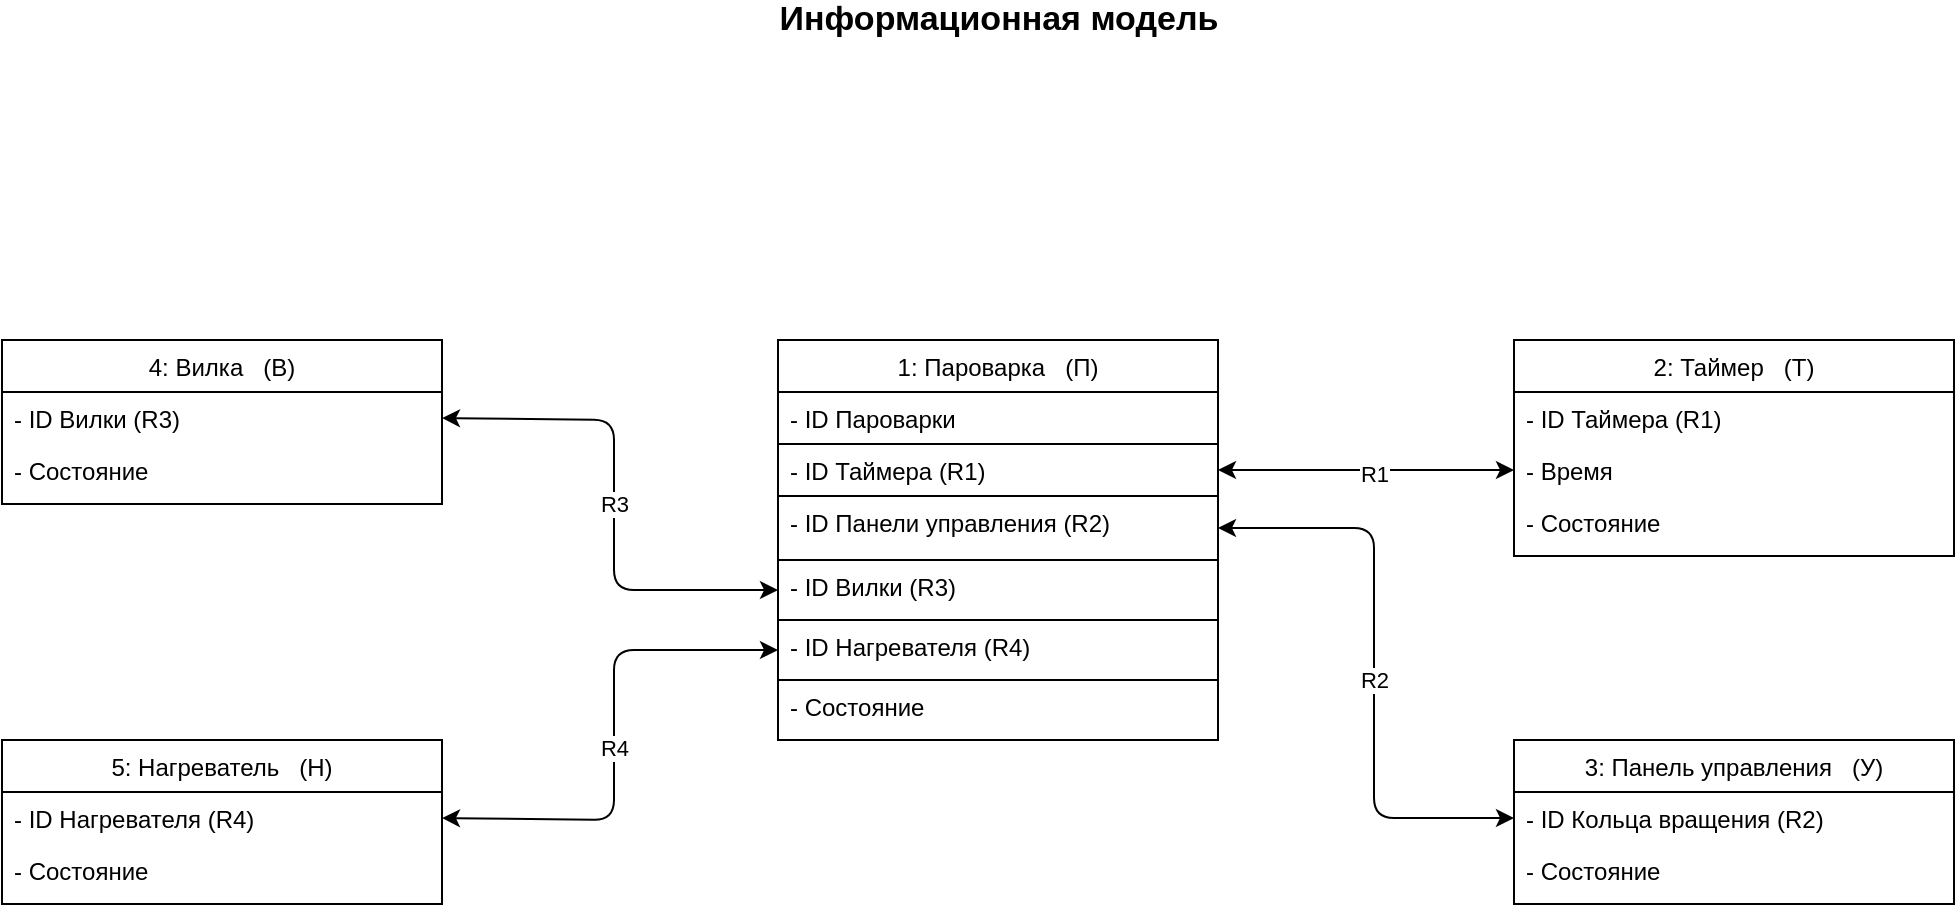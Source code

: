 <mxfile version="19.0.1" type="device" pages="5"><diagram id="XaGveME8SR0Gz2yxzx4P" name="Информационная модель"><mxGraphModel dx="1438" dy="561" grid="1" gridSize="10" guides="1" tooltips="1" connect="1" arrows="1" fold="1" page="0" pageScale="1" pageWidth="850" pageHeight="1100" background="none" math="0" shadow="0"><root><mxCell id="0"/><mxCell id="1" parent="0"/><mxCell id="qoQNoePaI9O2QpNpxEHU-1" value="1: Пароварка   (П)" style="swimlane;fontStyle=0;childLayout=stackLayout;horizontal=1;startSize=26;fillColor=none;horizontalStack=0;resizeParent=1;resizeParentMax=0;resizeLast=0;collapsible=1;marginBottom=0;" parent="1" vertex="1"><mxGeometry x="312" y="450" width="220" height="200" as="geometry"><mxRectangle x="220" y="90" width="160" height="26" as="alternateBounds"/></mxGeometry></mxCell><mxCell id="qoQNoePaI9O2QpNpxEHU-2" value="- ID Пароварки" style="text;strokeColor=none;fillColor=none;align=left;verticalAlign=top;spacingLeft=4;spacingRight=4;overflow=hidden;rotatable=0;points=[[0,0.5],[1,0.5]];portConstraint=eastwest;" parent="qoQNoePaI9O2QpNpxEHU-1" vertex="1"><mxGeometry y="26" width="220" height="26" as="geometry"/></mxCell><mxCell id="qoQNoePaI9O2QpNpxEHU-3" value="- ID Таймера (R1)" style="text;fillColor=none;align=left;verticalAlign=top;spacingLeft=4;spacingRight=4;overflow=hidden;rotatable=0;points=[[0,0.5],[1,0.5]];portConstraint=eastwest;strokeColor=#000000;" parent="qoQNoePaI9O2QpNpxEHU-1" vertex="1"><mxGeometry y="52" width="220" height="26" as="geometry"/></mxCell><mxCell id="qoQNoePaI9O2QpNpxEHU-4" value="- ID Панели управления (R2)" style="text;fillColor=none;align=left;verticalAlign=top;spacingLeft=4;spacingRight=4;overflow=hidden;rotatable=0;points=[[0,0.5],[1,0.5]];portConstraint=eastwest;strokeColor=#000000;" parent="qoQNoePaI9O2QpNpxEHU-1" vertex="1"><mxGeometry y="78" width="220" height="32" as="geometry"/></mxCell><mxCell id="qoQNoePaI9O2QpNpxEHU-5" value="- ID Вилки (R3)" style="text;fillColor=none;align=left;verticalAlign=top;spacingLeft=4;spacingRight=4;overflow=hidden;rotatable=0;points=[[0,0.5],[1,0.5]];portConstraint=eastwest;strokeColor=#000000;" parent="qoQNoePaI9O2QpNpxEHU-1" vertex="1"><mxGeometry y="110" width="220" height="30" as="geometry"/></mxCell><mxCell id="qoQNoePaI9O2QpNpxEHU-8" value="- ID Нагревателя (R4)" style="text;fillColor=none;align=left;verticalAlign=top;spacingLeft=4;spacingRight=4;overflow=hidden;rotatable=0;points=[[0,0.5],[1,0.5]];portConstraint=eastwest;strokeColor=#000000;" parent="qoQNoePaI9O2QpNpxEHU-1" vertex="1"><mxGeometry y="140" width="220" height="30" as="geometry"/></mxCell><mxCell id="qoQNoePaI9O2QpNpxEHU-7" value="- Состояние" style="text;fillColor=none;align=left;verticalAlign=top;spacingLeft=4;spacingRight=4;overflow=hidden;rotatable=0;points=[[0,0.5],[1,0.5]];portConstraint=eastwest;strokeColor=#000000;" parent="qoQNoePaI9O2QpNpxEHU-1" vertex="1"><mxGeometry y="170" width="220" height="30" as="geometry"/></mxCell><mxCell id="qoQNoePaI9O2QpNpxEHU-30" value="5: Нагреватель   (Н)" style="swimlane;fontStyle=0;childLayout=stackLayout;horizontal=1;startSize=26;fillColor=none;horizontalStack=0;resizeParent=1;resizeParentMax=0;resizeLast=0;collapsible=1;marginBottom=0;" parent="1" vertex="1"><mxGeometry x="-76" y="650" width="220" height="82" as="geometry"><mxRectangle x="220" y="90" width="160" height="26" as="alternateBounds"/></mxGeometry></mxCell><mxCell id="qoQNoePaI9O2QpNpxEHU-31" value="- ID Нагревателя (R4)" style="text;strokeColor=none;fillColor=none;align=left;verticalAlign=top;spacingLeft=4;spacingRight=4;overflow=hidden;rotatable=0;points=[[0,0.5],[1,0.5]];portConstraint=eastwest;" parent="qoQNoePaI9O2QpNpxEHU-30" vertex="1"><mxGeometry y="26" width="220" height="26" as="geometry"/></mxCell><mxCell id="qoQNoePaI9O2QpNpxEHU-36" value="- Состояние" style="text;strokeColor=none;fillColor=none;align=left;verticalAlign=top;spacingLeft=4;spacingRight=4;overflow=hidden;rotatable=0;points=[[0,0.5],[1,0.5]];portConstraint=eastwest;" parent="qoQNoePaI9O2QpNpxEHU-30" vertex="1"><mxGeometry y="52" width="220" height="30" as="geometry"/></mxCell><mxCell id="qoQNoePaI9O2QpNpxEHU-37" value="" style="endArrow=classic;startArrow=classic;html=1;exitX=1;exitY=0.5;exitDx=0;exitDy=0;entryX=0;entryY=0.5;entryDx=0;entryDy=0;" parent="1" source="qoQNoePaI9O2QpNpxEHU-24" target="qoQNoePaI9O2QpNpxEHU-5" edge="1"><mxGeometry width="50" height="50" relative="1" as="geometry"><mxPoint x="452" y="700" as="sourcePoint"/><mxPoint x="310" y="580" as="targetPoint"/><Array as="points"><mxPoint x="230" y="490"/><mxPoint x="230" y="575"/><mxPoint x="280" y="575"/></Array></mxGeometry></mxCell><mxCell id="qoQNoePaI9O2QpNpxEHU-39" value="R3" style="edgeLabel;html=1;align=center;verticalAlign=middle;resizable=0;points=[];" parent="qoQNoePaI9O2QpNpxEHU-37" vertex="1" connectable="0"><mxGeometry x="-0.267" y="-1" relative="1" as="geometry"><mxPoint x="1" y="35" as="offset"/></mxGeometry></mxCell><mxCell id="qoQNoePaI9O2QpNpxEHU-38" value="" style="endArrow=classic;startArrow=classic;html=1;entryX=1;entryY=0.5;entryDx=0;entryDy=0;exitX=0;exitY=0.5;exitDx=0;exitDy=0;" parent="1" source="qoQNoePaI9O2QpNpxEHU-17" target="qoQNoePaI9O2QpNpxEHU-4" edge="1"><mxGeometry width="50" height="50" relative="1" as="geometry"><mxPoint x="452" y="700" as="sourcePoint"/><mxPoint x="502" y="650" as="targetPoint"/><Array as="points"><mxPoint x="610" y="689"/><mxPoint x="610" y="544"/></Array></mxGeometry></mxCell><mxCell id="O83mZC_D6f1ve0HaSxsW-2" value="R2" style="edgeLabel;html=1;align=center;verticalAlign=middle;resizable=0;points=[];" parent="qoQNoePaI9O2QpNpxEHU-38" vertex="1" connectable="0"><mxGeometry x="-0.208" y="4" relative="1" as="geometry"><mxPoint x="4" y="-23" as="offset"/></mxGeometry></mxCell><mxCell id="qoQNoePaI9O2QpNpxEHU-16" value="3: Панель управления   (У)" style="swimlane;fontStyle=0;childLayout=stackLayout;horizontal=1;startSize=26;fillColor=none;horizontalStack=0;resizeParent=1;resizeParentMax=0;resizeLast=0;collapsible=1;marginBottom=0;" parent="1" vertex="1"><mxGeometry x="680" y="650" width="220" height="82" as="geometry"><mxRectangle x="220" y="90" width="160" height="26" as="alternateBounds"/></mxGeometry></mxCell><mxCell id="qoQNoePaI9O2QpNpxEHU-17" value="- ID Кольца вращения (R2)" style="text;strokeColor=none;fillColor=none;align=left;verticalAlign=top;spacingLeft=4;spacingRight=4;overflow=hidden;rotatable=0;points=[[0,0.5],[1,0.5]];portConstraint=eastwest;" parent="qoQNoePaI9O2QpNpxEHU-16" vertex="1"><mxGeometry y="26" width="220" height="26" as="geometry"/></mxCell><mxCell id="qoQNoePaI9O2QpNpxEHU-22" value="- Состояние" style="text;strokeColor=none;fillColor=none;align=left;verticalAlign=top;spacingLeft=4;spacingRight=4;overflow=hidden;rotatable=0;points=[[0,0.5],[1,0.5]];portConstraint=eastwest;" parent="qoQNoePaI9O2QpNpxEHU-16" vertex="1"><mxGeometry y="52" width="220" height="30" as="geometry"/></mxCell><mxCell id="qoQNoePaI9O2QpNpxEHU-23" value="4: Вилка   (В)" style="swimlane;fontStyle=0;childLayout=stackLayout;horizontal=1;startSize=26;fillColor=none;horizontalStack=0;resizeParent=1;resizeParentMax=0;resizeLast=0;collapsible=1;marginBottom=0;" parent="1" vertex="1"><mxGeometry x="-76" y="450" width="220" height="82" as="geometry"><mxRectangle x="220" y="90" width="160" height="26" as="alternateBounds"/></mxGeometry></mxCell><mxCell id="qoQNoePaI9O2QpNpxEHU-24" value="- ID Вилки (R3)" style="text;strokeColor=none;fillColor=none;align=left;verticalAlign=top;spacingLeft=4;spacingRight=4;overflow=hidden;rotatable=0;points=[[0,0.5],[1,0.5]];portConstraint=eastwest;" parent="qoQNoePaI9O2QpNpxEHU-23" vertex="1"><mxGeometry y="26" width="220" height="26" as="geometry"/></mxCell><mxCell id="qoQNoePaI9O2QpNpxEHU-29" value="- Состояние" style="text;strokeColor=none;fillColor=none;align=left;verticalAlign=top;spacingLeft=4;spacingRight=4;overflow=hidden;rotatable=0;points=[[0,0.5],[1,0.5]];portConstraint=eastwest;" parent="qoQNoePaI9O2QpNpxEHU-23" vertex="1"><mxGeometry y="52" width="220" height="30" as="geometry"/></mxCell><mxCell id="qoQNoePaI9O2QpNpxEHU-41" value="" style="endArrow=classic;startArrow=classic;html=1;entryX=0;entryY=0.5;entryDx=0;entryDy=0;exitX=1;exitY=0.5;exitDx=0;exitDy=0;" parent="1" source="qoQNoePaI9O2QpNpxEHU-31" target="qoQNoePaI9O2QpNpxEHU-8" edge="1"><mxGeometry width="50" height="50" relative="1" as="geometry"><mxPoint x="190" y="523" as="sourcePoint"/><mxPoint x="412" y="620" as="targetPoint"/><Array as="points"><mxPoint x="230" y="690"/><mxPoint x="230" y="605"/></Array></mxGeometry></mxCell><mxCell id="O83mZC_D6f1ve0HaSxsW-1" value="R4" style="edgeLabel;html=1;align=center;verticalAlign=middle;resizable=0;points=[];" parent="qoQNoePaI9O2QpNpxEHU-41" vertex="1" connectable="0"><mxGeometry x="-0.347" y="-4" relative="1" as="geometry"><mxPoint x="3" y="-40" as="offset"/></mxGeometry></mxCell><mxCell id="qoQNoePaI9O2QpNpxEHU-45" value="" style="endArrow=classic;startArrow=classic;html=1;entryX=1;entryY=0.5;entryDx=0;entryDy=0;exitX=0;exitY=0.5;exitDx=0;exitDy=0;" parent="1" source="qoQNoePaI9O2QpNpxEHU-11" target="qoQNoePaI9O2QpNpxEHU-3" edge="1"><mxGeometry width="50" height="50" relative="1" as="geometry"><mxPoint x="613.68" y="602.016" as="sourcePoint"/><mxPoint x="592" y="620" as="targetPoint"/></mxGeometry></mxCell><mxCell id="O83mZC_D6f1ve0HaSxsW-3" value="R1" style="edgeLabel;html=1;align=center;verticalAlign=middle;resizable=0;points=[];" parent="qoQNoePaI9O2QpNpxEHU-45" vertex="1" connectable="0"><mxGeometry x="-0.135" y="1" relative="1" as="geometry"><mxPoint x="-6" y="1" as="offset"/></mxGeometry></mxCell><mxCell id="qoQNoePaI9O2QpNpxEHU-47" value="&lt;b&gt;&lt;font style=&quot;font-size: 17px&quot;&gt;Информационная модель&lt;/font&gt;&lt;/b&gt;" style="text;html=1;align=center;verticalAlign=middle;resizable=0;points=[];autosize=1;" parent="1" vertex="1"><mxGeometry x="307" y="280" width="230" height="20" as="geometry"/></mxCell><mxCell id="qoQNoePaI9O2QpNpxEHU-9" value="2: Таймер   (T)" style="swimlane;fontStyle=0;childLayout=stackLayout;horizontal=1;startSize=26;fillColor=none;horizontalStack=0;resizeParent=1;resizeParentMax=0;resizeLast=0;collapsible=1;marginBottom=0;" parent="1" vertex="1"><mxGeometry x="680" y="450" width="220" height="108" as="geometry"><mxRectangle x="220" y="90" width="160" height="26" as="alternateBounds"/></mxGeometry></mxCell><mxCell id="qoQNoePaI9O2QpNpxEHU-10" value="- ID Таймера (R1)" style="text;strokeColor=none;fillColor=none;align=left;verticalAlign=top;spacingLeft=4;spacingRight=4;overflow=hidden;rotatable=0;points=[[0,0.5],[1,0.5]];portConstraint=eastwest;" parent="qoQNoePaI9O2QpNpxEHU-9" vertex="1"><mxGeometry y="26" width="220" height="26" as="geometry"/></mxCell><mxCell id="qoQNoePaI9O2QpNpxEHU-11" value="- Время" style="text;strokeColor=none;fillColor=none;align=left;verticalAlign=top;spacingLeft=4;spacingRight=4;overflow=hidden;rotatable=0;points=[[0,0.5],[1,0.5]];portConstraint=eastwest;" parent="qoQNoePaI9O2QpNpxEHU-9" vertex="1"><mxGeometry y="52" width="220" height="26" as="geometry"/></mxCell><mxCell id="qoQNoePaI9O2QpNpxEHU-15" value="- Состояние" style="text;strokeColor=none;fillColor=none;align=left;verticalAlign=top;spacingLeft=4;spacingRight=4;overflow=hidden;rotatable=0;points=[[0,0.5],[1,0.5]];portConstraint=eastwest;" parent="qoQNoePaI9O2QpNpxEHU-9" vertex="1"><mxGeometry y="78" width="220" height="30" as="geometry"/></mxCell><mxCell id="qoQNoePaI9O2QpNpxEHU-605" value="" style="edgeStyle=none;rounded=0;orthogonalLoop=1;jettySize=auto;html=1;" parent="1" edge="1"><mxGeometry relative="1" as="geometry"><mxPoint x="356" y="4100" as="sourcePoint"/></mxGeometry></mxCell><mxCell id="qoQNoePaI9O2QpNpxEHU-608" value="" style="edgeStyle=none;rounded=0;orthogonalLoop=1;jettySize=auto;html=1;" parent="1" edge="1"><mxGeometry relative="1" as="geometry"><mxPoint x="356" y="4160" as="sourcePoint"/></mxGeometry></mxCell></root></mxGraphModel></diagram><diagram id="w9D8SQTB5RkL4--QijeI" name="Диаграмма переходов состояний"><mxGraphModel dx="-962" dy="561" grid="1" gridSize="10" guides="1" tooltips="1" connect="1" arrows="1" fold="1" page="0" pageScale="1" pageWidth="827" pageHeight="1169" math="0" shadow="0"><root><mxCell id="UIp9QdBqTuhI3ZL3u5fJ-0"/><mxCell id="UIp9QdBqTuhI3ZL3u5fJ-1" parent="UIp9QdBqTuhI3ZL3u5fJ-0"/><mxCell id="1Kf5iv2RP3Wbmn1Nz5oD-202" value="" style="html=1;whiteSpace=wrap;container=1;collapsible=0;childLayout=tableLayout;labelBackgroundColor=#ffffff;shadow=0;resizeLastRow=0;fixDash=0;expand=1;resizeWidth=1;resizeHeight=1;" parent="UIp9QdBqTuhI3ZL3u5fJ-1" vertex="1"><mxGeometry x="2960" y="250" width="380" height="156" as="geometry"/></mxCell><mxCell id="1Kf5iv2RP3Wbmn1Nz5oD-203" style="html=1;whiteSpace=wrap;collapsible=0;dropTarget=0;pointerEvents=0;fillColor=none;strokeColor=none;points=[[0,0.5],[1,0.5]];portConstraint=eastwest;" parent="1Kf5iv2RP3Wbmn1Nz5oD-202" vertex="1"><mxGeometry width="380" height="26" as="geometry"/></mxCell><mxCell id="1Kf5iv2RP3Wbmn1Nz5oD-204" value="№" style="shape=partialRectangle;html=1;whiteSpace=wrap;connectable=0;fillColor=none;" parent="1Kf5iv2RP3Wbmn1Nz5oD-203" vertex="1"><mxGeometry width="20" height="26" as="geometry"><mxRectangle width="20" height="26" as="alternateBounds"/></mxGeometry></mxCell><mxCell id="1Kf5iv2RP3Wbmn1Nz5oD-205" value="П1" style="shape=partialRectangle;html=1;whiteSpace=wrap;connectable=0;fillColor=none;" parent="1Kf5iv2RP3Wbmn1Nz5oD-203" vertex="1"><mxGeometry x="20" width="40" height="26" as="geometry"><mxRectangle width="40" height="26" as="alternateBounds"/></mxGeometry></mxCell><mxCell id="1Kf5iv2RP3Wbmn1Nz5oD-206" value="П2" style="shape=partialRectangle;html=1;whiteSpace=wrap;connectable=0;fillColor=none;" parent="1Kf5iv2RP3Wbmn1Nz5oD-203" vertex="1"><mxGeometry x="60" width="40" height="26" as="geometry"><mxRectangle width="40" height="26" as="alternateBounds"/></mxGeometry></mxCell><mxCell id="1Kf5iv2RP3Wbmn1Nz5oD-207" value="П3" style="shape=partialRectangle;html=1;whiteSpace=wrap;connectable=0;fillColor=none;" parent="1Kf5iv2RP3Wbmn1Nz5oD-203" vertex="1"><mxGeometry x="100" width="40" height="26" as="geometry"><mxRectangle width="40" height="26" as="alternateBounds"/></mxGeometry></mxCell><mxCell id="1Kf5iv2RP3Wbmn1Nz5oD-208" value="П4" style="shape=partialRectangle;html=1;whiteSpace=wrap;connectable=0;fillColor=none;" parent="1Kf5iv2RP3Wbmn1Nz5oD-203" vertex="1"><mxGeometry x="140" width="40" height="26" as="geometry"><mxRectangle width="40" height="26" as="alternateBounds"/></mxGeometry></mxCell><mxCell id="1Kf5iv2RP3Wbmn1Nz5oD-209" value="П5" style="shape=partialRectangle;html=1;whiteSpace=wrap;connectable=0;fillColor=none;" parent="1Kf5iv2RP3Wbmn1Nz5oD-203" vertex="1"><mxGeometry x="180" width="40" height="26" as="geometry"><mxRectangle width="40" height="26" as="alternateBounds"/></mxGeometry></mxCell><mxCell id="1Kf5iv2RP3Wbmn1Nz5oD-210" value="П6" style="shape=partialRectangle;html=1;whiteSpace=wrap;connectable=0;fillColor=none;" parent="1Kf5iv2RP3Wbmn1Nz5oD-203" vertex="1"><mxGeometry x="220" width="40" height="26" as="geometry"><mxRectangle width="40" height="26" as="alternateBounds"/></mxGeometry></mxCell><mxCell id="1Kf5iv2RP3Wbmn1Nz5oD-211" value="П7" style="shape=partialRectangle;html=1;whiteSpace=wrap;connectable=0;fillColor=none;" parent="1Kf5iv2RP3Wbmn1Nz5oD-203" vertex="1"><mxGeometry x="260" width="40" height="26" as="geometry"><mxRectangle width="40" height="26" as="alternateBounds"/></mxGeometry></mxCell><mxCell id="tIsrd9ZBw8pnEeVW3wQk-21" value="П8" style="shape=partialRectangle;html=1;whiteSpace=wrap;connectable=0;fillColor=none;" parent="1Kf5iv2RP3Wbmn1Nz5oD-203" vertex="1"><mxGeometry x="300" width="40" height="26" as="geometry"><mxRectangle width="40" height="26" as="alternateBounds"/></mxGeometry></mxCell><mxCell id="tIsrd9ZBw8pnEeVW3wQk-26" value="П9" style="shape=partialRectangle;html=1;whiteSpace=wrap;connectable=0;fillColor=none;" parent="1Kf5iv2RP3Wbmn1Nz5oD-203" vertex="1"><mxGeometry x="340" width="40" height="26" as="geometry"><mxRectangle width="40" height="26" as="alternateBounds"/></mxGeometry></mxCell><mxCell id="1Kf5iv2RP3Wbmn1Nz5oD-212" value="" style="html=1;whiteSpace=wrap;collapsible=0;dropTarget=0;pointerEvents=0;fillColor=none;strokeColor=none;points=[[0,0.5],[1,0.5]];portConstraint=eastwest;" parent="1Kf5iv2RP3Wbmn1Nz5oD-202" vertex="1"><mxGeometry y="26" width="380" height="26" as="geometry"/></mxCell><mxCell id="1Kf5iv2RP3Wbmn1Nz5oD-213" value="1" style="shape=partialRectangle;html=1;whiteSpace=wrap;connectable=0;fillColor=none;" parent="1Kf5iv2RP3Wbmn1Nz5oD-212" vertex="1"><mxGeometry width="20" height="26" as="geometry"><mxRectangle width="20" height="26" as="alternateBounds"/></mxGeometry></mxCell><mxCell id="1Kf5iv2RP3Wbmn1Nz5oD-214" value="2" style="shape=partialRectangle;html=1;whiteSpace=wrap;connectable=0;fillColor=none;" parent="1Kf5iv2RP3Wbmn1Nz5oD-212" vertex="1"><mxGeometry x="20" width="40" height="26" as="geometry"><mxRectangle width="40" height="26" as="alternateBounds"/></mxGeometry></mxCell><mxCell id="1Kf5iv2RP3Wbmn1Nz5oD-215" value="-" style="shape=partialRectangle;html=1;whiteSpace=wrap;connectable=0;fillColor=none;" parent="1Kf5iv2RP3Wbmn1Nz5oD-212" vertex="1"><mxGeometry x="60" width="40" height="26" as="geometry"><mxRectangle width="40" height="26" as="alternateBounds"/></mxGeometry></mxCell><mxCell id="1Kf5iv2RP3Wbmn1Nz5oD-216" value="-" style="shape=partialRectangle;html=1;whiteSpace=wrap;connectable=0;fillColor=none;" parent="1Kf5iv2RP3Wbmn1Nz5oD-212" vertex="1"><mxGeometry x="100" width="40" height="26" as="geometry"><mxRectangle width="40" height="26" as="alternateBounds"/></mxGeometry></mxCell><mxCell id="1Kf5iv2RP3Wbmn1Nz5oD-217" value="-" style="shape=partialRectangle;html=1;whiteSpace=wrap;connectable=0;fillColor=none;" parent="1Kf5iv2RP3Wbmn1Nz5oD-212" vertex="1"><mxGeometry x="140" width="40" height="26" as="geometry"><mxRectangle width="40" height="26" as="alternateBounds"/></mxGeometry></mxCell><mxCell id="1Kf5iv2RP3Wbmn1Nz5oD-218" value="-" style="shape=partialRectangle;html=1;whiteSpace=wrap;connectable=0;fillColor=none;" parent="1Kf5iv2RP3Wbmn1Nz5oD-212" vertex="1"><mxGeometry x="180" width="40" height="26" as="geometry"><mxRectangle width="40" height="26" as="alternateBounds"/></mxGeometry></mxCell><mxCell id="1Kf5iv2RP3Wbmn1Nz5oD-219" value="-" style="shape=partialRectangle;html=1;whiteSpace=wrap;connectable=0;fillColor=none;" parent="1Kf5iv2RP3Wbmn1Nz5oD-212" vertex="1"><mxGeometry x="220" width="40" height="26" as="geometry"><mxRectangle width="40" height="26" as="alternateBounds"/></mxGeometry></mxCell><mxCell id="1Kf5iv2RP3Wbmn1Nz5oD-220" value="-" style="shape=partialRectangle;html=1;whiteSpace=wrap;connectable=0;fillColor=none;" parent="1Kf5iv2RP3Wbmn1Nz5oD-212" vertex="1"><mxGeometry x="260" width="40" height="26" as="geometry"><mxRectangle width="40" height="26" as="alternateBounds"/></mxGeometry></mxCell><mxCell id="tIsrd9ZBw8pnEeVW3wQk-22" value="-" style="shape=partialRectangle;html=1;whiteSpace=wrap;connectable=0;fillColor=none;" parent="1Kf5iv2RP3Wbmn1Nz5oD-212" vertex="1"><mxGeometry x="300" width="40" height="26" as="geometry"><mxRectangle width="40" height="26" as="alternateBounds"/></mxGeometry></mxCell><mxCell id="tIsrd9ZBw8pnEeVW3wQk-27" value="-" style="shape=partialRectangle;html=1;whiteSpace=wrap;connectable=0;fillColor=none;" parent="1Kf5iv2RP3Wbmn1Nz5oD-212" vertex="1"><mxGeometry x="340" width="40" height="26" as="geometry"><mxRectangle width="40" height="26" as="alternateBounds"/></mxGeometry></mxCell><mxCell id="1Kf5iv2RP3Wbmn1Nz5oD-221" value="" style="html=1;whiteSpace=wrap;collapsible=0;dropTarget=0;pointerEvents=0;fillColor=none;strokeColor=none;points=[[0,0.5],[1,0.5]];portConstraint=eastwest;" parent="1Kf5iv2RP3Wbmn1Nz5oD-202" vertex="1"><mxGeometry y="52" width="380" height="26" as="geometry"/></mxCell><mxCell id="1Kf5iv2RP3Wbmn1Nz5oD-222" value="2" style="shape=partialRectangle;html=1;whiteSpace=wrap;connectable=0;fillColor=none;" parent="1Kf5iv2RP3Wbmn1Nz5oD-221" vertex="1"><mxGeometry width="20" height="26" as="geometry"><mxRectangle width="20" height="26" as="alternateBounds"/></mxGeometry></mxCell><mxCell id="1Kf5iv2RP3Wbmn1Nz5oD-223" value="-" style="shape=partialRectangle;html=1;whiteSpace=wrap;connectable=0;fillColor=none;" parent="1Kf5iv2RP3Wbmn1Nz5oD-221" vertex="1"><mxGeometry x="20" width="40" height="26" as="geometry"><mxRectangle width="40" height="26" as="alternateBounds"/></mxGeometry></mxCell><mxCell id="1Kf5iv2RP3Wbmn1Nz5oD-224" value="1" style="shape=partialRectangle;html=1;whiteSpace=wrap;connectable=0;fillColor=none;" parent="1Kf5iv2RP3Wbmn1Nz5oD-221" vertex="1"><mxGeometry x="60" width="40" height="26" as="geometry"><mxRectangle width="40" height="26" as="alternateBounds"/></mxGeometry></mxCell><mxCell id="1Kf5iv2RP3Wbmn1Nz5oD-225" value="3" style="shape=partialRectangle;html=1;whiteSpace=wrap;connectable=0;fillColor=none;" parent="1Kf5iv2RP3Wbmn1Nz5oD-221" vertex="1"><mxGeometry x="100" width="40" height="26" as="geometry"><mxRectangle width="40" height="26" as="alternateBounds"/></mxGeometry></mxCell><mxCell id="1Kf5iv2RP3Wbmn1Nz5oD-226" value="-" style="shape=partialRectangle;html=1;whiteSpace=wrap;connectable=0;fillColor=none;" parent="1Kf5iv2RP3Wbmn1Nz5oD-221" vertex="1"><mxGeometry x="140" width="40" height="26" as="geometry"><mxRectangle width="40" height="26" as="alternateBounds"/></mxGeometry></mxCell><mxCell id="1Kf5iv2RP3Wbmn1Nz5oD-227" value="-" style="shape=partialRectangle;html=1;whiteSpace=wrap;connectable=0;fillColor=none;" parent="1Kf5iv2RP3Wbmn1Nz5oD-221" vertex="1"><mxGeometry x="180" width="40" height="26" as="geometry"><mxRectangle width="40" height="26" as="alternateBounds"/></mxGeometry></mxCell><mxCell id="1Kf5iv2RP3Wbmn1Nz5oD-228" value="-" style="shape=partialRectangle;html=1;whiteSpace=wrap;connectable=0;fillColor=none;" parent="1Kf5iv2RP3Wbmn1Nz5oD-221" vertex="1"><mxGeometry x="220" width="40" height="26" as="geometry"><mxRectangle width="40" height="26" as="alternateBounds"/></mxGeometry></mxCell><mxCell id="1Kf5iv2RP3Wbmn1Nz5oD-229" value="-" style="shape=partialRectangle;html=1;whiteSpace=wrap;connectable=0;fillColor=none;" parent="1Kf5iv2RP3Wbmn1Nz5oD-221" vertex="1"><mxGeometry x="260" width="40" height="26" as="geometry"><mxRectangle width="40" height="26" as="alternateBounds"/></mxGeometry></mxCell><mxCell id="tIsrd9ZBw8pnEeVW3wQk-23" value="-" style="shape=partialRectangle;html=1;whiteSpace=wrap;connectable=0;fillColor=none;" parent="1Kf5iv2RP3Wbmn1Nz5oD-221" vertex="1"><mxGeometry x="300" width="40" height="26" as="geometry"><mxRectangle width="40" height="26" as="alternateBounds"/></mxGeometry></mxCell><mxCell id="tIsrd9ZBw8pnEeVW3wQk-28" value="-" style="shape=partialRectangle;html=1;whiteSpace=wrap;connectable=0;fillColor=none;" parent="1Kf5iv2RP3Wbmn1Nz5oD-221" vertex="1"><mxGeometry x="340" width="40" height="26" as="geometry"><mxRectangle width="40" height="26" as="alternateBounds"/></mxGeometry></mxCell><mxCell id="1Kf5iv2RP3Wbmn1Nz5oD-230" value="" style="html=1;whiteSpace=wrap;collapsible=0;dropTarget=0;pointerEvents=0;fillColor=none;strokeColor=none;points=[[0,0.5],[1,0.5]];portConstraint=eastwest;" parent="1Kf5iv2RP3Wbmn1Nz5oD-202" vertex="1"><mxGeometry y="78" width="380" height="26" as="geometry"/></mxCell><mxCell id="1Kf5iv2RP3Wbmn1Nz5oD-231" value="3" style="shape=partialRectangle;html=1;whiteSpace=wrap;connectable=0;fillColor=none;" parent="1Kf5iv2RP3Wbmn1Nz5oD-230" vertex="1"><mxGeometry width="20" height="26" as="geometry"><mxRectangle width="20" height="26" as="alternateBounds"/></mxGeometry></mxCell><mxCell id="1Kf5iv2RP3Wbmn1Nz5oD-232" value="-" style="shape=partialRectangle;html=1;whiteSpace=wrap;connectable=0;fillColor=none;" parent="1Kf5iv2RP3Wbmn1Nz5oD-230" vertex="1"><mxGeometry x="20" width="40" height="26" as="geometry"><mxRectangle width="40" height="26" as="alternateBounds"/></mxGeometry></mxCell><mxCell id="1Kf5iv2RP3Wbmn1Nz5oD-233" value="1" style="shape=partialRectangle;html=1;whiteSpace=wrap;connectable=0;fillColor=none;" parent="1Kf5iv2RP3Wbmn1Nz5oD-230" vertex="1"><mxGeometry x="60" width="40" height="26" as="geometry"><mxRectangle width="40" height="26" as="alternateBounds"/></mxGeometry></mxCell><mxCell id="1Kf5iv2RP3Wbmn1Nz5oD-234" value="3" style="shape=partialRectangle;html=1;whiteSpace=wrap;connectable=0;fillColor=none;" parent="1Kf5iv2RP3Wbmn1Nz5oD-230" vertex="1"><mxGeometry x="100" width="40" height="26" as="geometry"><mxRectangle width="40" height="26" as="alternateBounds"/></mxGeometry></mxCell><mxCell id="1Kf5iv2RP3Wbmn1Nz5oD-235" value="2" style="shape=partialRectangle;html=1;whiteSpace=wrap;connectable=0;fillColor=none;" parent="1Kf5iv2RP3Wbmn1Nz5oD-230" vertex="1"><mxGeometry x="140" width="40" height="26" as="geometry"><mxRectangle width="40" height="26" as="alternateBounds"/></mxGeometry></mxCell><mxCell id="1Kf5iv2RP3Wbmn1Nz5oD-236" value="4" style="shape=partialRectangle;html=1;whiteSpace=wrap;connectable=0;fillColor=none;" parent="1Kf5iv2RP3Wbmn1Nz5oD-230" vertex="1"><mxGeometry x="180" width="40" height="26" as="geometry"><mxRectangle width="40" height="26" as="alternateBounds"/></mxGeometry></mxCell><mxCell id="1Kf5iv2RP3Wbmn1Nz5oD-237" value="-" style="shape=partialRectangle;html=1;whiteSpace=wrap;connectable=0;fillColor=none;" parent="1Kf5iv2RP3Wbmn1Nz5oD-230" vertex="1"><mxGeometry x="220" width="40" height="26" as="geometry"><mxRectangle width="40" height="26" as="alternateBounds"/></mxGeometry></mxCell><mxCell id="1Kf5iv2RP3Wbmn1Nz5oD-238" value="-" style="shape=partialRectangle;html=1;whiteSpace=wrap;connectable=0;fillColor=none;" parent="1Kf5iv2RP3Wbmn1Nz5oD-230" vertex="1"><mxGeometry x="260" width="40" height="26" as="geometry"><mxRectangle width="40" height="26" as="alternateBounds"/></mxGeometry></mxCell><mxCell id="tIsrd9ZBw8pnEeVW3wQk-24" value="-" style="shape=partialRectangle;html=1;whiteSpace=wrap;connectable=0;fillColor=none;" parent="1Kf5iv2RP3Wbmn1Nz5oD-230" vertex="1"><mxGeometry x="300" width="40" height="26" as="geometry"><mxRectangle width="40" height="26" as="alternateBounds"/></mxGeometry></mxCell><mxCell id="tIsrd9ZBw8pnEeVW3wQk-29" value="-" style="shape=partialRectangle;html=1;whiteSpace=wrap;connectable=0;fillColor=none;" parent="1Kf5iv2RP3Wbmn1Nz5oD-230" vertex="1"><mxGeometry x="340" width="40" height="26" as="geometry"><mxRectangle width="40" height="26" as="alternateBounds"/></mxGeometry></mxCell><mxCell id="1Kf5iv2RP3Wbmn1Nz5oD-239" style="html=1;whiteSpace=wrap;collapsible=0;dropTarget=0;pointerEvents=0;fillColor=none;strokeColor=none;points=[[0,0.5],[1,0.5]];portConstraint=eastwest;" parent="1Kf5iv2RP3Wbmn1Nz5oD-202" vertex="1"><mxGeometry y="104" width="380" height="26" as="geometry"/></mxCell><mxCell id="1Kf5iv2RP3Wbmn1Nz5oD-240" value="4" style="shape=partialRectangle;html=1;whiteSpace=wrap;connectable=0;fillColor=none;" parent="1Kf5iv2RP3Wbmn1Nz5oD-239" vertex="1"><mxGeometry width="20" height="26" as="geometry"><mxRectangle width="20" height="26" as="alternateBounds"/></mxGeometry></mxCell><mxCell id="1Kf5iv2RP3Wbmn1Nz5oD-241" value="-" style="shape=partialRectangle;html=1;whiteSpace=wrap;connectable=0;fillColor=none;" parent="1Kf5iv2RP3Wbmn1Nz5oD-239" vertex="1"><mxGeometry x="20" width="40" height="26" as="geometry"><mxRectangle width="40" height="26" as="alternateBounds"/></mxGeometry></mxCell><mxCell id="1Kf5iv2RP3Wbmn1Nz5oD-242" value="1" style="shape=partialRectangle;html=1;whiteSpace=wrap;connectable=0;fillColor=none;" parent="1Kf5iv2RP3Wbmn1Nz5oD-239" vertex="1"><mxGeometry x="60" width="40" height="26" as="geometry"><mxRectangle width="40" height="26" as="alternateBounds"/></mxGeometry></mxCell><mxCell id="1Kf5iv2RP3Wbmn1Nz5oD-243" value="-" style="shape=partialRectangle;html=1;whiteSpace=wrap;connectable=0;fillColor=none;" parent="1Kf5iv2RP3Wbmn1Nz5oD-239" vertex="1"><mxGeometry x="100" width="40" height="26" as="geometry"><mxRectangle width="40" height="26" as="alternateBounds"/></mxGeometry></mxCell><mxCell id="1Kf5iv2RP3Wbmn1Nz5oD-244" value="-" style="shape=partialRectangle;html=1;whiteSpace=wrap;connectable=0;fillColor=none;" parent="1Kf5iv2RP3Wbmn1Nz5oD-239" vertex="1"><mxGeometry x="140" width="40" height="26" as="geometry"><mxRectangle width="40" height="26" as="alternateBounds"/></mxGeometry></mxCell><mxCell id="1Kf5iv2RP3Wbmn1Nz5oD-245" value="4" style="shape=partialRectangle;html=1;whiteSpace=wrap;connectable=0;fillColor=none;" parent="1Kf5iv2RP3Wbmn1Nz5oD-239" vertex="1"><mxGeometry x="180" width="40" height="26" as="geometry"><mxRectangle width="40" height="26" as="alternateBounds"/></mxGeometry></mxCell><mxCell id="1Kf5iv2RP3Wbmn1Nz5oD-246" value="3" style="shape=partialRectangle;html=1;whiteSpace=wrap;connectable=0;fillColor=none;" parent="1Kf5iv2RP3Wbmn1Nz5oD-239" vertex="1"><mxGeometry x="220" width="40" height="26" as="geometry"><mxRectangle width="40" height="26" as="alternateBounds"/></mxGeometry></mxCell><mxCell id="1Kf5iv2RP3Wbmn1Nz5oD-247" value="5" style="shape=partialRectangle;html=1;whiteSpace=wrap;connectable=0;fillColor=none;" parent="1Kf5iv2RP3Wbmn1Nz5oD-239" vertex="1"><mxGeometry x="260" width="40" height="26" as="geometry"><mxRectangle width="40" height="26" as="alternateBounds"/></mxGeometry></mxCell><mxCell id="tIsrd9ZBw8pnEeVW3wQk-25" value="4" style="shape=partialRectangle;html=1;whiteSpace=wrap;connectable=0;fillColor=none;" parent="1Kf5iv2RP3Wbmn1Nz5oD-239" vertex="1"><mxGeometry x="300" width="40" height="26" as="geometry"><mxRectangle width="40" height="26" as="alternateBounds"/></mxGeometry></mxCell><mxCell id="tIsrd9ZBw8pnEeVW3wQk-30" value="-" style="shape=partialRectangle;html=1;whiteSpace=wrap;connectable=0;fillColor=none;" parent="1Kf5iv2RP3Wbmn1Nz5oD-239" vertex="1"><mxGeometry x="340" width="40" height="26" as="geometry"><mxRectangle width="40" height="26" as="alternateBounds"/></mxGeometry></mxCell><mxCell id="tIsrd9ZBw8pnEeVW3wQk-31" style="html=1;whiteSpace=wrap;collapsible=0;dropTarget=0;pointerEvents=0;fillColor=none;strokeColor=none;points=[[0,0.5],[1,0.5]];portConstraint=eastwest;" parent="1Kf5iv2RP3Wbmn1Nz5oD-202" vertex="1"><mxGeometry y="130" width="380" height="26" as="geometry"/></mxCell><mxCell id="tIsrd9ZBw8pnEeVW3wQk-32" value="5" style="shape=partialRectangle;html=1;whiteSpace=wrap;connectable=0;fillColor=none;" parent="tIsrd9ZBw8pnEeVW3wQk-31" vertex="1"><mxGeometry width="20" height="26" as="geometry"><mxRectangle width="20" height="26" as="alternateBounds"/></mxGeometry></mxCell><mxCell id="tIsrd9ZBw8pnEeVW3wQk-33" value="-" style="shape=partialRectangle;html=1;whiteSpace=wrap;connectable=0;fillColor=none;" parent="tIsrd9ZBw8pnEeVW3wQk-31" vertex="1"><mxGeometry x="20" width="40" height="26" as="geometry"><mxRectangle width="40" height="26" as="alternateBounds"/></mxGeometry></mxCell><mxCell id="tIsrd9ZBw8pnEeVW3wQk-34" value="1" style="shape=partialRectangle;html=1;whiteSpace=wrap;connectable=0;fillColor=none;" parent="tIsrd9ZBw8pnEeVW3wQk-31" vertex="1"><mxGeometry x="60" width="40" height="26" as="geometry"><mxRectangle width="40" height="26" as="alternateBounds"/></mxGeometry></mxCell><mxCell id="tIsrd9ZBw8pnEeVW3wQk-35" value="-" style="shape=partialRectangle;html=1;whiteSpace=wrap;connectable=0;fillColor=none;" parent="tIsrd9ZBw8pnEeVW3wQk-31" vertex="1"><mxGeometry x="100" width="40" height="26" as="geometry"><mxRectangle width="40" height="26" as="alternateBounds"/></mxGeometry></mxCell><mxCell id="tIsrd9ZBw8pnEeVW3wQk-36" value="-" style="shape=partialRectangle;html=1;whiteSpace=wrap;connectable=0;fillColor=none;" parent="tIsrd9ZBw8pnEeVW3wQk-31" vertex="1"><mxGeometry x="140" width="40" height="26" as="geometry"><mxRectangle width="40" height="26" as="alternateBounds"/></mxGeometry></mxCell><mxCell id="tIsrd9ZBw8pnEeVW3wQk-37" value="-" style="shape=partialRectangle;html=1;whiteSpace=wrap;connectable=0;fillColor=none;" parent="tIsrd9ZBw8pnEeVW3wQk-31" vertex="1"><mxGeometry x="180" width="40" height="26" as="geometry"><mxRectangle width="40" height="26" as="alternateBounds"/></mxGeometry></mxCell><mxCell id="tIsrd9ZBw8pnEeVW3wQk-38" value="-" style="shape=partialRectangle;html=1;whiteSpace=wrap;connectable=0;fillColor=none;" parent="tIsrd9ZBw8pnEeVW3wQk-31" vertex="1"><mxGeometry x="220" width="40" height="26" as="geometry"><mxRectangle width="40" height="26" as="alternateBounds"/></mxGeometry></mxCell><mxCell id="tIsrd9ZBw8pnEeVW3wQk-39" value="-" style="shape=partialRectangle;html=1;whiteSpace=wrap;connectable=0;fillColor=none;" parent="tIsrd9ZBw8pnEeVW3wQk-31" vertex="1"><mxGeometry x="260" width="40" height="26" as="geometry"><mxRectangle width="40" height="26" as="alternateBounds"/></mxGeometry></mxCell><mxCell id="tIsrd9ZBw8pnEeVW3wQk-40" value="-" style="shape=partialRectangle;html=1;whiteSpace=wrap;connectable=0;fillColor=none;" parent="tIsrd9ZBw8pnEeVW3wQk-31" vertex="1"><mxGeometry x="300" width="40" height="26" as="geometry"><mxRectangle width="40" height="26" as="alternateBounds"/></mxGeometry></mxCell><mxCell id="tIsrd9ZBw8pnEeVW3wQk-41" value="2" style="shape=partialRectangle;html=1;whiteSpace=wrap;connectable=0;fillColor=none;" parent="tIsrd9ZBw8pnEeVW3wQk-31" vertex="1"><mxGeometry x="340" width="40" height="26" as="geometry"><mxRectangle width="40" height="26" as="alternateBounds"/></mxGeometry></mxCell><mxCell id="1Kf5iv2RP3Wbmn1Nz5oD-248" value="&lt;b&gt;&lt;font style=&quot;font-size: 17px&quot;&gt;Модель переходов состояний&lt;br&gt;&lt;/font&gt;&lt;/b&gt;" style="text;html=1;align=center;verticalAlign=middle;resizable=0;points=[];autosize=1;" parent="UIp9QdBqTuhI3ZL3u5fJ-1" vertex="1"><mxGeometry x="2517" width="270" height="20" as="geometry"/></mxCell><mxCell id="1Kf5iv2RP3Wbmn1Nz5oD-249" style="edgeStyle=orthogonalEdgeStyle;rounded=0;orthogonalLoop=1;jettySize=auto;html=1;exitX=0;exitY=0.75;exitDx=0;exitDy=0;entryX=0.75;entryY=0;entryDx=0;entryDy=0;" parent="UIp9QdBqTuhI3ZL3u5fJ-1" source="1Kf5iv2RP3Wbmn1Nz5oD-250" target="1Kf5iv2RP3Wbmn1Nz5oD-253" edge="1"><mxGeometry relative="1" as="geometry"/></mxCell><mxCell id="tIsrd9ZBw8pnEeVW3wQk-11" value="П1" style="edgeLabel;html=1;align=center;verticalAlign=middle;resizable=0;points=[];" parent="1Kf5iv2RP3Wbmn1Nz5oD-249" vertex="1" connectable="0"><mxGeometry x="-0.127" relative="1" as="geometry"><mxPoint as="offset"/></mxGeometry></mxCell><mxCell id="1Kf5iv2RP3Wbmn1Nz5oD-250" value="1: Выключена" style="rounded=0;whiteSpace=wrap;html=1;labelBackgroundColor=#ffffff;" parent="UIp9QdBqTuhI3ZL3u5fJ-1" vertex="1"><mxGeometry x="2510" y="70" width="160" height="40" as="geometry"/></mxCell><mxCell id="1Kf5iv2RP3Wbmn1Nz5oD-251" style="edgeStyle=orthogonalEdgeStyle;rounded=0;orthogonalLoop=1;jettySize=auto;html=1;exitX=0.25;exitY=0;exitDx=0;exitDy=0;entryX=0;entryY=0.25;entryDx=0;entryDy=0;" parent="UIp9QdBqTuhI3ZL3u5fJ-1" source="1Kf5iv2RP3Wbmn1Nz5oD-253" target="1Kf5iv2RP3Wbmn1Nz5oD-250" edge="1"><mxGeometry relative="1" as="geometry"/></mxCell><mxCell id="tIsrd9ZBw8pnEeVW3wQk-12" value="П2" style="edgeLabel;html=1;align=center;verticalAlign=middle;resizable=0;points=[];" parent="1Kf5iv2RP3Wbmn1Nz5oD-251" vertex="1" connectable="0"><mxGeometry x="-0.256" relative="1" as="geometry"><mxPoint as="offset"/></mxGeometry></mxCell><mxCell id="1Kf5iv2RP3Wbmn1Nz5oD-252" style="edgeStyle=orthogonalEdgeStyle;rounded=0;orthogonalLoop=1;jettySize=auto;html=1;exitX=1;exitY=0.25;exitDx=0;exitDy=0;entryX=0;entryY=0.25;entryDx=0;entryDy=0;" parent="UIp9QdBqTuhI3ZL3u5fJ-1" source="1Kf5iv2RP3Wbmn1Nz5oD-253" target="1Kf5iv2RP3Wbmn1Nz5oD-257" edge="1"><mxGeometry relative="1" as="geometry"/></mxCell><mxCell id="1Kf5iv2RP3Wbmn1Nz5oD-253" value="2: Режим ожидания" style="rounded=0;whiteSpace=wrap;html=1;labelBackgroundColor=#ffffff;" parent="UIp9QdBqTuhI3ZL3u5fJ-1" vertex="1"><mxGeometry x="2350" y="150" width="160" height="40" as="geometry"/></mxCell><mxCell id="1Kf5iv2RP3Wbmn1Nz5oD-254" style="edgeStyle=orthogonalEdgeStyle;rounded=0;orthogonalLoop=1;jettySize=auto;html=1;entryX=1;entryY=0.25;entryDx=0;entryDy=0;exitX=0.25;exitY=1;exitDx=0;exitDy=0;" parent="UIp9QdBqTuhI3ZL3u5fJ-1" source="1Kf5iv2RP3Wbmn1Nz5oD-403" target="1Kf5iv2RP3Wbmn1Nz5oD-261" edge="1"><mxGeometry relative="1" as="geometry"><mxPoint x="2730" y="290" as="sourcePoint"/></mxGeometry></mxCell><mxCell id="tIsrd9ZBw8pnEeVW3wQk-6" value="П7" style="edgeLabel;html=1;align=center;verticalAlign=middle;resizable=0;points=[];" parent="1Kf5iv2RP3Wbmn1Nz5oD-254" vertex="1" connectable="0"><mxGeometry x="0.302" y="1" relative="1" as="geometry"><mxPoint x="1" y="-31" as="offset"/></mxGeometry></mxCell><mxCell id="1Kf5iv2RP3Wbmn1Nz5oD-255" style="edgeStyle=orthogonalEdgeStyle;rounded=0;orthogonalLoop=1;jettySize=auto;html=1;exitX=0.5;exitY=0;exitDx=0;exitDy=0;entryX=1;entryY=0.75;entryDx=0;entryDy=0;" parent="UIp9QdBqTuhI3ZL3u5fJ-1" source="1Kf5iv2RP3Wbmn1Nz5oD-257" target="1Kf5iv2RP3Wbmn1Nz5oD-250" edge="1"><mxGeometry relative="1" as="geometry"/></mxCell><mxCell id="1Kf5iv2RP3Wbmn1Nz5oD-256" style="edgeStyle=orthogonalEdgeStyle;rounded=0;orthogonalLoop=1;jettySize=auto;html=1;exitX=0;exitY=0.75;exitDx=0;exitDy=0;entryX=1;entryY=0.75;entryDx=0;entryDy=0;" parent="UIp9QdBqTuhI3ZL3u5fJ-1" source="1Kf5iv2RP3Wbmn1Nz5oD-257" target="1Kf5iv2RP3Wbmn1Nz5oD-253" edge="1"><mxGeometry relative="1" as="geometry"/></mxCell><mxCell id="tIsrd9ZBw8pnEeVW3wQk-10" style="edgeStyle=orthogonalEdgeStyle;rounded=0;orthogonalLoop=1;jettySize=auto;html=1;entryX=0.5;entryY=0;entryDx=0;entryDy=0;exitX=0.5;exitY=1;exitDx=0;exitDy=0;" parent="UIp9QdBqTuhI3ZL3u5fJ-1" source="1Kf5iv2RP3Wbmn1Nz5oD-257" target="1Kf5iv2RP3Wbmn1Nz5oD-403" edge="1"><mxGeometry relative="1" as="geometry"/></mxCell><mxCell id="tIsrd9ZBw8pnEeVW3wQk-15" value="П5" style="edgeLabel;html=1;align=center;verticalAlign=middle;resizable=0;points=[];" parent="tIsrd9ZBw8pnEeVW3wQk-10" vertex="1" connectable="0"><mxGeometry x="-0.372" y="1" relative="1" as="geometry"><mxPoint x="-1" y="4" as="offset"/></mxGeometry></mxCell><mxCell id="1Kf5iv2RP3Wbmn1Nz5oD-257" value="3: Выбран режим" style="rounded=0;whiteSpace=wrap;html=1;labelBackgroundColor=#ffffff;" parent="UIp9QdBqTuhI3ZL3u5fJ-1" vertex="1"><mxGeometry x="2670" y="150" width="160" height="40" as="geometry"/></mxCell><mxCell id="1Kf5iv2RP3Wbmn1Nz5oD-258" style="edgeStyle=orthogonalEdgeStyle;rounded=0;orthogonalLoop=1;jettySize=auto;html=1;exitX=0;exitY=0.5;exitDx=0;exitDy=0;entryX=0.5;entryY=1;entryDx=0;entryDy=0;" parent="UIp9QdBqTuhI3ZL3u5fJ-1" source="1Kf5iv2RP3Wbmn1Nz5oD-261" target="1Kf5iv2RP3Wbmn1Nz5oD-253" edge="1"><mxGeometry relative="1" as="geometry"/></mxCell><mxCell id="tIsrd9ZBw8pnEeVW3wQk-20" value="П9" style="edgeLabel;html=1;align=center;verticalAlign=middle;resizable=0;points=[];" parent="1Kf5iv2RP3Wbmn1Nz5oD-258" vertex="1" connectable="0"><mxGeometry x="0.397" y="1" relative="1" as="geometry"><mxPoint as="offset"/></mxGeometry></mxCell><mxCell id="1Kf5iv2RP3Wbmn1Nz5oD-259" style="edgeStyle=orthogonalEdgeStyle;rounded=0;orthogonalLoop=1;jettySize=auto;html=1;exitX=0.5;exitY=1;exitDx=0;exitDy=0;entryX=1;entryY=0.5;entryDx=0;entryDy=0;" parent="UIp9QdBqTuhI3ZL3u5fJ-1" source="1Kf5iv2RP3Wbmn1Nz5oD-403" target="1Kf5iv2RP3Wbmn1Nz5oD-261" edge="1"><mxGeometry relative="1" as="geometry"><Array as="points"><mxPoint x="2750" y="370"/></Array><mxPoint x="2790" y="290" as="sourcePoint"/></mxGeometry></mxCell><mxCell id="tIsrd9ZBw8pnEeVW3wQk-5" value="П8" style="edgeLabel;html=1;align=center;verticalAlign=middle;resizable=0;points=[];" parent="1Kf5iv2RP3Wbmn1Nz5oD-259" vertex="1" connectable="0"><mxGeometry x="0.091" y="-2" relative="1" as="geometry"><mxPoint x="3" y="-40" as="offset"/></mxGeometry></mxCell><mxCell id="1Kf5iv2RP3Wbmn1Nz5oD-260" style="edgeStyle=orthogonalEdgeStyle;rounded=0;orthogonalLoop=1;jettySize=auto;html=1;exitX=1;exitY=0.75;exitDx=0;exitDy=0;entryX=1;entryY=0.25;entryDx=0;entryDy=0;" parent="UIp9QdBqTuhI3ZL3u5fJ-1" source="1Kf5iv2RP3Wbmn1Nz5oD-261" target="1Kf5iv2RP3Wbmn1Nz5oD-250" edge="1"><mxGeometry relative="1" as="geometry"><mxPoint x="2870" y="90" as="targetPoint"/><Array as="points"><mxPoint x="2930" y="380"/><mxPoint x="2930" y="80"/></Array></mxGeometry></mxCell><mxCell id="tIsrd9ZBw8pnEeVW3wQk-8" value="П2" style="edgeLabel;html=1;align=center;verticalAlign=middle;resizable=0;points=[];" parent="1Kf5iv2RP3Wbmn1Nz5oD-260" vertex="1" connectable="0"><mxGeometry x="0.169" y="1" relative="1" as="geometry"><mxPoint x="1" y="39" as="offset"/></mxGeometry></mxCell><mxCell id="1Kf5iv2RP3Wbmn1Nz5oD-261" value="5: Нагрев" style="rounded=0;whiteSpace=wrap;html=1;labelBackgroundColor=#ffffff;" parent="UIp9QdBqTuhI3ZL3u5fJ-1" vertex="1"><mxGeometry x="2510" y="350" width="160" height="40" as="geometry"/></mxCell><mxCell id="1Kf5iv2RP3Wbmn1Nz5oD-262" value="" style="endArrow=classic;html=1;entryX=0.5;entryY=0;entryDx=0;entryDy=0;" parent="UIp9QdBqTuhI3ZL3u5fJ-1" target="1Kf5iv2RP3Wbmn1Nz5oD-250" edge="1"><mxGeometry width="50" height="50" relative="1" as="geometry"><mxPoint x="2590" y="30" as="sourcePoint"/><mxPoint x="2660" y="120" as="targetPoint"/></mxGeometry></mxCell><mxCell id="1Kf5iv2RP3Wbmn1Nz5oD-263" style="edgeStyle=orthogonalEdgeStyle;rounded=0;orthogonalLoop=1;jettySize=auto;html=1;exitX=1;exitY=0.75;exitDx=0;exitDy=0;entryX=1;entryY=0.25;entryDx=0;entryDy=0;" parent="UIp9QdBqTuhI3ZL3u5fJ-1" source="1Kf5iv2RP3Wbmn1Nz5oD-257" target="1Kf5iv2RP3Wbmn1Nz5oD-257" edge="1"><mxGeometry relative="1" as="geometry"><Array as="points"><mxPoint x="2870" y="180"/><mxPoint x="2870" y="160"/></Array></mxGeometry></mxCell><mxCell id="tIsrd9ZBw8pnEeVW3wQk-7" value="П3" style="edgeLabel;html=1;align=center;verticalAlign=middle;resizable=0;points=[];" parent="1Kf5iv2RP3Wbmn1Nz5oD-263" vertex="1" connectable="0"><mxGeometry x="0.255" y="1" relative="1" as="geometry"><mxPoint x="-2" y="9" as="offset"/></mxGeometry></mxCell><mxCell id="1Kf5iv2RP3Wbmn1Nz5oD-269" value="П3" style="text;html=1;align=center;verticalAlign=middle;resizable=0;points=[];autosize=1;labelBackgroundColor=#ffffff;" parent="UIp9QdBqTuhI3ZL3u5fJ-1" vertex="1"><mxGeometry x="2575" y="150" width="30" height="20" as="geometry"/></mxCell><mxCell id="1Kf5iv2RP3Wbmn1Nz5oD-270" value="П4" style="text;html=1;align=center;verticalAlign=middle;resizable=0;points=[];autosize=1;labelBackgroundColor=#ffffff;" parent="UIp9QdBqTuhI3ZL3u5fJ-1" vertex="1"><mxGeometry x="2575" y="170" width="30" height="20" as="geometry"/></mxCell><mxCell id="1Kf5iv2RP3Wbmn1Nz5oD-271" value="П2" style="text;html=1;align=center;verticalAlign=middle;resizable=0;points=[];autosize=1;labelBackgroundColor=#ffffff;" parent="UIp9QdBqTuhI3ZL3u5fJ-1" vertex="1"><mxGeometry x="2735" y="90" width="30" height="20" as="geometry"/></mxCell><mxCell id="1Kf5iv2RP3Wbmn1Nz5oD-274" value="&lt;b&gt;&lt;font style=&quot;font-size: 16px&quot;&gt;Пароварка&lt;br&gt;&lt;/font&gt;&lt;/b&gt;" style="text;html=1;align=center;verticalAlign=middle;resizable=0;points=[];autosize=1;" parent="UIp9QdBqTuhI3ZL3u5fJ-1" vertex="1"><mxGeometry x="3060" y="30" width="100" height="20" as="geometry"/></mxCell><mxCell id="1Kf5iv2RP3Wbmn1Nz5oD-275" value="&lt;div align=&quot;left&quot;&gt;П1: Включить&amp;nbsp;&amp;nbsp;&amp;nbsp;&amp;nbsp;&amp;nbsp;&amp;nbsp;&amp;nbsp;&amp;nbsp;&amp;nbsp;&amp;nbsp;&amp;nbsp;&amp;nbsp;&amp;nbsp;&amp;nbsp;&amp;nbsp;&amp;nbsp;&amp;nbsp;&amp;nbsp;&amp;nbsp;&amp;nbsp;&amp;nbsp; &lt;br&gt;П2: Выключить&amp;nbsp;&amp;nbsp;&lt;/div&gt;&lt;div align=&quot;left&quot;&gt;П3: Выбрать режим&amp;nbsp; &amp;nbsp; &amp;nbsp; &amp;nbsp; &amp;nbsp; &amp;nbsp; &amp;nbsp; &amp;nbsp; &amp;nbsp; &amp;nbsp;&amp;nbsp;&lt;br&gt;&lt;/div&gt;&lt;div align=&quot;left&quot;&gt;П4: Сбросить режим&lt;/div&gt;&lt;div align=&quot;left&quot;&gt;П5: Установить таймер&amp;nbsp;&amp;nbsp;&amp;nbsp;&amp;nbsp;&amp;nbsp; &amp;nbsp; &amp;nbsp;&amp;nbsp;&amp;nbsp;&amp;nbsp;&amp;nbsp;&amp;nbsp;&amp;nbsp;&amp;nbsp;&amp;nbsp;&amp;nbsp;&amp;nbsp;&amp;nbsp;&amp;nbsp; &lt;br&gt;&lt;/div&gt;&lt;div align=&quot;left&quot;&gt;П6: Сбросить таймер&amp;nbsp; &amp;nbsp; &amp;nbsp;&lt;br&gt;&lt;/div&gt;&lt;div align=&quot;left&quot;&gt;П7: Начать нагрев&amp;nbsp;&amp;nbsp;&amp;nbsp;&amp;nbsp;&amp;nbsp;&amp;nbsp;&amp;nbsp;&amp;nbsp;&amp;nbsp;&amp;nbsp;&amp;nbsp;&amp;nbsp;&amp;nbsp; &lt;br&gt;&lt;/div&gt;&lt;div align=&quot;left&quot;&gt;П8: Приостановить нагрев&lt;/div&gt;&lt;div align=&quot;left&quot;&gt;П9: Нагрев завершён&amp;nbsp;&amp;nbsp;&amp;nbsp;&amp;nbsp;&amp;nbsp;&amp;nbsp;&amp;nbsp;&amp;nbsp; &lt;br&gt;&lt;/div&gt;" style="text;align=left;verticalAlign=middle;resizable=0;points=[];autosize=1;labelBackgroundColor=none;horizontal=1;html=1;" parent="UIp9QdBqTuhI3ZL3u5fJ-1" vertex="1"><mxGeometry x="2977.5" y="55" width="210" height="130" as="geometry"/></mxCell><mxCell id="1Kf5iv2RP3Wbmn1Nz5oD-276" value="&lt;b&gt;&lt;font style=&quot;font-size: 16px&quot;&gt;Таймер&lt;/font&gt;&lt;/b&gt;" style="text;html=1;align=center;verticalAlign=middle;resizable=0;points=[];autosize=1;" parent="UIp9QdBqTuhI3ZL3u5fJ-1" vertex="1"><mxGeometry x="3075" y="460" width="70" height="20" as="geometry"/></mxCell><mxCell id="1Kf5iv2RP3Wbmn1Nz5oD-277" value="&lt;div align=&quot;left&quot;&gt;Т1: Установить&amp;nbsp;&amp;nbsp;&amp;nbsp;&amp;nbsp;&amp;nbsp;&amp;nbsp; &lt;br&gt;&lt;/div&gt;&lt;div align=&quot;left&quot;&gt;Т2: Сбросить&amp;nbsp;&amp;nbsp;&amp;nbsp;&amp;nbsp;&amp;nbsp;&amp;nbsp;&amp;nbsp;&amp;nbsp;&amp;nbsp; &lt;br&gt;&lt;/div&gt;&lt;div align=&quot;left&quot;&gt;Т3: Запустить&amp;nbsp;&amp;nbsp;&amp;nbsp;&amp;nbsp;&amp;nbsp;&amp;nbsp;&amp;nbsp;&amp;nbsp; &lt;br&gt;&lt;/div&gt;&lt;div align=&quot;left&quot;&gt;Т4: Время истекло&lt;/div&gt;&lt;div align=&quot;left&quot;&gt;Т5: Остановить&amp;nbsp;&amp;nbsp;&amp;nbsp;&amp;nbsp;&amp;nbsp; &lt;br&gt;&lt;/div&gt;" style="text;align=left;verticalAlign=middle;resizable=0;points=[];autosize=1;labelBackgroundColor=none;horizontal=1;html=1;" parent="UIp9QdBqTuhI3ZL3u5fJ-1" vertex="1"><mxGeometry x="2977.5" y="490" width="120" height="80" as="geometry"/></mxCell><mxCell id="1Kf5iv2RP3Wbmn1Nz5oD-278" value="" style="html=1;whiteSpace=wrap;container=1;collapsible=0;childLayout=tableLayout;labelBackgroundColor=#ffffff;shadow=0;resizeLastRow=0;fixDash=0;expand=1;resizeWidth=1;resizeHeight=1;" parent="UIp9QdBqTuhI3ZL3u5fJ-1" vertex="1"><mxGeometry x="2960" y="580" width="220" height="130" as="geometry"/></mxCell><mxCell id="1Kf5iv2RP3Wbmn1Nz5oD-279" style="html=1;whiteSpace=wrap;collapsible=0;dropTarget=0;pointerEvents=0;fillColor=none;strokeColor=none;points=[[0,0.5],[1,0.5]];portConstraint=eastwest;" parent="1Kf5iv2RP3Wbmn1Nz5oD-278" vertex="1"><mxGeometry width="220" height="26" as="geometry"/></mxCell><mxCell id="1Kf5iv2RP3Wbmn1Nz5oD-280" value="№" style="shape=partialRectangle;html=1;whiteSpace=wrap;connectable=0;fillColor=none;" parent="1Kf5iv2RP3Wbmn1Nz5oD-279" vertex="1"><mxGeometry width="20" height="26" as="geometry"><mxRectangle width="20" height="26" as="alternateBounds"/></mxGeometry></mxCell><mxCell id="1Kf5iv2RP3Wbmn1Nz5oD-281" value="T1" style="shape=partialRectangle;html=1;whiteSpace=wrap;connectable=0;fillColor=none;" parent="1Kf5iv2RP3Wbmn1Nz5oD-279" vertex="1"><mxGeometry x="20" width="40" height="26" as="geometry"><mxRectangle width="40" height="26" as="alternateBounds"/></mxGeometry></mxCell><mxCell id="1Kf5iv2RP3Wbmn1Nz5oD-282" value="T2" style="shape=partialRectangle;html=1;whiteSpace=wrap;connectable=0;fillColor=none;" parent="1Kf5iv2RP3Wbmn1Nz5oD-279" vertex="1"><mxGeometry x="60" width="40" height="26" as="geometry"><mxRectangle width="40" height="26" as="alternateBounds"/></mxGeometry></mxCell><mxCell id="1Kf5iv2RP3Wbmn1Nz5oD-283" value="T3" style="shape=partialRectangle;html=1;whiteSpace=wrap;connectable=0;fillColor=none;" parent="1Kf5iv2RP3Wbmn1Nz5oD-279" vertex="1"><mxGeometry x="100" width="40" height="26" as="geometry"><mxRectangle width="40" height="26" as="alternateBounds"/></mxGeometry></mxCell><mxCell id="1Kf5iv2RP3Wbmn1Nz5oD-284" value="T4" style="shape=partialRectangle;html=1;whiteSpace=wrap;connectable=0;fillColor=none;" parent="1Kf5iv2RP3Wbmn1Nz5oD-279" vertex="1"><mxGeometry x="140" width="40" height="26" as="geometry"><mxRectangle width="40" height="26" as="alternateBounds"/></mxGeometry></mxCell><mxCell id="1Kf5iv2RP3Wbmn1Nz5oD-285" value="T5" style="shape=partialRectangle;html=1;whiteSpace=wrap;connectable=0;fillColor=none;" parent="1Kf5iv2RP3Wbmn1Nz5oD-279" vertex="1"><mxGeometry x="180" width="40" height="26" as="geometry"><mxRectangle width="40" height="26" as="alternateBounds"/></mxGeometry></mxCell><mxCell id="1Kf5iv2RP3Wbmn1Nz5oD-286" value="" style="html=1;whiteSpace=wrap;collapsible=0;dropTarget=0;pointerEvents=0;fillColor=none;strokeColor=none;points=[[0,0.5],[1,0.5]];portConstraint=eastwest;" parent="1Kf5iv2RP3Wbmn1Nz5oD-278" vertex="1"><mxGeometry y="26" width="220" height="26" as="geometry"/></mxCell><mxCell id="1Kf5iv2RP3Wbmn1Nz5oD-287" value="1" style="shape=partialRectangle;html=1;whiteSpace=wrap;connectable=0;fillColor=none;" parent="1Kf5iv2RP3Wbmn1Nz5oD-286" vertex="1"><mxGeometry width="20" height="26" as="geometry"><mxRectangle width="20" height="26" as="alternateBounds"/></mxGeometry></mxCell><mxCell id="1Kf5iv2RP3Wbmn1Nz5oD-288" value="2" style="shape=partialRectangle;html=1;whiteSpace=wrap;connectable=0;fillColor=none;" parent="1Kf5iv2RP3Wbmn1Nz5oD-286" vertex="1"><mxGeometry x="20" width="40" height="26" as="geometry"><mxRectangle width="40" height="26" as="alternateBounds"/></mxGeometry></mxCell><mxCell id="1Kf5iv2RP3Wbmn1Nz5oD-289" value="-" style="shape=partialRectangle;html=1;whiteSpace=wrap;connectable=0;fillColor=none;" parent="1Kf5iv2RP3Wbmn1Nz5oD-286" vertex="1"><mxGeometry x="60" width="40" height="26" as="geometry"><mxRectangle width="40" height="26" as="alternateBounds"/></mxGeometry></mxCell><mxCell id="1Kf5iv2RP3Wbmn1Nz5oD-290" value="-" style="shape=partialRectangle;html=1;whiteSpace=wrap;connectable=0;fillColor=none;" parent="1Kf5iv2RP3Wbmn1Nz5oD-286" vertex="1"><mxGeometry x="100" width="40" height="26" as="geometry"><mxRectangle width="40" height="26" as="alternateBounds"/></mxGeometry></mxCell><mxCell id="1Kf5iv2RP3Wbmn1Nz5oD-291" value="-" style="shape=partialRectangle;html=1;whiteSpace=wrap;connectable=0;fillColor=none;" parent="1Kf5iv2RP3Wbmn1Nz5oD-286" vertex="1"><mxGeometry x="140" width="40" height="26" as="geometry"><mxRectangle width="40" height="26" as="alternateBounds"/></mxGeometry></mxCell><mxCell id="1Kf5iv2RP3Wbmn1Nz5oD-292" value="-" style="shape=partialRectangle;html=1;whiteSpace=wrap;connectable=0;fillColor=none;" parent="1Kf5iv2RP3Wbmn1Nz5oD-286" vertex="1"><mxGeometry x="180" width="40" height="26" as="geometry"><mxRectangle width="40" height="26" as="alternateBounds"/></mxGeometry></mxCell><mxCell id="1Kf5iv2RP3Wbmn1Nz5oD-293" value="" style="html=1;whiteSpace=wrap;collapsible=0;dropTarget=0;pointerEvents=0;fillColor=none;strokeColor=none;points=[[0,0.5],[1,0.5]];portConstraint=eastwest;" parent="1Kf5iv2RP3Wbmn1Nz5oD-278" vertex="1"><mxGeometry y="52" width="220" height="26" as="geometry"/></mxCell><mxCell id="1Kf5iv2RP3Wbmn1Nz5oD-294" value="2" style="shape=partialRectangle;html=1;whiteSpace=wrap;connectable=0;fillColor=none;" parent="1Kf5iv2RP3Wbmn1Nz5oD-293" vertex="1"><mxGeometry width="20" height="26" as="geometry"><mxRectangle width="20" height="26" as="alternateBounds"/></mxGeometry></mxCell><mxCell id="1Kf5iv2RP3Wbmn1Nz5oD-295" value="2" style="shape=partialRectangle;html=1;whiteSpace=wrap;connectable=0;fillColor=none;" parent="1Kf5iv2RP3Wbmn1Nz5oD-293" vertex="1"><mxGeometry x="20" width="40" height="26" as="geometry"><mxRectangle width="40" height="26" as="alternateBounds"/></mxGeometry></mxCell><mxCell id="1Kf5iv2RP3Wbmn1Nz5oD-296" value="1" style="shape=partialRectangle;html=1;whiteSpace=wrap;connectable=0;fillColor=none;" parent="1Kf5iv2RP3Wbmn1Nz5oD-293" vertex="1"><mxGeometry x="60" width="40" height="26" as="geometry"><mxRectangle width="40" height="26" as="alternateBounds"/></mxGeometry></mxCell><mxCell id="1Kf5iv2RP3Wbmn1Nz5oD-297" value="3" style="shape=partialRectangle;html=1;whiteSpace=wrap;connectable=0;fillColor=none;" parent="1Kf5iv2RP3Wbmn1Nz5oD-293" vertex="1"><mxGeometry x="100" width="40" height="26" as="geometry"><mxRectangle width="40" height="26" as="alternateBounds"/></mxGeometry></mxCell><mxCell id="1Kf5iv2RP3Wbmn1Nz5oD-298" value="-" style="shape=partialRectangle;html=1;whiteSpace=wrap;connectable=0;fillColor=none;" parent="1Kf5iv2RP3Wbmn1Nz5oD-293" vertex="1"><mxGeometry x="140" width="40" height="26" as="geometry"><mxRectangle width="40" height="26" as="alternateBounds"/></mxGeometry></mxCell><mxCell id="1Kf5iv2RP3Wbmn1Nz5oD-299" value="-" style="shape=partialRectangle;html=1;whiteSpace=wrap;connectable=0;fillColor=none;" parent="1Kf5iv2RP3Wbmn1Nz5oD-293" vertex="1"><mxGeometry x="180" width="40" height="26" as="geometry"><mxRectangle width="40" height="26" as="alternateBounds"/></mxGeometry></mxCell><mxCell id="1Kf5iv2RP3Wbmn1Nz5oD-300" value="" style="html=1;whiteSpace=wrap;collapsible=0;dropTarget=0;pointerEvents=0;fillColor=none;strokeColor=none;points=[[0,0.5],[1,0.5]];portConstraint=eastwest;" parent="1Kf5iv2RP3Wbmn1Nz5oD-278" vertex="1"><mxGeometry y="78" width="220" height="26" as="geometry"/></mxCell><mxCell id="1Kf5iv2RP3Wbmn1Nz5oD-301" value="3" style="shape=partialRectangle;html=1;whiteSpace=wrap;connectable=0;fillColor=none;" parent="1Kf5iv2RP3Wbmn1Nz5oD-300" vertex="1"><mxGeometry width="20" height="26" as="geometry"><mxRectangle width="20" height="26" as="alternateBounds"/></mxGeometry></mxCell><mxCell id="1Kf5iv2RP3Wbmn1Nz5oD-302" value="-" style="shape=partialRectangle;html=1;whiteSpace=wrap;connectable=0;fillColor=none;" parent="1Kf5iv2RP3Wbmn1Nz5oD-300" vertex="1"><mxGeometry x="20" width="40" height="26" as="geometry"><mxRectangle width="40" height="26" as="alternateBounds"/></mxGeometry></mxCell><mxCell id="1Kf5iv2RP3Wbmn1Nz5oD-303" value="1" style="shape=partialRectangle;html=1;whiteSpace=wrap;connectable=0;fillColor=none;" parent="1Kf5iv2RP3Wbmn1Nz5oD-300" vertex="1"><mxGeometry x="60" width="40" height="26" as="geometry"><mxRectangle width="40" height="26" as="alternateBounds"/></mxGeometry></mxCell><mxCell id="1Kf5iv2RP3Wbmn1Nz5oD-304" value="3" style="shape=partialRectangle;html=1;whiteSpace=wrap;connectable=0;fillColor=none;" parent="1Kf5iv2RP3Wbmn1Nz5oD-300" vertex="1"><mxGeometry x="100" width="40" height="26" as="geometry"><mxRectangle width="40" height="26" as="alternateBounds"/></mxGeometry></mxCell><mxCell id="1Kf5iv2RP3Wbmn1Nz5oD-305" value="4" style="shape=partialRectangle;html=1;whiteSpace=wrap;connectable=0;fillColor=none;" parent="1Kf5iv2RP3Wbmn1Nz5oD-300" vertex="1"><mxGeometry x="140" width="40" height="26" as="geometry"><mxRectangle width="40" height="26" as="alternateBounds"/></mxGeometry></mxCell><mxCell id="1Kf5iv2RP3Wbmn1Nz5oD-306" value="2" style="shape=partialRectangle;html=1;whiteSpace=wrap;connectable=0;fillColor=none;" parent="1Kf5iv2RP3Wbmn1Nz5oD-300" vertex="1"><mxGeometry x="180" width="40" height="26" as="geometry"><mxRectangle width="40" height="26" as="alternateBounds"/></mxGeometry></mxCell><mxCell id="1Kf5iv2RP3Wbmn1Nz5oD-307" style="html=1;whiteSpace=wrap;collapsible=0;dropTarget=0;pointerEvents=0;fillColor=none;strokeColor=none;points=[[0,0.5],[1,0.5]];portConstraint=eastwest;" parent="1Kf5iv2RP3Wbmn1Nz5oD-278" vertex="1"><mxGeometry y="104" width="220" height="26" as="geometry"/></mxCell><mxCell id="1Kf5iv2RP3Wbmn1Nz5oD-308" value="4" style="shape=partialRectangle;html=1;whiteSpace=wrap;connectable=0;fillColor=none;" parent="1Kf5iv2RP3Wbmn1Nz5oD-307" vertex="1"><mxGeometry width="20" height="26" as="geometry"><mxRectangle width="20" height="26" as="alternateBounds"/></mxGeometry></mxCell><mxCell id="1Kf5iv2RP3Wbmn1Nz5oD-309" value="-" style="shape=partialRectangle;html=1;whiteSpace=wrap;connectable=0;fillColor=none;" parent="1Kf5iv2RP3Wbmn1Nz5oD-307" vertex="1"><mxGeometry x="20" width="40" height="26" as="geometry"><mxRectangle width="40" height="26" as="alternateBounds"/></mxGeometry></mxCell><mxCell id="1Kf5iv2RP3Wbmn1Nz5oD-310" value="1" style="shape=partialRectangle;html=1;whiteSpace=wrap;connectable=0;fillColor=none;" parent="1Kf5iv2RP3Wbmn1Nz5oD-307" vertex="1"><mxGeometry x="60" width="40" height="26" as="geometry"><mxRectangle width="40" height="26" as="alternateBounds"/></mxGeometry></mxCell><mxCell id="1Kf5iv2RP3Wbmn1Nz5oD-311" value="-" style="shape=partialRectangle;html=1;whiteSpace=wrap;connectable=0;fillColor=none;" parent="1Kf5iv2RP3Wbmn1Nz5oD-307" vertex="1"><mxGeometry x="100" width="40" height="26" as="geometry"><mxRectangle width="40" height="26" as="alternateBounds"/></mxGeometry></mxCell><mxCell id="1Kf5iv2RP3Wbmn1Nz5oD-312" value="-" style="shape=partialRectangle;html=1;whiteSpace=wrap;connectable=0;fillColor=none;" parent="1Kf5iv2RP3Wbmn1Nz5oD-307" vertex="1"><mxGeometry x="140" width="40" height="26" as="geometry"><mxRectangle width="40" height="26" as="alternateBounds"/></mxGeometry></mxCell><mxCell id="1Kf5iv2RP3Wbmn1Nz5oD-313" value="-" style="shape=partialRectangle;html=1;whiteSpace=wrap;connectable=0;fillColor=none;" parent="1Kf5iv2RP3Wbmn1Nz5oD-307" vertex="1"><mxGeometry x="180" width="40" height="26" as="geometry"><mxRectangle width="40" height="26" as="alternateBounds"/></mxGeometry></mxCell><mxCell id="1Kf5iv2RP3Wbmn1Nz5oD-314" style="edgeStyle=orthogonalEdgeStyle;rounded=0;orthogonalLoop=1;jettySize=auto;html=1;exitX=1;exitY=0.75;exitDx=0;exitDy=0;entryX=0.25;entryY=0;entryDx=0;entryDy=0;" parent="UIp9QdBqTuhI3ZL3u5fJ-1" source="1Kf5iv2RP3Wbmn1Nz5oD-316" target="1Kf5iv2RP3Wbmn1Nz5oD-318" edge="1"><mxGeometry relative="1" as="geometry"/></mxCell><mxCell id="1Kf5iv2RP3Wbmn1Nz5oD-315" style="edgeStyle=orthogonalEdgeStyle;rounded=0;orthogonalLoop=1;jettySize=auto;html=1;exitX=0;exitY=0.5;exitDx=0;exitDy=0;entryX=0.5;entryY=0;entryDx=0;entryDy=0;" parent="UIp9QdBqTuhI3ZL3u5fJ-1" source="1Kf5iv2RP3Wbmn1Nz5oD-316" target="1Kf5iv2RP3Wbmn1Nz5oD-322" edge="1"><mxGeometry relative="1" as="geometry"/></mxCell><mxCell id="1Kf5iv2RP3Wbmn1Nz5oD-316" value="2: Установлен" style="rounded=0;whiteSpace=wrap;html=1;labelBackgroundColor=#ffffff;" parent="UIp9QdBqTuhI3ZL3u5fJ-1" vertex="1"><mxGeometry x="2550" y="490" width="160" height="40" as="geometry"/></mxCell><mxCell id="1Kf5iv2RP3Wbmn1Nz5oD-317" style="edgeStyle=orthogonalEdgeStyle;rounded=0;orthogonalLoop=1;jettySize=auto;html=1;exitX=0.75;exitY=0;exitDx=0;exitDy=0;entryX=1;entryY=0.25;entryDx=0;entryDy=0;" parent="UIp9QdBqTuhI3ZL3u5fJ-1" source="1Kf5iv2RP3Wbmn1Nz5oD-318" target="1Kf5iv2RP3Wbmn1Nz5oD-316" edge="1"><mxGeometry relative="1" as="geometry"/></mxCell><mxCell id="1Kf5iv2RP3Wbmn1Nz5oD-318" value="1: Сброшен" style="rounded=0;whiteSpace=wrap;html=1;labelBackgroundColor=#ffffff;" parent="UIp9QdBqTuhI3ZL3u5fJ-1" vertex="1"><mxGeometry x="2710" y="580" width="160" height="40" as="geometry"/></mxCell><mxCell id="1Kf5iv2RP3Wbmn1Nz5oD-319" style="edgeStyle=orthogonalEdgeStyle;rounded=0;orthogonalLoop=1;jettySize=auto;html=1;exitX=0.5;exitY=1;exitDx=0;exitDy=0;entryX=0;entryY=0.5;entryDx=0;entryDy=0;" parent="UIp9QdBqTuhI3ZL3u5fJ-1" source="1Kf5iv2RP3Wbmn1Nz5oD-322" target="1Kf5iv2RP3Wbmn1Nz5oD-324" edge="1"><mxGeometry relative="1" as="geometry"/></mxCell><mxCell id="1Kf5iv2RP3Wbmn1Nz5oD-320" style="edgeStyle=orthogonalEdgeStyle;rounded=0;orthogonalLoop=1;jettySize=auto;html=1;exitX=1;exitY=0.25;exitDx=0;exitDy=0;entryX=0.5;entryY=1;entryDx=0;entryDy=0;" parent="UIp9QdBqTuhI3ZL3u5fJ-1" source="1Kf5iv2RP3Wbmn1Nz5oD-322" target="1Kf5iv2RP3Wbmn1Nz5oD-316" edge="1"><mxGeometry relative="1" as="geometry"/></mxCell><mxCell id="1Kf5iv2RP3Wbmn1Nz5oD-321" style="edgeStyle=orthogonalEdgeStyle;rounded=0;orthogonalLoop=1;jettySize=auto;html=1;exitX=1;exitY=0.75;exitDx=0;exitDy=0;entryX=0;entryY=0.5;entryDx=0;entryDy=0;" parent="UIp9QdBqTuhI3ZL3u5fJ-1" source="1Kf5iv2RP3Wbmn1Nz5oD-322" target="1Kf5iv2RP3Wbmn1Nz5oD-318" edge="1"><mxGeometry relative="1" as="geometry"><Array as="points"><mxPoint x="2690" y="600"/><mxPoint x="2690" y="600"/></Array></mxGeometry></mxCell><mxCell id="1Kf5iv2RP3Wbmn1Nz5oD-322" value="3: Отсчёт времени" style="rounded=0;whiteSpace=wrap;html=1;labelBackgroundColor=#ffffff;" parent="UIp9QdBqTuhI3ZL3u5fJ-1" vertex="1"><mxGeometry x="2390" y="570" width="160" height="40" as="geometry"/></mxCell><mxCell id="1Kf5iv2RP3Wbmn1Nz5oD-323" style="edgeStyle=orthogonalEdgeStyle;rounded=0;orthogonalLoop=1;jettySize=auto;html=1;exitX=1;exitY=0.5;exitDx=0;exitDy=0;entryX=0.5;entryY=1;entryDx=0;entryDy=0;" parent="UIp9QdBqTuhI3ZL3u5fJ-1" source="1Kf5iv2RP3Wbmn1Nz5oD-324" target="1Kf5iv2RP3Wbmn1Nz5oD-318" edge="1"><mxGeometry relative="1" as="geometry"/></mxCell><mxCell id="1Kf5iv2RP3Wbmn1Nz5oD-324" value="4: Подача сигнала" style="rounded=0;whiteSpace=wrap;html=1;labelBackgroundColor=#ffffff;" parent="UIp9QdBqTuhI3ZL3u5fJ-1" vertex="1"><mxGeometry x="2550" y="650" width="160" height="40" as="geometry"/></mxCell><mxCell id="1Kf5iv2RP3Wbmn1Nz5oD-325" style="edgeStyle=orthogonalEdgeStyle;rounded=0;orthogonalLoop=1;jettySize=auto;html=1;exitX=0.75;exitY=0;exitDx=0;exitDy=0;entryX=0.25;entryY=0;entryDx=0;entryDy=0;" parent="UIp9QdBqTuhI3ZL3u5fJ-1" source="1Kf5iv2RP3Wbmn1Nz5oD-316" target="1Kf5iv2RP3Wbmn1Nz5oD-316" edge="1"><mxGeometry relative="1" as="geometry"><Array as="points"><mxPoint x="2670" y="470"/><mxPoint x="2590" y="470"/></Array></mxGeometry></mxCell><mxCell id="1Kf5iv2RP3Wbmn1Nz5oD-326" style="edgeStyle=orthogonalEdgeStyle;rounded=0;orthogonalLoop=1;jettySize=auto;html=1;exitX=0;exitY=0.25;exitDx=0;exitDy=0;entryX=0;entryY=0.75;entryDx=0;entryDy=0;" parent="UIp9QdBqTuhI3ZL3u5fJ-1" source="1Kf5iv2RP3Wbmn1Nz5oD-322" target="1Kf5iv2RP3Wbmn1Nz5oD-322" edge="1"><mxGeometry relative="1" as="geometry"><Array as="points"><mxPoint x="2360" y="580"/><mxPoint x="2360" y="600"/></Array></mxGeometry></mxCell><mxCell id="1Kf5iv2RP3Wbmn1Nz5oD-327" value="Т4" style="text;html=1;align=center;verticalAlign=middle;resizable=0;points=[];autosize=1;labelBackgroundColor=#ffffff;" parent="UIp9QdBqTuhI3ZL3u5fJ-1" vertex="1"><mxGeometry x="2455" y="660" width="30" height="20" as="geometry"/></mxCell><mxCell id="1Kf5iv2RP3Wbmn1Nz5oD-328" value="Т3" style="text;html=1;align=center;verticalAlign=middle;resizable=0;points=[];autosize=1;labelBackgroundColor=#ffffff;" parent="UIp9QdBqTuhI3ZL3u5fJ-1" vertex="1"><mxGeometry x="2455" y="500" width="30" height="20" as="geometry"/></mxCell><mxCell id="1Kf5iv2RP3Wbmn1Nz5oD-329" value="Т3" style="text;html=1;align=center;verticalAlign=middle;resizable=0;points=[];autosize=1;labelBackgroundColor=#ffffff;" parent="UIp9QdBqTuhI3ZL3u5fJ-1" vertex="1"><mxGeometry x="2340" y="580" width="30" height="20" as="geometry"/></mxCell><mxCell id="1Kf5iv2RP3Wbmn1Nz5oD-330" value="Т5" style="text;html=1;align=center;verticalAlign=middle;resizable=0;points=[];autosize=1;labelBackgroundColor=#ffffff;" parent="UIp9QdBqTuhI3ZL3u5fJ-1" vertex="1"><mxGeometry x="2611" y="570" width="30" height="20" as="geometry"/></mxCell><mxCell id="1Kf5iv2RP3Wbmn1Nz5oD-331" value="Т2" style="text;html=1;align=center;verticalAlign=middle;resizable=0;points=[];autosize=1;labelBackgroundColor=#ffffff;" parent="UIp9QdBqTuhI3ZL3u5fJ-1" vertex="1"><mxGeometry x="2650" y="590" width="30" height="20" as="geometry"/></mxCell><mxCell id="1Kf5iv2RP3Wbmn1Nz5oD-332" value="Т2" style="text;html=1;align=center;verticalAlign=middle;resizable=0;points=[];autosize=1;labelBackgroundColor=#ffffff;" parent="UIp9QdBqTuhI3ZL3u5fJ-1" vertex="1"><mxGeometry x="2775" y="660" width="30" height="20" as="geometry"/></mxCell><mxCell id="1Kf5iv2RP3Wbmn1Nz5oD-333" value="Т1" style="text;html=1;align=center;verticalAlign=middle;resizable=0;points=[];autosize=1;labelBackgroundColor=#ffffff;" parent="UIp9QdBqTuhI3ZL3u5fJ-1" vertex="1"><mxGeometry x="2820" y="490" width="30" height="20" as="geometry"/></mxCell><mxCell id="1Kf5iv2RP3Wbmn1Nz5oD-334" value="Т2" style="text;html=1;align=center;verticalAlign=middle;resizable=0;points=[];autosize=1;labelBackgroundColor=#ffffff;" parent="UIp9QdBqTuhI3ZL3u5fJ-1" vertex="1"><mxGeometry x="2731" y="510" width="30" height="20" as="geometry"/></mxCell><mxCell id="1Kf5iv2RP3Wbmn1Nz5oD-335" value="Т1" style="text;html=1;align=center;verticalAlign=middle;resizable=0;points=[];autosize=1;labelBackgroundColor=#ffffff;" parent="UIp9QdBqTuhI3ZL3u5fJ-1" vertex="1"><mxGeometry x="2615" y="460" width="30" height="20" as="geometry"/></mxCell><mxCell id="1Kf5iv2RP3Wbmn1Nz5oD-336" value="" style="endArrow=classic;html=1;entryX=1;entryY=0.5;entryDx=0;entryDy=0;" parent="UIp9QdBqTuhI3ZL3u5fJ-1" target="1Kf5iv2RP3Wbmn1Nz5oD-318" edge="1"><mxGeometry width="50" height="50" relative="1" as="geometry"><mxPoint x="2910" y="600" as="sourcePoint"/><mxPoint x="2780" y="560" as="targetPoint"/></mxGeometry></mxCell><mxCell id="1Kf5iv2RP3Wbmn1Nz5oD-337" value="&lt;b&gt;&lt;font style=&quot;font-size: 16px&quot;&gt;Панель управления&lt;br&gt;&lt;/font&gt;&lt;/b&gt;" style="text;html=1;align=center;verticalAlign=middle;resizable=0;points=[];autosize=1;" parent="UIp9QdBqTuhI3ZL3u5fJ-1" vertex="1"><mxGeometry x="2907.5" y="780" width="170" height="20" as="geometry"/></mxCell><mxCell id="1Kf5iv2RP3Wbmn1Nz5oD-338" value="&lt;div align=&quot;left&quot;&gt;У1: Задать режим&amp;nbsp; &amp;nbsp; &amp;nbsp; &amp;nbsp; &amp;nbsp;&lt;br&gt;&lt;/div&gt;&lt;div align=&quot;left&quot;&gt;У2: Сбросить режим&amp;nbsp;&amp;nbsp;&lt;br&gt;&lt;/div&gt;" style="text;align=left;verticalAlign=middle;resizable=0;points=[];autosize=1;labelBackgroundColor=none;horizontal=1;html=1;" parent="UIp9QdBqTuhI3ZL3u5fJ-1" vertex="1"><mxGeometry x="2912.5" y="820" width="150" height="30" as="geometry"/></mxCell><mxCell id="1Kf5iv2RP3Wbmn1Nz5oD-339" style="edgeStyle=orthogonalEdgeStyle;rounded=0;orthogonalLoop=1;jettySize=auto;html=1;exitX=1;exitY=0.25;exitDx=0;exitDy=0;entryX=0;entryY=0.25;entryDx=0;entryDy=0;" parent="UIp9QdBqTuhI3ZL3u5fJ-1" source="1Kf5iv2RP3Wbmn1Nz5oD-340" target="1Kf5iv2RP3Wbmn1Nz5oD-355" edge="1"><mxGeometry relative="1" as="geometry"/></mxCell><mxCell id="1Kf5iv2RP3Wbmn1Nz5oD-340" value="1: Режим не задан" style="rounded=0;whiteSpace=wrap;html=1;labelBackgroundColor=#ffffff;" parent="UIp9QdBqTuhI3ZL3u5fJ-1" vertex="1"><mxGeometry x="2390" y="810" width="160" height="40" as="geometry"/></mxCell><mxCell id="1Kf5iv2RP3Wbmn1Nz5oD-341" value="" style="html=1;whiteSpace=wrap;container=1;collapsible=0;childLayout=tableLayout;labelBackgroundColor=#ffffff;shadow=0;resizeLastRow=0;fixDash=0;expand=1;resizeWidth=1;resizeHeight=1;" parent="UIp9QdBqTuhI3ZL3u5fJ-1" vertex="1"><mxGeometry x="3097.5" y="772" width="100" height="78" as="geometry"/></mxCell><mxCell id="1Kf5iv2RP3Wbmn1Nz5oD-342" style="html=1;whiteSpace=wrap;collapsible=0;dropTarget=0;pointerEvents=0;fillColor=none;strokeColor=none;points=[[0,0.5],[1,0.5]];portConstraint=eastwest;" parent="1Kf5iv2RP3Wbmn1Nz5oD-341" vertex="1"><mxGeometry width="100" height="26" as="geometry"/></mxCell><mxCell id="1Kf5iv2RP3Wbmn1Nz5oD-343" value="№" style="shape=partialRectangle;html=1;whiteSpace=wrap;connectable=0;fillColor=none;" parent="1Kf5iv2RP3Wbmn1Nz5oD-342" vertex="1"><mxGeometry width="20" height="26" as="geometry"><mxRectangle width="20" height="26" as="alternateBounds"/></mxGeometry></mxCell><mxCell id="1Kf5iv2RP3Wbmn1Nz5oD-344" value="У1" style="shape=partialRectangle;html=1;whiteSpace=wrap;connectable=0;fillColor=none;" parent="1Kf5iv2RP3Wbmn1Nz5oD-342" vertex="1"><mxGeometry x="20" width="40" height="26" as="geometry"><mxRectangle width="40" height="26" as="alternateBounds"/></mxGeometry></mxCell><mxCell id="1Kf5iv2RP3Wbmn1Nz5oD-345" value="У2" style="shape=partialRectangle;html=1;whiteSpace=wrap;connectable=0;fillColor=none;" parent="1Kf5iv2RP3Wbmn1Nz5oD-342" vertex="1"><mxGeometry x="60" width="40" height="26" as="geometry"><mxRectangle width="40" height="26" as="alternateBounds"/></mxGeometry></mxCell><mxCell id="1Kf5iv2RP3Wbmn1Nz5oD-346" value="" style="html=1;whiteSpace=wrap;collapsible=0;dropTarget=0;pointerEvents=0;fillColor=none;strokeColor=none;points=[[0,0.5],[1,0.5]];portConstraint=eastwest;" parent="1Kf5iv2RP3Wbmn1Nz5oD-341" vertex="1"><mxGeometry y="26" width="100" height="26" as="geometry"/></mxCell><mxCell id="1Kf5iv2RP3Wbmn1Nz5oD-347" value="1" style="shape=partialRectangle;html=1;whiteSpace=wrap;connectable=0;fillColor=none;" parent="1Kf5iv2RP3Wbmn1Nz5oD-346" vertex="1"><mxGeometry width="20" height="26" as="geometry"><mxRectangle width="20" height="26" as="alternateBounds"/></mxGeometry></mxCell><mxCell id="1Kf5iv2RP3Wbmn1Nz5oD-348" value="2" style="shape=partialRectangle;html=1;whiteSpace=wrap;connectable=0;fillColor=none;" parent="1Kf5iv2RP3Wbmn1Nz5oD-346" vertex="1"><mxGeometry x="20" width="40" height="26" as="geometry"><mxRectangle width="40" height="26" as="alternateBounds"/></mxGeometry></mxCell><mxCell id="1Kf5iv2RP3Wbmn1Nz5oD-349" value="-" style="shape=partialRectangle;html=1;whiteSpace=wrap;connectable=0;fillColor=none;" parent="1Kf5iv2RP3Wbmn1Nz5oD-346" vertex="1"><mxGeometry x="60" width="40" height="26" as="geometry"><mxRectangle width="40" height="26" as="alternateBounds"/></mxGeometry></mxCell><mxCell id="1Kf5iv2RP3Wbmn1Nz5oD-350" value="" style="html=1;whiteSpace=wrap;collapsible=0;dropTarget=0;pointerEvents=0;fillColor=none;strokeColor=none;points=[[0,0.5],[1,0.5]];portConstraint=eastwest;" parent="1Kf5iv2RP3Wbmn1Nz5oD-341" vertex="1"><mxGeometry y="52" width="100" height="26" as="geometry"/></mxCell><mxCell id="1Kf5iv2RP3Wbmn1Nz5oD-351" value="2" style="shape=partialRectangle;html=1;whiteSpace=wrap;connectable=0;fillColor=none;" parent="1Kf5iv2RP3Wbmn1Nz5oD-350" vertex="1"><mxGeometry width="20" height="26" as="geometry"><mxRectangle width="20" height="26" as="alternateBounds"/></mxGeometry></mxCell><mxCell id="1Kf5iv2RP3Wbmn1Nz5oD-352" value="-" style="shape=partialRectangle;html=1;whiteSpace=wrap;connectable=0;fillColor=none;" parent="1Kf5iv2RP3Wbmn1Nz5oD-350" vertex="1"><mxGeometry x="20" width="40" height="26" as="geometry"><mxRectangle width="40" height="26" as="alternateBounds"/></mxGeometry></mxCell><mxCell id="1Kf5iv2RP3Wbmn1Nz5oD-353" value="1" style="shape=partialRectangle;html=1;whiteSpace=wrap;connectable=0;fillColor=none;" parent="1Kf5iv2RP3Wbmn1Nz5oD-350" vertex="1"><mxGeometry x="60" width="40" height="26" as="geometry"><mxRectangle width="40" height="26" as="alternateBounds"/></mxGeometry></mxCell><mxCell id="1Kf5iv2RP3Wbmn1Nz5oD-354" style="edgeStyle=orthogonalEdgeStyle;rounded=0;orthogonalLoop=1;jettySize=auto;html=1;exitX=0;exitY=0.75;exitDx=0;exitDy=0;entryX=1;entryY=0.75;entryDx=0;entryDy=0;" parent="UIp9QdBqTuhI3ZL3u5fJ-1" source="1Kf5iv2RP3Wbmn1Nz5oD-355" target="1Kf5iv2RP3Wbmn1Nz5oD-340" edge="1"><mxGeometry relative="1" as="geometry"/></mxCell><mxCell id="1Kf5iv2RP3Wbmn1Nz5oD-355" value="2: Режим задан" style="rounded=0;whiteSpace=wrap;html=1;labelBackgroundColor=#ffffff;" parent="UIp9QdBqTuhI3ZL3u5fJ-1" vertex="1"><mxGeometry x="2710" y="810" width="160" height="40" as="geometry"/></mxCell><mxCell id="1Kf5iv2RP3Wbmn1Nz5oD-356" value="" style="endArrow=classic;html=1;entryX=0.5;entryY=0;entryDx=0;entryDy=0;" parent="UIp9QdBqTuhI3ZL3u5fJ-1" target="1Kf5iv2RP3Wbmn1Nz5oD-340" edge="1"><mxGeometry width="50" height="50" relative="1" as="geometry"><mxPoint x="2470" y="769" as="sourcePoint"/><mxPoint x="2690" y="749" as="targetPoint"/></mxGeometry></mxCell><mxCell id="1Kf5iv2RP3Wbmn1Nz5oD-357" value="У1" style="text;html=1;align=center;verticalAlign=middle;resizable=0;points=[];autosize=1;labelBackgroundColor=#ffffff;" parent="UIp9QdBqTuhI3ZL3u5fJ-1" vertex="1"><mxGeometry x="2615" y="810" width="30" height="20" as="geometry"/></mxCell><mxCell id="1Kf5iv2RP3Wbmn1Nz5oD-358" value="У2" style="text;html=1;align=center;verticalAlign=middle;resizable=0;points=[];autosize=1;labelBackgroundColor=#ffffff;" parent="UIp9QdBqTuhI3ZL3u5fJ-1" vertex="1"><mxGeometry x="2615" y="830" width="30" height="20" as="geometry"/></mxCell><mxCell id="1Kf5iv2RP3Wbmn1Nz5oD-359" value="&lt;b&gt;&lt;font style=&quot;font-size: 16px&quot;&gt;Вилка&lt;/font&gt;&lt;/b&gt;" style="text;html=1;align=center;verticalAlign=middle;resizable=0;points=[];autosize=1;" parent="UIp9QdBqTuhI3ZL3u5fJ-1" vertex="1"><mxGeometry x="2962.5" y="901" width="60" height="20" as="geometry"/></mxCell><mxCell id="1Kf5iv2RP3Wbmn1Nz5oD-360" value="&lt;div align=&quot;left&quot;&gt;В1: Вставили в розетку&amp;nbsp;&amp;nbsp;&amp;nbsp;&amp;nbsp; &lt;br&gt;&lt;/div&gt;&lt;div align=&quot;left&quot;&gt;В2: Вытащили из розетки&lt;br&gt;&lt;/div&gt;" style="text;align=left;verticalAlign=middle;resizable=0;points=[];autosize=1;labelBackgroundColor=none;horizontal=1;html=1;" parent="UIp9QdBqTuhI3ZL3u5fJ-1" vertex="1"><mxGeometry x="2912.5" y="941" width="160" height="30" as="geometry"/></mxCell><mxCell id="1Kf5iv2RP3Wbmn1Nz5oD-361" style="edgeStyle=orthogonalEdgeStyle;rounded=0;orthogonalLoop=1;jettySize=auto;html=1;exitX=1;exitY=0.25;exitDx=0;exitDy=0;entryX=0;entryY=0.25;entryDx=0;entryDy=0;" parent="UIp9QdBqTuhI3ZL3u5fJ-1" source="1Kf5iv2RP3Wbmn1Nz5oD-362" target="1Kf5iv2RP3Wbmn1Nz5oD-364" edge="1"><mxGeometry relative="1" as="geometry"/></mxCell><mxCell id="1Kf5iv2RP3Wbmn1Nz5oD-362" value="1: Не в розетке" style="rounded=0;whiteSpace=wrap;html=1;labelBackgroundColor=#ffffff;" parent="UIp9QdBqTuhI3ZL3u5fJ-1" vertex="1"><mxGeometry x="2390" y="931" width="160" height="40" as="geometry"/></mxCell><mxCell id="1Kf5iv2RP3Wbmn1Nz5oD-363" style="edgeStyle=orthogonalEdgeStyle;rounded=0;orthogonalLoop=1;jettySize=auto;html=1;exitX=0;exitY=0.75;exitDx=0;exitDy=0;entryX=1;entryY=0.75;entryDx=0;entryDy=0;" parent="UIp9QdBqTuhI3ZL3u5fJ-1" source="1Kf5iv2RP3Wbmn1Nz5oD-364" target="1Kf5iv2RP3Wbmn1Nz5oD-362" edge="1"><mxGeometry relative="1" as="geometry"/></mxCell><mxCell id="1Kf5iv2RP3Wbmn1Nz5oD-364" value="2: В розетке" style="rounded=0;whiteSpace=wrap;html=1;labelBackgroundColor=#ffffff;" parent="UIp9QdBqTuhI3ZL3u5fJ-1" vertex="1"><mxGeometry x="2710" y="931" width="160" height="40" as="geometry"/></mxCell><mxCell id="1Kf5iv2RP3Wbmn1Nz5oD-365" value="" style="endArrow=classic;html=1;entryX=0.5;entryY=0;entryDx=0;entryDy=0;" parent="UIp9QdBqTuhI3ZL3u5fJ-1" target="1Kf5iv2RP3Wbmn1Nz5oD-362" edge="1"><mxGeometry width="50" height="50" relative="1" as="geometry"><mxPoint x="2470" y="890.0" as="sourcePoint"/><mxPoint x="2690" y="870" as="targetPoint"/></mxGeometry></mxCell><mxCell id="1Kf5iv2RP3Wbmn1Nz5oD-366" value="В1" style="text;html=1;align=center;verticalAlign=middle;resizable=0;points=[];autosize=1;labelBackgroundColor=#ffffff;" parent="UIp9QdBqTuhI3ZL3u5fJ-1" vertex="1"><mxGeometry x="2615" y="931" width="30" height="20" as="geometry"/></mxCell><mxCell id="1Kf5iv2RP3Wbmn1Nz5oD-367" value="В2" style="text;html=1;align=center;verticalAlign=middle;resizable=0;points=[];autosize=1;labelBackgroundColor=#ffffff;" parent="UIp9QdBqTuhI3ZL3u5fJ-1" vertex="1"><mxGeometry x="2615" y="951" width="30" height="20" as="geometry"/></mxCell><mxCell id="1Kf5iv2RP3Wbmn1Nz5oD-368" value="" style="html=1;whiteSpace=wrap;container=1;collapsible=0;childLayout=tableLayout;labelBackgroundColor=#ffffff;shadow=0;resizeLastRow=0;fixDash=0;expand=1;resizeWidth=1;resizeHeight=1;" parent="UIp9QdBqTuhI3ZL3u5fJ-1" vertex="1"><mxGeometry x="3097.5" y="893" width="100" height="78" as="geometry"/></mxCell><mxCell id="1Kf5iv2RP3Wbmn1Nz5oD-369" style="html=1;whiteSpace=wrap;collapsible=0;dropTarget=0;pointerEvents=0;fillColor=none;strokeColor=none;points=[[0,0.5],[1,0.5]];portConstraint=eastwest;" parent="1Kf5iv2RP3Wbmn1Nz5oD-368" vertex="1"><mxGeometry width="100" height="26" as="geometry"/></mxCell><mxCell id="1Kf5iv2RP3Wbmn1Nz5oD-370" value="№" style="shape=partialRectangle;html=1;whiteSpace=wrap;connectable=0;fillColor=none;" parent="1Kf5iv2RP3Wbmn1Nz5oD-369" vertex="1"><mxGeometry width="20" height="26" as="geometry"><mxRectangle width="20" height="26" as="alternateBounds"/></mxGeometry></mxCell><mxCell id="1Kf5iv2RP3Wbmn1Nz5oD-371" value="В1" style="shape=partialRectangle;html=1;whiteSpace=wrap;connectable=0;fillColor=none;" parent="1Kf5iv2RP3Wbmn1Nz5oD-369" vertex="1"><mxGeometry x="20" width="40" height="26" as="geometry"><mxRectangle width="40" height="26" as="alternateBounds"/></mxGeometry></mxCell><mxCell id="1Kf5iv2RP3Wbmn1Nz5oD-372" value="В2" style="shape=partialRectangle;html=1;whiteSpace=wrap;connectable=0;fillColor=none;" parent="1Kf5iv2RP3Wbmn1Nz5oD-369" vertex="1"><mxGeometry x="60" width="40" height="26" as="geometry"><mxRectangle width="40" height="26" as="alternateBounds"/></mxGeometry></mxCell><mxCell id="1Kf5iv2RP3Wbmn1Nz5oD-373" value="" style="html=1;whiteSpace=wrap;collapsible=0;dropTarget=0;pointerEvents=0;fillColor=none;strokeColor=none;points=[[0,0.5],[1,0.5]];portConstraint=eastwest;" parent="1Kf5iv2RP3Wbmn1Nz5oD-368" vertex="1"><mxGeometry y="26" width="100" height="26" as="geometry"/></mxCell><mxCell id="1Kf5iv2RP3Wbmn1Nz5oD-374" value="1" style="shape=partialRectangle;html=1;whiteSpace=wrap;connectable=0;fillColor=none;" parent="1Kf5iv2RP3Wbmn1Nz5oD-373" vertex="1"><mxGeometry width="20" height="26" as="geometry"><mxRectangle width="20" height="26" as="alternateBounds"/></mxGeometry></mxCell><mxCell id="1Kf5iv2RP3Wbmn1Nz5oD-375" value="2" style="shape=partialRectangle;html=1;whiteSpace=wrap;connectable=0;fillColor=none;" parent="1Kf5iv2RP3Wbmn1Nz5oD-373" vertex="1"><mxGeometry x="20" width="40" height="26" as="geometry"><mxRectangle width="40" height="26" as="alternateBounds"/></mxGeometry></mxCell><mxCell id="1Kf5iv2RP3Wbmn1Nz5oD-376" value="-" style="shape=partialRectangle;html=1;whiteSpace=wrap;connectable=0;fillColor=none;" parent="1Kf5iv2RP3Wbmn1Nz5oD-373" vertex="1"><mxGeometry x="60" width="40" height="26" as="geometry"><mxRectangle width="40" height="26" as="alternateBounds"/></mxGeometry></mxCell><mxCell id="1Kf5iv2RP3Wbmn1Nz5oD-377" value="" style="html=1;whiteSpace=wrap;collapsible=0;dropTarget=0;pointerEvents=0;fillColor=none;strokeColor=none;points=[[0,0.5],[1,0.5]];portConstraint=eastwest;" parent="1Kf5iv2RP3Wbmn1Nz5oD-368" vertex="1"><mxGeometry y="52" width="100" height="26" as="geometry"/></mxCell><mxCell id="1Kf5iv2RP3Wbmn1Nz5oD-378" value="2" style="shape=partialRectangle;html=1;whiteSpace=wrap;connectable=0;fillColor=none;" parent="1Kf5iv2RP3Wbmn1Nz5oD-377" vertex="1"><mxGeometry width="20" height="26" as="geometry"><mxRectangle width="20" height="26" as="alternateBounds"/></mxGeometry></mxCell><mxCell id="1Kf5iv2RP3Wbmn1Nz5oD-379" value="-" style="shape=partialRectangle;html=1;whiteSpace=wrap;connectable=0;fillColor=none;" parent="1Kf5iv2RP3Wbmn1Nz5oD-377" vertex="1"><mxGeometry x="20" width="40" height="26" as="geometry"><mxRectangle width="40" height="26" as="alternateBounds"/></mxGeometry></mxCell><mxCell id="1Kf5iv2RP3Wbmn1Nz5oD-380" value="1" style="shape=partialRectangle;html=1;whiteSpace=wrap;connectable=0;fillColor=none;" parent="1Kf5iv2RP3Wbmn1Nz5oD-377" vertex="1"><mxGeometry x="60" width="40" height="26" as="geometry"><mxRectangle width="40" height="26" as="alternateBounds"/></mxGeometry></mxCell><mxCell id="1Kf5iv2RP3Wbmn1Nz5oD-381" value="&lt;b&gt;&lt;font style=&quot;font-size: 16px&quot;&gt;Нагреватель&lt;/font&gt;&lt;/b&gt;" style="text;html=1;align=center;verticalAlign=middle;resizable=0;points=[];autosize=1;" parent="UIp9QdBqTuhI3ZL3u5fJ-1" vertex="1"><mxGeometry x="2932.5" y="1021" width="120" height="20" as="geometry"/></mxCell><mxCell id="1Kf5iv2RP3Wbmn1Nz5oD-382" value="&lt;div align=&quot;left&quot;&gt;Н1: Начать нагрев &amp;nbsp;&amp;nbsp;&amp;nbsp;&amp;nbsp;&amp;nbsp;&amp;nbsp; &lt;br&gt;&lt;/div&gt;&lt;div align=&quot;left&quot;&gt;Н2: Остановить нагрев&lt;br&gt;&lt;/div&gt;" style="text;align=left;verticalAlign=middle;resizable=0;points=[];autosize=1;labelBackgroundColor=none;horizontal=1;html=1;" parent="UIp9QdBqTuhI3ZL3u5fJ-1" vertex="1"><mxGeometry x="2922.5" y="1061" width="140" height="30" as="geometry"/></mxCell><mxCell id="1Kf5iv2RP3Wbmn1Nz5oD-383" style="edgeStyle=orthogonalEdgeStyle;rounded=0;orthogonalLoop=1;jettySize=auto;html=1;exitX=1;exitY=0.25;exitDx=0;exitDy=0;entryX=0;entryY=0.25;entryDx=0;entryDy=0;" parent="UIp9QdBqTuhI3ZL3u5fJ-1" source="1Kf5iv2RP3Wbmn1Nz5oD-384" target="1Kf5iv2RP3Wbmn1Nz5oD-386" edge="1"><mxGeometry relative="1" as="geometry"/></mxCell><mxCell id="1Kf5iv2RP3Wbmn1Nz5oD-384" value="1: Выключен" style="rounded=0;whiteSpace=wrap;html=1;labelBackgroundColor=#ffffff;" parent="UIp9QdBqTuhI3ZL3u5fJ-1" vertex="1"><mxGeometry x="2390" y="1051" width="160" height="40" as="geometry"/></mxCell><mxCell id="1Kf5iv2RP3Wbmn1Nz5oD-385" style="edgeStyle=orthogonalEdgeStyle;rounded=0;orthogonalLoop=1;jettySize=auto;html=1;exitX=0;exitY=0.75;exitDx=0;exitDy=0;entryX=1;entryY=0.75;entryDx=0;entryDy=0;" parent="UIp9QdBqTuhI3ZL3u5fJ-1" source="1Kf5iv2RP3Wbmn1Nz5oD-386" target="1Kf5iv2RP3Wbmn1Nz5oD-384" edge="1"><mxGeometry relative="1" as="geometry"/></mxCell><mxCell id="1Kf5iv2RP3Wbmn1Nz5oD-386" value="2: Включён" style="rounded=0;whiteSpace=wrap;html=1;labelBackgroundColor=#ffffff;" parent="UIp9QdBqTuhI3ZL3u5fJ-1" vertex="1"><mxGeometry x="2710" y="1051" width="160" height="40" as="geometry"/></mxCell><mxCell id="1Kf5iv2RP3Wbmn1Nz5oD-387" value="" style="endArrow=classic;html=1;entryX=0.5;entryY=0;entryDx=0;entryDy=0;" parent="UIp9QdBqTuhI3ZL3u5fJ-1" target="1Kf5iv2RP3Wbmn1Nz5oD-384" edge="1"><mxGeometry width="50" height="50" relative="1" as="geometry"><mxPoint x="2470" y="1010.0" as="sourcePoint"/><mxPoint x="2690" y="990" as="targetPoint"/></mxGeometry></mxCell><mxCell id="1Kf5iv2RP3Wbmn1Nz5oD-388" value="Н1" style="text;html=1;align=center;verticalAlign=middle;resizable=0;points=[];autosize=1;labelBackgroundColor=#ffffff;" parent="UIp9QdBqTuhI3ZL3u5fJ-1" vertex="1"><mxGeometry x="2615" y="1051" width="30" height="20" as="geometry"/></mxCell><mxCell id="1Kf5iv2RP3Wbmn1Nz5oD-389" value="Н2" style="text;html=1;align=center;verticalAlign=middle;resizable=0;points=[];autosize=1;labelBackgroundColor=#ffffff;" parent="UIp9QdBqTuhI3ZL3u5fJ-1" vertex="1"><mxGeometry x="2615" y="1071" width="30" height="20" as="geometry"/></mxCell><mxCell id="1Kf5iv2RP3Wbmn1Nz5oD-390" value="" style="html=1;whiteSpace=wrap;container=1;collapsible=0;childLayout=tableLayout;labelBackgroundColor=#ffffff;shadow=0;resizeLastRow=0;fixDash=0;expand=1;resizeWidth=1;resizeHeight=1;" parent="UIp9QdBqTuhI3ZL3u5fJ-1" vertex="1"><mxGeometry x="3097.5" y="1013" width="100" height="78" as="geometry"/></mxCell><mxCell id="1Kf5iv2RP3Wbmn1Nz5oD-391" style="html=1;whiteSpace=wrap;collapsible=0;dropTarget=0;pointerEvents=0;fillColor=none;strokeColor=none;points=[[0,0.5],[1,0.5]];portConstraint=eastwest;" parent="1Kf5iv2RP3Wbmn1Nz5oD-390" vertex="1"><mxGeometry width="100" height="26" as="geometry"/></mxCell><mxCell id="1Kf5iv2RP3Wbmn1Nz5oD-392" value="№" style="shape=partialRectangle;html=1;whiteSpace=wrap;connectable=0;fillColor=none;" parent="1Kf5iv2RP3Wbmn1Nz5oD-391" vertex="1"><mxGeometry width="20" height="26" as="geometry"><mxRectangle width="20" height="26" as="alternateBounds"/></mxGeometry></mxCell><mxCell id="1Kf5iv2RP3Wbmn1Nz5oD-393" value="Н1" style="shape=partialRectangle;html=1;whiteSpace=wrap;connectable=0;fillColor=none;" parent="1Kf5iv2RP3Wbmn1Nz5oD-391" vertex="1"><mxGeometry x="20" width="40" height="26" as="geometry"><mxRectangle width="40" height="26" as="alternateBounds"/></mxGeometry></mxCell><mxCell id="1Kf5iv2RP3Wbmn1Nz5oD-394" value="Н2" style="shape=partialRectangle;html=1;whiteSpace=wrap;connectable=0;fillColor=none;" parent="1Kf5iv2RP3Wbmn1Nz5oD-391" vertex="1"><mxGeometry x="60" width="40" height="26" as="geometry"><mxRectangle width="40" height="26" as="alternateBounds"/></mxGeometry></mxCell><mxCell id="1Kf5iv2RP3Wbmn1Nz5oD-395" value="" style="html=1;whiteSpace=wrap;collapsible=0;dropTarget=0;pointerEvents=0;fillColor=none;strokeColor=none;points=[[0,0.5],[1,0.5]];portConstraint=eastwest;" parent="1Kf5iv2RP3Wbmn1Nz5oD-390" vertex="1"><mxGeometry y="26" width="100" height="26" as="geometry"/></mxCell><mxCell id="1Kf5iv2RP3Wbmn1Nz5oD-396" value="1" style="shape=partialRectangle;html=1;whiteSpace=wrap;connectable=0;fillColor=none;" parent="1Kf5iv2RP3Wbmn1Nz5oD-395" vertex="1"><mxGeometry width="20" height="26" as="geometry"><mxRectangle width="20" height="26" as="alternateBounds"/></mxGeometry></mxCell><mxCell id="1Kf5iv2RP3Wbmn1Nz5oD-397" value="2" style="shape=partialRectangle;html=1;whiteSpace=wrap;connectable=0;fillColor=none;" parent="1Kf5iv2RP3Wbmn1Nz5oD-395" vertex="1"><mxGeometry x="20" width="40" height="26" as="geometry"><mxRectangle width="40" height="26" as="alternateBounds"/></mxGeometry></mxCell><mxCell id="1Kf5iv2RP3Wbmn1Nz5oD-398" value="-" style="shape=partialRectangle;html=1;whiteSpace=wrap;connectable=0;fillColor=none;" parent="1Kf5iv2RP3Wbmn1Nz5oD-395" vertex="1"><mxGeometry x="60" width="40" height="26" as="geometry"><mxRectangle width="40" height="26" as="alternateBounds"/></mxGeometry></mxCell><mxCell id="1Kf5iv2RP3Wbmn1Nz5oD-399" value="" style="html=1;whiteSpace=wrap;collapsible=0;dropTarget=0;pointerEvents=0;fillColor=none;strokeColor=none;points=[[0,0.5],[1,0.5]];portConstraint=eastwest;" parent="1Kf5iv2RP3Wbmn1Nz5oD-390" vertex="1"><mxGeometry y="52" width="100" height="26" as="geometry"/></mxCell><mxCell id="1Kf5iv2RP3Wbmn1Nz5oD-400" value="2" style="shape=partialRectangle;html=1;whiteSpace=wrap;connectable=0;fillColor=none;" parent="1Kf5iv2RP3Wbmn1Nz5oD-399" vertex="1"><mxGeometry width="20" height="26" as="geometry"><mxRectangle width="20" height="26" as="alternateBounds"/></mxGeometry></mxCell><mxCell id="1Kf5iv2RP3Wbmn1Nz5oD-401" value="-" style="shape=partialRectangle;html=1;whiteSpace=wrap;connectable=0;fillColor=none;" parent="1Kf5iv2RP3Wbmn1Nz5oD-399" vertex="1"><mxGeometry x="20" width="40" height="26" as="geometry"><mxRectangle width="40" height="26" as="alternateBounds"/></mxGeometry></mxCell><mxCell id="1Kf5iv2RP3Wbmn1Nz5oD-402" value="1" style="shape=partialRectangle;html=1;whiteSpace=wrap;connectable=0;fillColor=none;" parent="1Kf5iv2RP3Wbmn1Nz5oD-399" vertex="1"><mxGeometry x="60" width="40" height="26" as="geometry"><mxRectangle width="40" height="26" as="alternateBounds"/></mxGeometry></mxCell><mxCell id="tIsrd9ZBw8pnEeVW3wQk-9" style="edgeStyle=orthogonalEdgeStyle;rounded=0;orthogonalLoop=1;jettySize=auto;html=1;entryX=0.25;entryY=1;entryDx=0;entryDy=0;exitX=0.25;exitY=0;exitDx=0;exitDy=0;" parent="UIp9QdBqTuhI3ZL3u5fJ-1" source="1Kf5iv2RP3Wbmn1Nz5oD-403" target="1Kf5iv2RP3Wbmn1Nz5oD-257" edge="1"><mxGeometry relative="1" as="geometry"/></mxCell><mxCell id="tIsrd9ZBw8pnEeVW3wQk-17" value="П6" style="edgeLabel;html=1;align=center;verticalAlign=middle;resizable=0;points=[];" parent="tIsrd9ZBw8pnEeVW3wQk-9" vertex="1" connectable="0"><mxGeometry x="0.192" y="1" relative="1" as="geometry"><mxPoint x="1" as="offset"/></mxGeometry></mxCell><mxCell id="tIsrd9ZBw8pnEeVW3wQk-13" style="edgeStyle=orthogonalEdgeStyle;rounded=0;orthogonalLoop=1;jettySize=auto;html=1;entryX=1;entryY=0.5;entryDx=0;entryDy=0;exitX=0.75;exitY=0;exitDx=0;exitDy=0;" parent="UIp9QdBqTuhI3ZL3u5fJ-1" source="1Kf5iv2RP3Wbmn1Nz5oD-403" target="1Kf5iv2RP3Wbmn1Nz5oD-250" edge="1"><mxGeometry relative="1" as="geometry"><mxPoint x="2830" y="100" as="targetPoint"/><mxPoint x="2870" y="300" as="sourcePoint"/><Array as="points"><mxPoint x="2790" y="220"/><mxPoint x="2900" y="220"/><mxPoint x="2900" y="90"/></Array></mxGeometry></mxCell><mxCell id="tIsrd9ZBw8pnEeVW3wQk-14" value="П2" style="edgeLabel;html=1;align=center;verticalAlign=middle;resizable=0;points=[];" parent="tIsrd9ZBw8pnEeVW3wQk-13" vertex="1" connectable="0"><mxGeometry x="-0.292" y="1" relative="1" as="geometry"><mxPoint y="17" as="offset"/></mxGeometry></mxCell><mxCell id="1Kf5iv2RP3Wbmn1Nz5oD-403" value="4: Установлен таймер" style="rounded=0;whiteSpace=wrap;html=1;labelBackgroundColor=#ffffff;" parent="UIp9QdBqTuhI3ZL3u5fJ-1" vertex="1"><mxGeometry x="2670" y="250" width="160" height="40" as="geometry"/></mxCell><mxCell id="tIsrd9ZBw8pnEeVW3wQk-18" style="edgeStyle=orthogonalEdgeStyle;rounded=0;orthogonalLoop=1;jettySize=auto;html=1;exitX=1;exitY=0.75;exitDx=0;exitDy=0;entryX=1;entryY=0.25;entryDx=0;entryDy=0;" parent="UIp9QdBqTuhI3ZL3u5fJ-1" source="1Kf5iv2RP3Wbmn1Nz5oD-403" target="1Kf5iv2RP3Wbmn1Nz5oD-403" edge="1"><mxGeometry relative="1" as="geometry"><Array as="points"><mxPoint x="2870" y="280"/><mxPoint x="2870" y="260"/></Array><mxPoint x="2840" y="259.97" as="sourcePoint"/><mxPoint x="2840" y="239.97" as="targetPoint"/></mxGeometry></mxCell><mxCell id="tIsrd9ZBw8pnEeVW3wQk-19" value="П5" style="edgeLabel;html=1;align=center;verticalAlign=middle;resizable=0;points=[];" parent="tIsrd9ZBw8pnEeVW3wQk-18" vertex="1" connectable="0"><mxGeometry x="0.255" y="1" relative="1" as="geometry"><mxPoint x="3" y="9" as="offset"/></mxGeometry></mxCell></root></mxGraphModel></diagram><diagram id="OVToWrojGOLOaWRaATEH" name="Модель взаимодествия объектов"><mxGraphModel dx="-2047" dy="623" grid="1" gridSize="10" guides="1" tooltips="1" connect="1" arrows="1" fold="1" page="0" pageScale="1" pageWidth="827" pageHeight="1169" math="0" shadow="0"><root><mxCell id="MyvQ1qSPhmTG5Cw3Ti_P-0"/><mxCell id="MyvQ1qSPhmTG5Cw3Ti_P-1" parent="MyvQ1qSPhmTG5Cw3Ti_P-0"/><mxCell id="ZB_qvK_T0xeUIEgZNsgE-0" value="&lt;b&gt;&lt;font style=&quot;font-size: 17px&quot;&gt;Модель взаимодествия объектов&lt;br&gt;&lt;/font&gt;&lt;/b&gt;" style="text;html=1;align=center;verticalAlign=middle;resizable=0;points=[];autosize=1;" parent="MyvQ1qSPhmTG5Cw3Ti_P-1" vertex="1"><mxGeometry x="3695" y="80" width="300" height="20" as="geometry"/></mxCell><mxCell id="ZB_qvK_T0xeUIEgZNsgE-1" value="" style="shape=umlActor;verticalLabelPosition=bottom;labelBackgroundColor=#ffffff;verticalAlign=top;html=1;outlineConnect=0;shadow=0;" parent="MyvQ1qSPhmTG5Cw3Ti_P-1" vertex="1"><mxGeometry x="3840.5" y="140" width="30" height="60" as="geometry"/></mxCell><mxCell id="ZB_qvK_T0xeUIEgZNsgE-2" value="Пользователь" style="text;html=1;align=center;verticalAlign=middle;resizable=0;points=[];autosize=1;labelBackgroundColor=#ffffff;" parent="MyvQ1qSPhmTG5Cw3Ti_P-1" vertex="1"><mxGeometry x="3796" y="110" width="90" height="20" as="geometry"/></mxCell><mxCell id="ZB_qvK_T0xeUIEgZNsgE-3" style="edgeStyle=orthogonalEdgeStyle;rounded=0;orthogonalLoop=1;jettySize=auto;html=1;exitX=0.75;exitY=1;exitDx=0;exitDy=0;entryX=0;entryY=0.5;entryDx=0;entryDy=0;" parent="MyvQ1qSPhmTG5Cw3Ti_P-1" source="ZB_qvK_T0xeUIEgZNsgE-10" target="ZB_qvK_T0xeUIEgZNsgE-11" edge="1"><mxGeometry relative="1" as="geometry"/></mxCell><mxCell id="Kl64qY8LGieKjh5awXS--27" value="Н2" style="edgeLabel;html=1;align=center;verticalAlign=middle;resizable=0;points=[];" parent="ZB_qvK_T0xeUIEgZNsgE-3" vertex="1" connectable="0"><mxGeometry x="0.091" y="-1" relative="1" as="geometry"><mxPoint as="offset"/></mxGeometry></mxCell><mxCell id="ZB_qvK_T0xeUIEgZNsgE-4" style="edgeStyle=orthogonalEdgeStyle;rounded=0;orthogonalLoop=1;jettySize=auto;html=1;exitX=0.75;exitY=0;exitDx=0;exitDy=0;entryX=0;entryY=0.657;entryDx=0;entryDy=0;entryPerimeter=0;" parent="MyvQ1qSPhmTG5Cw3Ti_P-1" source="ZB_qvK_T0xeUIEgZNsgE-10" target="ZB_qvK_T0xeUIEgZNsgE-23" edge="1"><mxGeometry relative="1" as="geometry"/></mxCell><mxCell id="Kl64qY8LGieKjh5awXS--23" value="П2" style="edgeLabel;html=1;align=center;verticalAlign=middle;resizable=0;points=[];" parent="ZB_qvK_T0xeUIEgZNsgE-4" vertex="1" connectable="0"><mxGeometry x="-0.479" y="1" relative="1" as="geometry"><mxPoint as="offset"/></mxGeometry></mxCell><mxCell id="ZB_qvK_T0xeUIEgZNsgE-5" style="edgeStyle=orthogonalEdgeStyle;rounded=0;orthogonalLoop=1;jettySize=auto;html=1;exitX=0.5;exitY=0;exitDx=0;exitDy=0;entryX=0;entryY=0.5;entryDx=0;entryDy=0;" parent="MyvQ1qSPhmTG5Cw3Ti_P-1" source="ZB_qvK_T0xeUIEgZNsgE-10" target="ZB_qvK_T0xeUIEgZNsgE-23" edge="1"><mxGeometry relative="1" as="geometry"><Array as="points"><mxPoint x="3481" y="360"/><mxPoint x="3481" y="300"/></Array></mxGeometry></mxCell><mxCell id="Kl64qY8LGieKjh5awXS--22" value="П1" style="edgeLabel;html=1;align=center;verticalAlign=middle;resizable=0;points=[];" parent="ZB_qvK_T0xeUIEgZNsgE-5" vertex="1" connectable="0"><mxGeometry x="-0.333" relative="1" as="geometry"><mxPoint as="offset"/></mxGeometry></mxCell><mxCell id="ZB_qvK_T0xeUIEgZNsgE-6" style="edgeStyle=orthogonalEdgeStyle;rounded=0;orthogonalLoop=1;jettySize=auto;html=1;exitX=0.5;exitY=1;exitDx=0;exitDy=0;entryX=0.5;entryY=1;entryDx=0;entryDy=0;" parent="MyvQ1qSPhmTG5Cw3Ti_P-1" source="ZB_qvK_T0xeUIEgZNsgE-10" target="ZB_qvK_T0xeUIEgZNsgE-12" edge="1"><mxGeometry relative="1" as="geometry"><Array as="points"><mxPoint x="3521" y="560"/><mxPoint x="3961" y="560"/></Array></mxGeometry></mxCell><mxCell id="Kl64qY8LGieKjh5awXS--24" value="У2" style="edgeLabel;html=1;align=center;verticalAlign=middle;resizable=0;points=[];" parent="ZB_qvK_T0xeUIEgZNsgE-6" vertex="1" connectable="0"><mxGeometry x="-0.501" y="-1" relative="1" as="geometry"><mxPoint as="offset"/></mxGeometry></mxCell><mxCell id="ZB_qvK_T0xeUIEgZNsgE-7" style="edgeStyle=orthogonalEdgeStyle;rounded=0;orthogonalLoop=1;jettySize=auto;html=1;exitX=0.25;exitY=1;exitDx=0;exitDy=0;entryX=0.75;entryY=1;entryDx=0;entryDy=0;" parent="MyvQ1qSPhmTG5Cw3Ti_P-1" source="ZB_qvK_T0xeUIEgZNsgE-10" target="ZB_qvK_T0xeUIEgZNsgE-16" edge="1"><mxGeometry relative="1" as="geometry"><Array as="points"><mxPoint x="3481" y="580"/><mxPoint x="4201" y="580"/></Array></mxGeometry></mxCell><mxCell id="Kl64qY8LGieKjh5awXS--25" value="Т2" style="edgeLabel;html=1;align=center;verticalAlign=middle;resizable=0;points=[];" parent="ZB_qvK_T0xeUIEgZNsgE-7" vertex="1" connectable="0"><mxGeometry x="-0.019" relative="1" as="geometry"><mxPoint x="10" as="offset"/></mxGeometry></mxCell><mxCell id="ZB_qvK_T0xeUIEgZNsgE-8" style="edgeStyle=orthogonalEdgeStyle;rounded=0;orthogonalLoop=1;jettySize=auto;html=1;entryX=0;entryY=0.75;entryDx=0;entryDy=0;exitX=-0.002;exitY=0.113;exitDx=0;exitDy=0;exitPerimeter=0;" parent="MyvQ1qSPhmTG5Cw3Ti_P-1" source="ZB_qvK_T0xeUIEgZNsgE-23" target="ZB_qvK_T0xeUIEgZNsgE-10" edge="1"><mxGeometry relative="1" as="geometry"><mxPoint x="3811" y="160" as="sourcePoint"/><Array as="points"><mxPoint x="3401" y="254"/><mxPoint x="3401" y="390"/></Array></mxGeometry></mxCell><mxCell id="Kl64qY8LGieKjh5awXS--20" value="В1" style="edgeLabel;html=1;align=center;verticalAlign=middle;resizable=0;points=[];" parent="ZB_qvK_T0xeUIEgZNsgE-8" vertex="1" connectable="0"><mxGeometry x="0.231" y="-1" relative="1" as="geometry"><mxPoint as="offset"/></mxGeometry></mxCell><mxCell id="ZB_qvK_T0xeUIEgZNsgE-9" style="edgeStyle=orthogonalEdgeStyle;rounded=0;orthogonalLoop=1;jettySize=auto;html=1;entryX=0;entryY=0.25;entryDx=0;entryDy=0;exitX=0;exitY=0.25;exitDx=0;exitDy=0;" parent="MyvQ1qSPhmTG5Cw3Ti_P-1" source="ZB_qvK_T0xeUIEgZNsgE-23" target="ZB_qvK_T0xeUIEgZNsgE-10" edge="1"><mxGeometry relative="1" as="geometry"><mxPoint x="3811" y="190" as="sourcePoint"/></mxGeometry></mxCell><mxCell id="Kl64qY8LGieKjh5awXS--21" value="В2" style="edgeLabel;html=1;align=center;verticalAlign=middle;resizable=0;points=[];" parent="ZB_qvK_T0xeUIEgZNsgE-9" vertex="1" connectable="0"><mxGeometry x="0.368" y="-2" relative="1" as="geometry"><mxPoint x="1" as="offset"/></mxGeometry></mxCell><mxCell id="ZB_qvK_T0xeUIEgZNsgE-10" value="Вилка" style="rounded=0;whiteSpace=wrap;html=1;shadow=0;labelBackgroundColor=#ffffff;" parent="MyvQ1qSPhmTG5Cw3Ti_P-1" vertex="1"><mxGeometry x="3441" y="360" width="160" height="40" as="geometry"/></mxCell><mxCell id="NzZLOMv23r4GOqRGMSjU-0" style="edgeStyle=orthogonalEdgeStyle;rounded=0;orthogonalLoop=1;jettySize=auto;html=1;entryX=0;entryY=0.5;entryDx=0;entryDy=0;" parent="MyvQ1qSPhmTG5Cw3Ti_P-1" source="ZB_qvK_T0xeUIEgZNsgE-11" target="ZB_qvK_T0xeUIEgZNsgE-12" edge="1"><mxGeometry relative="1" as="geometry"/></mxCell><mxCell id="NzZLOMv23r4GOqRGMSjU-1" value="У2" style="edgeLabel;html=1;align=center;verticalAlign=middle;resizable=0;points=[];" parent="NzZLOMv23r4GOqRGMSjU-0" vertex="1" connectable="0"><mxGeometry x="0.194" relative="1" as="geometry"><mxPoint x="-8" as="offset"/></mxGeometry></mxCell><mxCell id="ZB_qvK_T0xeUIEgZNsgE-11" value="Нагреватель" style="rounded=0;whiteSpace=wrap;html=1;shadow=0;labelBackgroundColor=#ffffff;" parent="MyvQ1qSPhmTG5Cw3Ti_P-1" vertex="1"><mxGeometry x="3641" y="480" width="160" height="40" as="geometry"/></mxCell><mxCell id="ZB_qvK_T0xeUIEgZNsgE-12" value="Панель управления" style="rounded=0;whiteSpace=wrap;html=1;shadow=0;labelBackgroundColor=#ffffff;" parent="MyvQ1qSPhmTG5Cw3Ti_P-1" vertex="1"><mxGeometry x="3881" y="480" width="160" height="40" as="geometry"/></mxCell><mxCell id="ZB_qvK_T0xeUIEgZNsgE-13" style="edgeStyle=orthogonalEdgeStyle;rounded=0;orthogonalLoop=1;jettySize=auto;html=1;exitX=0.75;exitY=0;exitDx=0;exitDy=0;entryX=0.915;entryY=0.996;entryDx=0;entryDy=0;entryPerimeter=0;" parent="MyvQ1qSPhmTG5Cw3Ti_P-1" source="ZB_qvK_T0xeUIEgZNsgE-12" target="ZB_qvK_T0xeUIEgZNsgE-23" edge="1"><mxGeometry relative="1" as="geometry"/></mxCell><mxCell id="IrDx9A6l1pwoaEBzuW---2" value="П9" style="edgeLabel;html=1;align=center;verticalAlign=middle;resizable=0;points=[];" parent="ZB_qvK_T0xeUIEgZNsgE-13" vertex="1" connectable="0"><mxGeometry x="-0.559" relative="1" as="geometry"><mxPoint y="-43" as="offset"/></mxGeometry></mxCell><mxCell id="ZB_qvK_T0xeUIEgZNsgE-15" style="edgeStyle=orthogonalEdgeStyle;rounded=0;orthogonalLoop=1;jettySize=auto;html=1;exitX=0.25;exitY=1;exitDx=0;exitDy=0;entryX=0.5;entryY=1;entryDx=0;entryDy=0;" parent="MyvQ1qSPhmTG5Cw3Ti_P-1" source="ZB_qvK_T0xeUIEgZNsgE-16" target="ZB_qvK_T0xeUIEgZNsgE-11" edge="1"><mxGeometry relative="1" as="geometry"><Array as="points"><mxPoint x="4121" y="540"/><mxPoint x="3721" y="540"/></Array></mxGeometry></mxCell><mxCell id="Kl64qY8LGieKjh5awXS--26" value="Н2" style="edgeLabel;html=1;align=center;verticalAlign=middle;resizable=0;points=[];" parent="ZB_qvK_T0xeUIEgZNsgE-15" vertex="1" connectable="0"><mxGeometry x="-0.446" y="-1" relative="1" as="geometry"><mxPoint x="14" y="1" as="offset"/></mxGeometry></mxCell><mxCell id="ZB_qvK_T0xeUIEgZNsgE-16" value="Таймер" style="rounded=0;whiteSpace=wrap;html=1;shadow=0;labelBackgroundColor=#ffffff;" parent="MyvQ1qSPhmTG5Cw3Ti_P-1" vertex="1"><mxGeometry x="4081" y="360" width="160" height="40" as="geometry"/></mxCell><mxCell id="ZB_qvK_T0xeUIEgZNsgE-17" style="edgeStyle=orthogonalEdgeStyle;rounded=0;orthogonalLoop=1;jettySize=auto;html=1;exitX=1;exitY=0.25;exitDx=0;exitDy=0;" parent="MyvQ1qSPhmTG5Cw3Ti_P-1" source="ZB_qvK_T0xeUIEgZNsgE-23" edge="1"><mxGeometry relative="1" as="geometry"><mxPoint x="4191" y="360.0" as="targetPoint"/><Array as="points"><mxPoint x="4191" y="270"/></Array></mxGeometry></mxCell><mxCell id="Kl64qY8LGieKjh5awXS--16" value="Т2" style="edgeLabel;html=1;align=center;verticalAlign=middle;resizable=0;points=[];" parent="ZB_qvK_T0xeUIEgZNsgE-17" vertex="1" connectable="0"><mxGeometry x="0.293" y="-1" relative="1" as="geometry"><mxPoint as="offset"/></mxGeometry></mxCell><mxCell id="ZB_qvK_T0xeUIEgZNsgE-18" style="edgeStyle=orthogonalEdgeStyle;rounded=0;orthogonalLoop=1;jettySize=auto;html=1;exitX=1;exitY=0.5;exitDx=0;exitDy=0;entryX=0.5;entryY=0;entryDx=0;entryDy=0;" parent="MyvQ1qSPhmTG5Cw3Ti_P-1" source="ZB_qvK_T0xeUIEgZNsgE-23" target="ZB_qvK_T0xeUIEgZNsgE-16" edge="1"><mxGeometry relative="1" as="geometry"><Array as="points"><mxPoint x="4030" y="290"/><mxPoint x="4160" y="290"/><mxPoint x="4160" y="360"/></Array></mxGeometry></mxCell><mxCell id="Kl64qY8LGieKjh5awXS--17" value="Т3" style="edgeLabel;html=1;align=center;verticalAlign=middle;resizable=0;points=[];" parent="ZB_qvK_T0xeUIEgZNsgE-18" vertex="1" connectable="0"><mxGeometry x="0.367" y="-1" relative="1" as="geometry"><mxPoint y="-4" as="offset"/></mxGeometry></mxCell><mxCell id="ZB_qvK_T0xeUIEgZNsgE-19" style="edgeStyle=orthogonalEdgeStyle;rounded=0;orthogonalLoop=1;jettySize=auto;html=1;exitX=1.003;exitY=0.672;exitDx=0;exitDy=0;entryX=0.25;entryY=0;entryDx=0;entryDy=0;exitPerimeter=0;" parent="MyvQ1qSPhmTG5Cw3Ti_P-1" source="ZB_qvK_T0xeUIEgZNsgE-23" target="ZB_qvK_T0xeUIEgZNsgE-16" edge="1"><mxGeometry relative="1" as="geometry"/></mxCell><mxCell id="Kl64qY8LGieKjh5awXS--19" value="Т5" style="edgeLabel;html=1;align=center;verticalAlign=middle;resizable=0;points=[];" parent="ZB_qvK_T0xeUIEgZNsgE-19" vertex="1" connectable="0"><mxGeometry x="0.365" y="-1" relative="1" as="geometry"><mxPoint as="offset"/></mxGeometry></mxCell><mxCell id="ZB_qvK_T0xeUIEgZNsgE-20" style="edgeStyle=orthogonalEdgeStyle;rounded=0;orthogonalLoop=1;jettySize=auto;html=1;exitX=1;exitY=0.165;exitDx=0;exitDy=0;exitPerimeter=0;entryX=0.867;entryY=-0.002;entryDx=0;entryDy=0;entryPerimeter=0;" parent="MyvQ1qSPhmTG5Cw3Ti_P-1" source="ZB_qvK_T0xeUIEgZNsgE-23" target="ZB_qvK_T0xeUIEgZNsgE-16" edge="1"><mxGeometry relative="1" as="geometry"><mxPoint x="4220" y="350" as="targetPoint"/><Array as="points"><mxPoint x="4220" y="260"/></Array></mxGeometry></mxCell><mxCell id="Kl64qY8LGieKjh5awXS--15" value="Т1" style="edgeLabel;html=1;align=center;verticalAlign=middle;resizable=0;points=[];" parent="ZB_qvK_T0xeUIEgZNsgE-20" vertex="1" connectable="0"><mxGeometry x="0.307" relative="1" as="geometry"><mxPoint as="offset"/></mxGeometry></mxCell><mxCell id="ZB_qvK_T0xeUIEgZNsgE-21" style="edgeStyle=orthogonalEdgeStyle;rounded=0;orthogonalLoop=1;jettySize=auto;html=1;exitX=0.062;exitY=0.996;exitDx=0;exitDy=0;exitPerimeter=0;entryX=0.39;entryY=-0.005;entryDx=0;entryDy=0;entryPerimeter=0;" parent="MyvQ1qSPhmTG5Cw3Ti_P-1" source="ZB_qvK_T0xeUIEgZNsgE-23" target="ZB_qvK_T0xeUIEgZNsgE-11" edge="1"><mxGeometry relative="1" as="geometry"><Array as="points"><mxPoint x="3703" y="380"/><mxPoint x="3703" y="380"/></Array></mxGeometry></mxCell><mxCell id="Kl64qY8LGieKjh5awXS--12" value="Н1" style="edgeLabel;html=1;align=center;verticalAlign=middle;resizable=0;points=[];" parent="ZB_qvK_T0xeUIEgZNsgE-21" vertex="1" connectable="0"><mxGeometry x="-0.155" y="-2" relative="1" as="geometry"><mxPoint as="offset"/></mxGeometry></mxCell><mxCell id="ZB_qvK_T0xeUIEgZNsgE-22" style="edgeStyle=orthogonalEdgeStyle;rounded=0;orthogonalLoop=1;jettySize=auto;html=1;exitX=0.197;exitY=0.998;exitDx=0;exitDy=0;entryX=0.681;entryY=0;entryDx=0;entryDy=0;entryPerimeter=0;exitPerimeter=0;" parent="MyvQ1qSPhmTG5Cw3Ti_P-1" source="ZB_qvK_T0xeUIEgZNsgE-23" target="ZB_qvK_T0xeUIEgZNsgE-11" edge="1"><mxGeometry relative="1" as="geometry"><Array as="points"><mxPoint x="3750" y="360"/></Array></mxGeometry></mxCell><mxCell id="Kl64qY8LGieKjh5awXS--13" value="Н2" style="edgeLabel;html=1;align=center;verticalAlign=middle;resizable=0;points=[];" parent="ZB_qvK_T0xeUIEgZNsgE-22" vertex="1" connectable="0"><mxGeometry x="-0.167" y="-1" relative="1" as="geometry"><mxPoint as="offset"/></mxGeometry></mxCell><mxCell id="ZB_qvK_T0xeUIEgZNsgE-23" value="Пароварка" style="rounded=0;whiteSpace=wrap;html=1;shadow=0;labelBackgroundColor=#ffffff;" parent="MyvQ1qSPhmTG5Cw3Ti_P-1" vertex="1"><mxGeometry x="3681" y="240" width="349" height="120" as="geometry"/></mxCell><mxCell id="ZB_qvK_T0xeUIEgZNsgE-24" style="edgeStyle=orthogonalEdgeStyle;rounded=0;orthogonalLoop=1;jettySize=auto;html=1;exitX=0.688;exitY=0.997;exitDx=0;exitDy=0;exitPerimeter=0;entryX=0.25;entryY=0;entryDx=0;entryDy=0;" parent="MyvQ1qSPhmTG5Cw3Ti_P-1" source="ZB_qvK_T0xeUIEgZNsgE-23" target="ZB_qvK_T0xeUIEgZNsgE-12" edge="1"><mxGeometry relative="1" as="geometry"><mxPoint x="3921" y="361.2" as="sourcePoint"/><mxPoint x="3921" y="480" as="targetPoint"/><Array as="points"/></mxGeometry></mxCell><mxCell id="Kl64qY8LGieKjh5awXS--11" value="У2" style="edgeLabel;html=1;align=center;verticalAlign=middle;resizable=0;points=[];" parent="ZB_qvK_T0xeUIEgZNsgE-24" vertex="1" connectable="0"><mxGeometry x="-0.154" y="-1" relative="1" as="geometry"><mxPoint as="offset"/></mxGeometry></mxCell><mxCell id="ZB_qvK_T0xeUIEgZNsgE-25" style="edgeStyle=orthogonalEdgeStyle;rounded=0;orthogonalLoop=1;jettySize=auto;html=1;entryX=0.5;entryY=0;entryDx=0;entryDy=0;" parent="MyvQ1qSPhmTG5Cw3Ti_P-1" target="ZB_qvK_T0xeUIEgZNsgE-12" edge="1"><mxGeometry relative="1" as="geometry"><mxPoint x="3961" y="360" as="sourcePoint"/><mxPoint x="3978.6" y="480" as="targetPoint"/><Array as="points"><mxPoint x="3961" y="360"/></Array></mxGeometry></mxCell><mxCell id="Kl64qY8LGieKjh5awXS--10" value="У1" style="edgeLabel;html=1;align=center;verticalAlign=middle;resizable=0;points=[];" parent="ZB_qvK_T0xeUIEgZNsgE-25" vertex="1" connectable="0"><mxGeometry x="-0.135" relative="1" as="geometry"><mxPoint y="-2" as="offset"/></mxGeometry></mxCell><mxCell id="ZB_qvK_T0xeUIEgZNsgE-26" value="" style="endArrow=classic;html=1;entryX=0.277;entryY=0;entryDx=0;entryDy=0;entryPerimeter=0;" parent="MyvQ1qSPhmTG5Cw3Ti_P-1" target="ZB_qvK_T0xeUIEgZNsgE-23" edge="1"><mxGeometry width="50" height="50" relative="1" as="geometry"><mxPoint x="3820" y="210" as="sourcePoint"/><mxPoint x="3921" y="290" as="targetPoint"/></mxGeometry></mxCell><mxCell id="Kl64qY8LGieKjh5awXS--4" value="П3" style="edgeLabel;html=1;align=center;verticalAlign=middle;resizable=0;points=[];" parent="ZB_qvK_T0xeUIEgZNsgE-26" vertex="1" connectable="0"><mxGeometry x="-0.233" relative="1" as="geometry"><mxPoint as="offset"/></mxGeometry></mxCell><mxCell id="ZB_qvK_T0xeUIEgZNsgE-27" value="" style="endArrow=classic;html=1;entryX=0.374;entryY=0;entryDx=0;entryDy=0;entryPerimeter=0;" parent="MyvQ1qSPhmTG5Cw3Ti_P-1" target="ZB_qvK_T0xeUIEgZNsgE-23" edge="1"><mxGeometry width="50" height="50" relative="1" as="geometry"><mxPoint x="3840" y="210" as="sourcePoint"/><mxPoint x="3921" y="260" as="targetPoint"/></mxGeometry></mxCell><mxCell id="Kl64qY8LGieKjh5awXS--5" value="П4" style="edgeLabel;html=1;align=center;verticalAlign=middle;resizable=0;points=[];" parent="ZB_qvK_T0xeUIEgZNsgE-27" vertex="1" connectable="0"><mxGeometry x="-0.504" y="1" relative="1" as="geometry"><mxPoint x="-4" y="3" as="offset"/></mxGeometry></mxCell><mxCell id="ZB_qvK_T0xeUIEgZNsgE-28" value="" style="endArrow=classic;html=1;entryX=0.671;entryY=0.003;entryDx=0;entryDy=0;entryPerimeter=0;" parent="MyvQ1qSPhmTG5Cw3Ti_P-1" target="ZB_qvK_T0xeUIEgZNsgE-23" edge="1"><mxGeometry width="50" height="50" relative="1" as="geometry"><mxPoint x="3880" y="210" as="sourcePoint"/><mxPoint x="3887.56" y="242.04" as="targetPoint"/></mxGeometry></mxCell><mxCell id="Kl64qY8LGieKjh5awXS--6" value="П5" style="edgeLabel;html=1;align=center;verticalAlign=middle;resizable=0;points=[];" parent="ZB_qvK_T0xeUIEgZNsgE-28" vertex="1" connectable="0"><mxGeometry x="-0.339" relative="1" as="geometry"><mxPoint as="offset"/></mxGeometry></mxCell><mxCell id="ZB_qvK_T0xeUIEgZNsgE-29" value="" style="endArrow=classic;html=1;entryX=1.002;entryY=0.565;entryDx=0;entryDy=0;entryPerimeter=0;exitX=0.386;exitY=-0.005;exitDx=0;exitDy=0;exitPerimeter=0;" parent="MyvQ1qSPhmTG5Cw3Ti_P-1" source="ZB_qvK_T0xeUIEgZNsgE-16" target="ZB_qvK_T0xeUIEgZNsgE-23" edge="1"><mxGeometry width="50" height="50" relative="1" as="geometry"><mxPoint x="3910" y="190" as="sourcePoint"/><mxPoint x="3940.36" y="240.36" as="targetPoint"/><Array as="points"><mxPoint x="4143" y="308"/></Array></mxGeometry></mxCell><mxCell id="Kl64qY8LGieKjh5awXS--9" value="П8" style="edgeLabel;html=1;align=center;verticalAlign=middle;resizable=0;points=[];" parent="ZB_qvK_T0xeUIEgZNsgE-29" vertex="1" connectable="0"><mxGeometry x="0.184" y="1" relative="1" as="geometry"><mxPoint x="42" y="2" as="offset"/></mxGeometry></mxCell><mxCell id="ZB_qvK_T0xeUIEgZNsgE-52" value="" style="endArrow=classic;html=1;entryX=0.054;entryY=0;entryDx=0;entryDy=0;entryPerimeter=0;" parent="MyvQ1qSPhmTG5Cw3Ti_P-1" target="ZB_qvK_T0xeUIEgZNsgE-23" edge="1"><mxGeometry width="50" height="50" relative="1" as="geometry"><mxPoint x="3800" y="190" as="sourcePoint"/><mxPoint x="3751.75" y="151" as="targetPoint"/></mxGeometry></mxCell><mxCell id="Kl64qY8LGieKjh5awXS--2" value="В1" style="edgeLabel;html=1;align=center;verticalAlign=middle;resizable=0;points=[];" parent="ZB_qvK_T0xeUIEgZNsgE-52" vertex="1" connectable="0"><mxGeometry x="0.142" relative="1" as="geometry"><mxPoint x="-13" y="3" as="offset"/></mxGeometry></mxCell><mxCell id="ZB_qvK_T0xeUIEgZNsgE-53" value="" style="endArrow=classic;html=1;entryX=0.169;entryY=0;entryDx=0;entryDy=0;entryPerimeter=0;" parent="MyvQ1qSPhmTG5Cw3Ti_P-1" target="ZB_qvK_T0xeUIEgZNsgE-23" edge="1"><mxGeometry width="50" height="50" relative="1" as="geometry"><mxPoint x="3810" y="200" as="sourcePoint"/><mxPoint x="3784" y="238.56" as="targetPoint"/></mxGeometry></mxCell><mxCell id="Kl64qY8LGieKjh5awXS--3" value="В2" style="edgeLabel;html=1;align=center;verticalAlign=middle;resizable=0;points=[];" parent="ZB_qvK_T0xeUIEgZNsgE-53" vertex="1" connectable="0"><mxGeometry x="0.202" y="1" relative="1" as="geometry"><mxPoint y="-4" as="offset"/></mxGeometry></mxCell><mxCell id="Kl64qY8LGieKjh5awXS--0" value="" style="endArrow=classic;html=1;entryX=0.788;entryY=0;entryDx=0;entryDy=0;entryPerimeter=0;" parent="MyvQ1qSPhmTG5Cw3Ti_P-1" target="ZB_qvK_T0xeUIEgZNsgE-23" edge="1"><mxGeometry width="50" height="50" relative="1" as="geometry"><mxPoint x="3910" y="200" as="sourcePoint"/><mxPoint x="4021.503" y="250" as="targetPoint"/></mxGeometry></mxCell><mxCell id="Kl64qY8LGieKjh5awXS--7" value="П6" style="edgeLabel;html=1;align=center;verticalAlign=middle;resizable=0;points=[];" parent="Kl64qY8LGieKjh5awXS--0" vertex="1" connectable="0"><mxGeometry x="-0.356" relative="1" as="geometry"><mxPoint as="offset"/></mxGeometry></mxCell><mxCell id="Kl64qY8LGieKjh5awXS--1" value="" style="endArrow=classic;html=1;entryX=0.923;entryY=0;entryDx=0;entryDy=0;entryPerimeter=0;" parent="MyvQ1qSPhmTG5Cw3Ti_P-1" target="ZB_qvK_T0xeUIEgZNsgE-23" edge="1"><mxGeometry width="50" height="50" relative="1" as="geometry"><mxPoint x="3930" y="190" as="sourcePoint"/><mxPoint x="4021.503" y="250" as="targetPoint"/></mxGeometry></mxCell><mxCell id="Kl64qY8LGieKjh5awXS--8" value="П7" style="edgeLabel;html=1;align=center;verticalAlign=middle;resizable=0;points=[];" parent="Kl64qY8LGieKjh5awXS--1" vertex="1" connectable="0"><mxGeometry x="-0.23" y="2" relative="1" as="geometry"><mxPoint x="9" y="6" as="offset"/></mxGeometry></mxCell></root></mxGraphModel></diagram><diagram id="J2akXp_9uw4GLC9PoA1z" name="Канал управления"><mxGraphModel dx="238" dy="561" grid="1" gridSize="10" guides="1" tooltips="1" connect="1" arrows="1" fold="1" page="0" pageScale="1" pageWidth="827" pageHeight="1169" math="0" shadow="0"><root><mxCell id="BQ2zenUBc61doAx9SQL4-0"/><mxCell id="BQ2zenUBc61doAx9SQL4-1" parent="BQ2zenUBc61doAx9SQL4-0"/><mxCell id="glr_w3TtQWEZnu7v4Wqx-0" value="" style="edgeStyle=orthogonalEdgeStyle;rounded=0;orthogonalLoop=1;jettySize=auto;html=1;" parent="BQ2zenUBc61doAx9SQL4-1" source="glr_w3TtQWEZnu7v4Wqx-1" target="glr_w3TtQWEZnu7v4Wqx-7" edge="1"><mxGeometry relative="1" as="geometry"/></mxCell><mxCell id="glr_w3TtQWEZnu7v4Wqx-1" value="Пароварка" style="rounded=0;whiteSpace=wrap;html=1;strokeWidth=3;" parent="BQ2zenUBc61doAx9SQL4-1" vertex="1"><mxGeometry x="1090" y="270" width="120" height="60" as="geometry"/></mxCell><mxCell id="glr_w3TtQWEZnu7v4Wqx-2" value="Нагреватель" style="rounded=0;whiteSpace=wrap;html=1;strokeWidth=3;" parent="BQ2zenUBc61doAx9SQL4-1" vertex="1"><mxGeometry x="1570" y="270" width="120" height="60" as="geometry"/></mxCell><mxCell id="glr_w3TtQWEZnu7v4Wqx-3" value="Таймер" style="rounded=0;whiteSpace=wrap;html=1;strokeWidth=3;" parent="BQ2zenUBc61doAx9SQL4-1" vertex="1"><mxGeometry x="1410" y="270" width="120" height="60" as="geometry"/></mxCell><mxCell id="glr_w3TtQWEZnu7v4Wqx-4" value="Панель управления" style="rounded=0;whiteSpace=wrap;html=1;strokeWidth=3;" parent="BQ2zenUBc61doAx9SQL4-1" vertex="1"><mxGeometry x="1250" y="270" width="120" height="60" as="geometry"/></mxCell><mxCell id="glr_w3TtQWEZnu7v4Wqx-5" value="&lt;b style=&quot;font-size: 17px&quot;&gt;Канал управления&lt;/b&gt;" style="text;html=1;align=center;verticalAlign=middle;resizable=0;points=[];autosize=1;" parent="BQ2zenUBc61doAx9SQL4-1" vertex="1"><mxGeometry x="1280" y="150" width="170" height="20" as="geometry"/></mxCell><mxCell id="glr_w3TtQWEZnu7v4Wqx-6" value="" style="edgeStyle=orthogonalEdgeStyle;rounded=0;orthogonalLoop=1;jettySize=auto;html=1;entryX=0.5;entryY=0;entryDx=0;entryDy=0;" parent="BQ2zenUBc61doAx9SQL4-1" source="glr_w3TtQWEZnu7v4Wqx-7" target="glr_w3TtQWEZnu7v4Wqx-82" edge="1"><mxGeometry relative="1" as="geometry"><mxPoint x="1150" y="570" as="targetPoint"/></mxGeometry></mxCell><mxCell id="glr_w3TtQWEZnu7v4Wqx-7" value="Режим ожидания" style="rounded=0;whiteSpace=wrap;html=1;strokeWidth=1;" parent="BQ2zenUBc61doAx9SQL4-1" vertex="1"><mxGeometry x="1090" y="440" width="120" height="60" as="geometry"/></mxCell><mxCell id="glr_w3TtQWEZnu7v4Wqx-8" value="Вилка подключена&lt;br&gt;Таймер, нагреватель и панель управления выключены" style="text;html=1;strokeColor=none;align=center;verticalAlign=middle;whiteSpace=wrap;rounded=0;glass=0;" parent="BQ2zenUBc61doAx9SQL4-1" vertex="1"><mxGeometry x="1010" y="330" width="140" height="90" as="geometry"/></mxCell><mxCell id="glr_w3TtQWEZnu7v4Wqx-9" value="Выключен" style="rounded=0;whiteSpace=wrap;html=1;strokeWidth=1;" parent="BQ2zenUBc61doAx9SQL4-1" vertex="1"><mxGeometry x="1410" y="440" width="120" height="60" as="geometry"/></mxCell><mxCell id="glr_w3TtQWEZnu7v4Wqx-10" value="" style="edgeStyle=orthogonalEdgeStyle;rounded=0;orthogonalLoop=1;jettySize=auto;html=1;" parent="BQ2zenUBc61doAx9SQL4-1" source="glr_w3TtQWEZnu7v4Wqx-11" target="glr_w3TtQWEZnu7v4Wqx-29" edge="1"><mxGeometry relative="1" as="geometry"/></mxCell><mxCell id="glr_w3TtQWEZnu7v4Wqx-11" value="Выключено" style="rounded=0;whiteSpace=wrap;html=1;strokeWidth=1;" parent="BQ2zenUBc61doAx9SQL4-1" vertex="1"><mxGeometry x="1250" y="440" width="120" height="60" as="geometry"/></mxCell><mxCell id="glr_w3TtQWEZnu7v4Wqx-12" value="" style="edgeStyle=orthogonalEdgeStyle;rounded=0;orthogonalLoop=1;jettySize=auto;html=1;" parent="BQ2zenUBc61doAx9SQL4-1" source="glr_w3TtQWEZnu7v4Wqx-13" target="glr_w3TtQWEZnu7v4Wqx-32" edge="1"><mxGeometry relative="1" as="geometry"/></mxCell><mxCell id="glr_w3TtQWEZnu7v4Wqx-13" value="Выключен" style="rounded=0;whiteSpace=wrap;html=1;strokeWidth=1;" parent="BQ2zenUBc61doAx9SQL4-1" vertex="1"><mxGeometry x="1570" y="440" width="120" height="60" as="geometry"/></mxCell><mxCell id="glr_w3TtQWEZnu7v4Wqx-14" value="" style="edgeStyle=orthogonalEdgeStyle;rounded=0;orthogonalLoop=1;jettySize=auto;html=1;" parent="BQ2zenUBc61doAx9SQL4-1" source="glr_w3TtQWEZnu7v4Wqx-15" target="glr_w3TtQWEZnu7v4Wqx-16" edge="1"><mxGeometry relative="1" as="geometry"/></mxCell><mxCell id="glr_w3TtQWEZnu7v4Wqx-86" style="edgeStyle=orthogonalEdgeStyle;rounded=0;orthogonalLoop=1;jettySize=auto;html=1;" parent="BQ2zenUBc61doAx9SQL4-1" source="glr_w3TtQWEZnu7v4Wqx-15" edge="1"><mxGeometry relative="1" as="geometry"><mxPoint x="1470" y="770" as="targetPoint"/></mxGeometry></mxCell><mxCell id="glr_w3TtQWEZnu7v4Wqx-15" value="Установка таймера" style="rounded=0;whiteSpace=wrap;html=1;strokeWidth=1;" parent="BQ2zenUBc61doAx9SQL4-1" vertex="1"><mxGeometry x="1090" y="740" width="120" height="60" as="geometry"/></mxCell><mxCell id="glr_w3TtQWEZnu7v4Wqx-91" style="edgeStyle=orthogonalEdgeStyle;rounded=0;orthogonalLoop=1;jettySize=auto;html=1;" parent="BQ2zenUBc61doAx9SQL4-1" source="glr_w3TtQWEZnu7v4Wqx-16" edge="1"><mxGeometry relative="1" as="geometry"><mxPoint x="1470" y="930" as="targetPoint"/></mxGeometry></mxCell><mxCell id="glr_w3TtQWEZnu7v4Wqx-16" value="Нагрев" style="rounded=0;whiteSpace=wrap;html=1;strokeWidth=1;" parent="BQ2zenUBc61doAx9SQL4-1" vertex="1"><mxGeometry x="1090" y="900" width="120" height="60" as="geometry"/></mxCell><mxCell id="glr_w3TtQWEZnu7v4Wqx-17" value="" style="edgeStyle=orthogonalEdgeStyle;rounded=0;orthogonalLoop=1;jettySize=auto;html=1;" parent="BQ2zenUBc61doAx9SQL4-1" source="glr_w3TtQWEZnu7v4Wqx-18" target="glr_w3TtQWEZnu7v4Wqx-22" edge="1"><mxGeometry relative="1" as="geometry"/></mxCell><mxCell id="glr_w3TtQWEZnu7v4Wqx-18" value="Таймер установлен" style="rounded=0;whiteSpace=wrap;html=1;strokeWidth=1;" parent="BQ2zenUBc61doAx9SQL4-1" vertex="1"><mxGeometry x="1410" y="820" width="120" height="60" as="geometry"/></mxCell><mxCell id="glr_w3TtQWEZnu7v4Wqx-19" value="" style="endArrow=classic;html=1;exitX=0.5;exitY=1;exitDx=0;exitDy=0;entryX=0.5;entryY=0;entryDx=0;entryDy=0;" parent="BQ2zenUBc61doAx9SQL4-1" source="glr_w3TtQWEZnu7v4Wqx-9" target="glr_w3TtQWEZnu7v4Wqx-18" edge="1"><mxGeometry width="50" height="50" relative="1" as="geometry"><mxPoint x="1530" y="540" as="sourcePoint"/><mxPoint x="1580" y="490" as="targetPoint"/></mxGeometry></mxCell><mxCell id="glr_w3TtQWEZnu7v4Wqx-89" style="edgeStyle=orthogonalEdgeStyle;rounded=0;orthogonalLoop=1;jettySize=auto;html=1;entryX=0.5;entryY=0;entryDx=0;entryDy=0;" parent="BQ2zenUBc61doAx9SQL4-1" source="glr_w3TtQWEZnu7v4Wqx-22" target="glr_w3TtQWEZnu7v4Wqx-24" edge="1"><mxGeometry relative="1" as="geometry"/></mxCell><mxCell id="glr_w3TtQWEZnu7v4Wqx-92" style="edgeStyle=orthogonalEdgeStyle;rounded=0;orthogonalLoop=1;jettySize=auto;html=1;" parent="BQ2zenUBc61doAx9SQL4-1" source="glr_w3TtQWEZnu7v4Wqx-22" edge="1"><mxGeometry relative="1" as="geometry"><mxPoint x="1630" y="1010" as="targetPoint"/></mxGeometry></mxCell><mxCell id="glr_w3TtQWEZnu7v4Wqx-22" value="Отсчёт" style="rounded=0;whiteSpace=wrap;html=1;strokeWidth=1;" parent="BQ2zenUBc61doAx9SQL4-1" vertex="1"><mxGeometry x="1410" y="980" width="120" height="60" as="geometry"/></mxCell><mxCell id="glr_w3TtQWEZnu7v4Wqx-93" style="edgeStyle=orthogonalEdgeStyle;rounded=0;orthogonalLoop=1;jettySize=auto;html=1;" parent="BQ2zenUBc61doAx9SQL4-1" source="glr_w3TtQWEZnu7v4Wqx-24" edge="1"><mxGeometry relative="1" as="geometry"><mxPoint x="1630" y="1230" as="targetPoint"/></mxGeometry></mxCell><mxCell id="glr_w3TtQWEZnu7v4Wqx-24" value="Отсчёт закончен" style="rounded=0;whiteSpace=wrap;html=1;strokeWidth=1;" parent="BQ2zenUBc61doAx9SQL4-1" vertex="1"><mxGeometry x="1410" y="1200" width="120" height="60" as="geometry"/></mxCell><mxCell id="glr_w3TtQWEZnu7v4Wqx-25" value="Режим ожидания" style="rounded=0;whiteSpace=wrap;html=1;strokeWidth=1;" parent="BQ2zenUBc61doAx9SQL4-1" vertex="1"><mxGeometry x="1090" y="1440" width="120" height="60" as="geometry"/></mxCell><mxCell id="glr_w3TtQWEZnu7v4Wqx-26" value="" style="endArrow=classic;html=1;exitX=0.5;exitY=1;exitDx=0;exitDy=0;entryX=0.5;entryY=0;entryDx=0;entryDy=0;" parent="BQ2zenUBc61doAx9SQL4-1" source="glr_w3TtQWEZnu7v4Wqx-16" target="glr_w3TtQWEZnu7v4Wqx-25" edge="1"><mxGeometry width="50" height="50" relative="1" as="geometry"><mxPoint x="1370" y="1080" as="sourcePoint"/><mxPoint x="1420" y="1030" as="targetPoint"/></mxGeometry></mxCell><mxCell id="glr_w3TtQWEZnu7v4Wqx-28" value="" style="edgeStyle=orthogonalEdgeStyle;rounded=0;orthogonalLoop=1;jettySize=auto;html=1;" parent="BQ2zenUBc61doAx9SQL4-1" source="glr_w3TtQWEZnu7v4Wqx-29" target="glr_w3TtQWEZnu7v4Wqx-37" edge="1"><mxGeometry relative="1" as="geometry"/></mxCell><mxCell id="glr_w3TtQWEZnu7v4Wqx-29" value="Включено" style="rounded=0;whiteSpace=wrap;html=1;strokeWidth=1;" parent="BQ2zenUBc61doAx9SQL4-1" vertex="1"><mxGeometry x="1250" y="660" width="120" height="60" as="geometry"/></mxCell><mxCell id="glr_w3TtQWEZnu7v4Wqx-31" value="" style="edgeStyle=orthogonalEdgeStyle;rounded=0;orthogonalLoop=1;jettySize=auto;html=1;" parent="BQ2zenUBc61doAx9SQL4-1" source="glr_w3TtQWEZnu7v4Wqx-32" target="glr_w3TtQWEZnu7v4Wqx-38" edge="1"><mxGeometry relative="1" as="geometry"/></mxCell><mxCell id="glr_w3TtQWEZnu7v4Wqx-32" value="Включен" style="rounded=0;whiteSpace=wrap;html=1;strokeWidth=1;" parent="BQ2zenUBc61doAx9SQL4-1" vertex="1"><mxGeometry x="1570" y="1060" width="120" height="60" as="geometry"/></mxCell><mxCell id="k6iMKP97CtyN8rYyMgnp-3" style="edgeStyle=orthogonalEdgeStyle;rounded=0;orthogonalLoop=1;jettySize=auto;html=1;" parent="BQ2zenUBc61doAx9SQL4-1" source="glr_w3TtQWEZnu7v4Wqx-37" edge="1"><mxGeometry relative="1" as="geometry"><mxPoint x="1150" y="1390" as="targetPoint"/></mxGeometry></mxCell><mxCell id="glr_w3TtQWEZnu7v4Wqx-37" value="Выключено" style="rounded=0;whiteSpace=wrap;html=1;strokeWidth=1;" parent="BQ2zenUBc61doAx9SQL4-1" vertex="1"><mxGeometry x="1250" y="1360" width="120" height="60" as="geometry"/></mxCell><mxCell id="k6iMKP97CtyN8rYyMgnp-2" style="edgeStyle=orthogonalEdgeStyle;rounded=0;orthogonalLoop=1;jettySize=auto;html=1;" parent="BQ2zenUBc61doAx9SQL4-1" source="glr_w3TtQWEZnu7v4Wqx-38" edge="1"><mxGeometry relative="1" as="geometry"><mxPoint x="1310" y="1310" as="targetPoint"/></mxGeometry></mxCell><mxCell id="glr_w3TtQWEZnu7v4Wqx-38" value="Выключен" style="rounded=0;whiteSpace=wrap;html=1;strokeWidth=1;" parent="BQ2zenUBc61doAx9SQL4-1" vertex="1"><mxGeometry x="1570" y="1280" width="120" height="60" as="geometry"/></mxCell><mxCell id="glr_w3TtQWEZnu7v4Wqx-83" style="edgeStyle=orthogonalEdgeStyle;rounded=0;orthogonalLoop=1;jettySize=auto;html=1;exitX=1;exitY=0.5;exitDx=0;exitDy=0;" parent="BQ2zenUBc61doAx9SQL4-1" source="glr_w3TtQWEZnu7v4Wqx-82" edge="1"><mxGeometry relative="1" as="geometry"><mxPoint x="1310" y="610" as="targetPoint"/></mxGeometry></mxCell><mxCell id="glr_w3TtQWEZnu7v4Wqx-85" style="edgeStyle=orthogonalEdgeStyle;rounded=0;orthogonalLoop=1;jettySize=auto;html=1;entryX=0.5;entryY=0;entryDx=0;entryDy=0;" parent="BQ2zenUBc61doAx9SQL4-1" source="glr_w3TtQWEZnu7v4Wqx-82" target="glr_w3TtQWEZnu7v4Wqx-15" edge="1"><mxGeometry relative="1" as="geometry"/></mxCell><mxCell id="glr_w3TtQWEZnu7v4Wqx-82" value="Выбор режима" style="rounded=0;whiteSpace=wrap;html=1;strokeWidth=1;" parent="BQ2zenUBc61doAx9SQL4-1" vertex="1"><mxGeometry x="1090" y="580" width="120" height="60" as="geometry"/></mxCell></root></mxGraphModel></diagram><diagram id="iZubgsRBJwYVjK5cRG9a" name=" Диаграмма потоков данных и действий"><mxGraphModel dx="-2162" dy="561" grid="1" gridSize="10" guides="1" tooltips="1" connect="1" arrows="1" fold="1" page="0" pageScale="1" pageWidth="827" pageHeight="1169" math="0" shadow="0"><root><mxCell id="1cqSsalsveh-ecHpC_AH-0"/><mxCell id="1cqSsalsveh-ecHpC_AH-1" parent="1cqSsalsveh-ecHpC_AH-0"/><mxCell id="8anhoKe4ZnUMLNQ56_xB-0" value="&lt;b&gt;&lt;font style=&quot;font-size: 17px&quot;&gt;&lt;br&gt;&lt;/font&gt;&lt;/b&gt;&lt;div style=&quot;font-size: 17px&quot;&gt;&lt;b&gt;&lt;font style=&quot;font-size: 17px&quot;&gt;Диаграмма потоков данных и действий&lt;/font&gt;&lt;/b&gt;&lt;/div&gt;" style="text;html=1;align=center;verticalAlign=middle;resizable=0;points=[];autosize=1;" parent="1cqSsalsveh-ecHpC_AH-1" vertex="1"><mxGeometry x="3655.01" y="20" width="350" height="30" as="geometry"/></mxCell><mxCell id="lLmvqyV4_WblLZhlBefE-218" value="" style="edgeStyle=none;rounded=0;orthogonalLoop=1;jettySize=auto;html=1;startArrow=none;" parent="1cqSsalsveh-ecHpC_AH-1" source="lLmvqyV4_WblLZhlBefE-226" target="lLmvqyV4_WblLZhlBefE-221" edge="1"><mxGeometry relative="1" as="geometry"/></mxCell><mxCell id="lLmvqyV4_WblLZhlBefE-219" value="Пароварка" style="rounded=0;whiteSpace=wrap;html=1;shadow=0;labelBackgroundColor=#ffffff;" parent="1cqSsalsveh-ecHpC_AH-1" vertex="1"><mxGeometry x="3456.59" y="1343.75" width="160" height="40" as="geometry"/></mxCell><mxCell id="lLmvqyV4_WblLZhlBefE-220" style="rounded=0;orthogonalLoop=1;jettySize=auto;html=1;exitX=0.5;exitY=1;exitDx=0;exitDy=0;entryX=0.5;entryY=0;entryDx=0;entryDy=0;startArrow=none;" parent="1cqSsalsveh-ecHpC_AH-1" source="lLmvqyV4_WblLZhlBefE-225" target="lLmvqyV4_WblLZhlBefE-222" edge="1"><mxGeometry relative="1" as="geometry"/></mxCell><mxCell id="lLmvqyV4_WblLZhlBefE-221" value="Прочитать состояние&lt;br&gt;пароварки" style="ellipse;whiteSpace=wrap;html=1;shadow=0;labelBackgroundColor=#ffffff;" parent="1cqSsalsveh-ecHpC_AH-1" vertex="1"><mxGeometry x="3742.47" y="1334" width="138.12" height="59.5" as="geometry"/></mxCell><mxCell id="lLmvqyV4_WblLZhlBefE-222" value="Проверить текущее состояние пароварки" style="ellipse;whiteSpace=wrap;html=1;shadow=0;labelBackgroundColor=none;" parent="1cqSsalsveh-ecHpC_AH-1" vertex="1"><mxGeometry x="3741.53" y="1453.5" width="140" height="70" as="geometry"/></mxCell><mxCell id="lLmvqyV4_WblLZhlBefE-223" style="edgeStyle=none;rounded=0;orthogonalLoop=1;jettySize=auto;html=1;exitX=0.5;exitY=1;exitDx=0;exitDy=0;entryX=0.5;entryY=0;entryDx=0;entryDy=0;" parent="1cqSsalsveh-ecHpC_AH-1" source="lLmvqyV4_WblLZhlBefE-224" target="W6zGS5ayvWHeQyE91YNv-0" edge="1"><mxGeometry relative="1" as="geometry"><mxPoint x="3810.59" y="1703.5" as="targetPoint"/></mxGeometry></mxCell><mxCell id="lLmvqyV4_WblLZhlBefE-224" value="Изменить состояние&lt;br&gt;П = 2" style="ellipse;whiteSpace=wrap;html=1;shadow=0;labelBackgroundColor=none;" parent="1cqSsalsveh-ecHpC_AH-1" vertex="1"><mxGeometry x="3742.47" y="1607" width="139.06" height="54.5" as="geometry"/></mxCell><mxCell id="lLmvqyV4_WblLZhlBefE-227" value="" style="endArrow=classic;html=1;entryX=0.5;entryY=0;entryDx=0;entryDy=0;startArrow=none;" parent="1cqSsalsveh-ecHpC_AH-1" target="lLmvqyV4_WblLZhlBefE-229" edge="1"><mxGeometry width="50" height="50" relative="1" as="geometry"><mxPoint x="3811.58" y="1141.12" as="sourcePoint"/><mxPoint x="3811.22" y="1220.62" as="targetPoint"/></mxGeometry></mxCell><mxCell id="lLmvqyV4_WblLZhlBefE-229" value="Принять событие" style="ellipse;whiteSpace=wrap;html=1;shadow=0;labelBackgroundColor=#ffffff;" parent="1cqSsalsveh-ecHpC_AH-1" vertex="1"><mxGeometry x="3742.47" y="1220.62" width="138" height="50" as="geometry"/></mxCell><mxCell id="lLmvqyV4_WblLZhlBefE-233" style="edgeStyle=none;rounded=0;orthogonalLoop=1;jettySize=auto;html=1;exitX=0.5;exitY=1;exitDx=0;exitDy=0;entryX=0.5;entryY=0;entryDx=0;entryDy=0;startArrow=none;startFill=0;dashed=1;" parent="1cqSsalsveh-ecHpC_AH-1" source="lLmvqyV4_WblLZhlBefE-232" target="lLmvqyV4_WblLZhlBefE-224" edge="1"><mxGeometry relative="1" as="geometry"><mxPoint x="3786.042" y="1759.7" as="sourcePoint"/><mxPoint x="3647.526" y="1878.92" as="targetPoint"/></mxGeometry></mxCell><mxCell id="lLmvqyV4_WblLZhlBefE-232" value="П == 1&amp;nbsp;|| П == 3&amp;nbsp;|| П == 5" style="text;html=1;align=center;verticalAlign=middle;resizable=0;points=[];autosize=1;labelBackgroundColor=#ffffff;" parent="1cqSsalsveh-ecHpC_AH-1" vertex="1"><mxGeometry x="3736.53" y="1553.5" width="150" height="20" as="geometry"/></mxCell><mxCell id="lLmvqyV4_WblLZhlBefE-306" value="" style="edgeStyle=none;rounded=0;orthogonalLoop=1;jettySize=auto;html=1;exitX=0.5;exitY=1;exitDx=0;exitDy=0;entryX=0.5;entryY=0;entryDx=0;entryDy=0;startArrow=none;startFill=0;dashed=1;endArrow=none;" parent="1cqSsalsveh-ecHpC_AH-1" source="lLmvqyV4_WblLZhlBefE-222" target="lLmvqyV4_WblLZhlBefE-232" edge="1"><mxGeometry relative="1" as="geometry"><mxPoint x="3803.59" y="1749" as="sourcePoint"/><mxPoint x="3803.59" y="1853.5" as="targetPoint"/></mxGeometry></mxCell><mxCell id="lLmvqyV4_WblLZhlBefE-307" style="edgeStyle=none;rounded=0;orthogonalLoop=1;jettySize=auto;html=1;startArrow=none;startFill=0;dashed=1;entryX=1;entryY=0.5;entryDx=0;entryDy=0;" parent="1cqSsalsveh-ecHpC_AH-1" source="lLmvqyV4_WblLZhlBefE-231" target="lLmvqyV4_WblLZhlBefE-222" edge="1"><mxGeometry relative="1" as="geometry"><mxPoint x="3940.59" y="1213.5" as="sourcePoint"/><mxPoint x="3920.59" y="1523.5" as="targetPoint"/><Array as="points"><mxPoint x="3940.59" y="1488.5"/></Array></mxGeometry></mxCell><mxCell id="lLmvqyV4_WblLZhlBefE-231" value="данные события" style="text;html=1;align=center;verticalAlign=middle;resizable=0;points=[];autosize=1;labelBackgroundColor=#ffffff;" parent="1cqSsalsveh-ecHpC_AH-1" vertex="1"><mxGeometry x="3884.59" y="1353.75" width="110" height="20" as="geometry"/></mxCell><mxCell id="lLmvqyV4_WblLZhlBefE-310" value="" style="edgeStyle=none;rounded=0;orthogonalLoop=1;jettySize=auto;html=1;startArrow=none;startFill=0;dashed=1;endArrow=none;exitX=1;exitY=0.5;exitDx=0;exitDy=0;" parent="1cqSsalsveh-ecHpC_AH-1" source="lLmvqyV4_WblLZhlBefE-229" target="lLmvqyV4_WblLZhlBefE-231" edge="1"><mxGeometry relative="1" as="geometry"><mxPoint x="3940.59" y="1213.5" as="sourcePoint"/><mxPoint x="3920.59" y="1523.5" as="targetPoint"/><Array as="points"><mxPoint x="3940.59" y="1245.5"/><mxPoint x="3940.59" y="1313.5"/></Array></mxGeometry></mxCell><mxCell id="lLmvqyV4_WblLZhlBefE-225" value="состояние П" style="text;html=1;align=center;verticalAlign=middle;resizable=0;points=[];autosize=1;labelBackgroundColor=#ffffff;" parent="1cqSsalsveh-ecHpC_AH-1" vertex="1"><mxGeometry x="3771.47" y="1409" width="80" height="20" as="geometry"/></mxCell><mxCell id="lLmvqyV4_WblLZhlBefE-311" value="" style="rounded=0;orthogonalLoop=1;jettySize=auto;html=1;exitX=0.5;exitY=1;exitDx=0;exitDy=0;entryX=0.5;entryY=0;entryDx=0;entryDy=0;endArrow=none;" parent="1cqSsalsveh-ecHpC_AH-1" source="lLmvqyV4_WblLZhlBefE-221" target="lLmvqyV4_WblLZhlBefE-225" edge="1"><mxGeometry relative="1" as="geometry"><mxPoint x="3811.53" y="1393.5" as="sourcePoint"/><mxPoint x="3811.53" y="1453.5" as="targetPoint"/></mxGeometry></mxCell><mxCell id="lLmvqyV4_WblLZhlBefE-226" value="состояние П" style="text;html=1;align=center;verticalAlign=middle;resizable=0;points=[];autosize=1;labelBackgroundColor=#ffffff;" parent="1cqSsalsveh-ecHpC_AH-1" vertex="1"><mxGeometry x="3640.59" y="1353.75" width="80" height="20" as="geometry"/></mxCell><mxCell id="lLmvqyV4_WblLZhlBefE-312" value="" style="edgeStyle=none;rounded=0;orthogonalLoop=1;jettySize=auto;html=1;endArrow=none;" parent="1cqSsalsveh-ecHpC_AH-1" source="lLmvqyV4_WblLZhlBefE-219" target="lLmvqyV4_WblLZhlBefE-226" edge="1"><mxGeometry relative="1" as="geometry"><mxPoint x="3641.59" y="1363.75" as="sourcePoint"/><mxPoint x="3742.47" y="1363.75" as="targetPoint"/></mxGeometry></mxCell><mxCell id="W6zGS5ayvWHeQyE91YNv-1" style="edgeStyle=orthogonalEdgeStyle;rounded=0;orthogonalLoop=1;jettySize=auto;html=1;startArrow=none;entryX=0.5;entryY=1;entryDx=0;entryDy=0;" parent="1cqSsalsveh-ecHpC_AH-1" source="W6zGS5ayvWHeQyE91YNv-2" target="lLmvqyV4_WblLZhlBefE-219" edge="1"><mxGeometry relative="1" as="geometry"><mxPoint x="3450.59" y="1770.5" as="targetPoint"/><Array as="points"><mxPoint x="3536.59" y="1770.5"/></Array></mxGeometry></mxCell><mxCell id="W6zGS5ayvWHeQyE91YNv-0" value="Записать состояние&lt;br&gt;П" style="ellipse;whiteSpace=wrap;html=1;shadow=0;labelBackgroundColor=none;" parent="1cqSsalsveh-ecHpC_AH-1" vertex="1"><mxGeometry x="3742.47" y="1743.5" width="139.06" height="54.5" as="geometry"/></mxCell><mxCell id="W6zGS5ayvWHeQyE91YNv-2" value="состояние П" style="text;html=1;align=center;verticalAlign=middle;resizable=0;points=[];autosize=1;labelBackgroundColor=#ffffff;" parent="1cqSsalsveh-ecHpC_AH-1" vertex="1"><mxGeometry x="3496.59" y="1760.75" width="80" height="20" as="geometry"/></mxCell><mxCell id="W6zGS5ayvWHeQyE91YNv-4" value="" style="edgeStyle=orthogonalEdgeStyle;rounded=0;orthogonalLoop=1;jettySize=auto;html=1;endArrow=none;" parent="1cqSsalsveh-ecHpC_AH-1" source="W6zGS5ayvWHeQyE91YNv-0" target="W6zGS5ayvWHeQyE91YNv-2" edge="1"><mxGeometry relative="1" as="geometry"><mxPoint x="3742.47" y="1770.8" as="sourcePoint"/><mxPoint x="3450.59" y="1770.5" as="targetPoint"/></mxGeometry></mxCell><mxCell id="W6zGS5ayvWHeQyE91YNv-7" style="edgeStyle=orthogonalEdgeStyle;rounded=0;orthogonalLoop=1;jettySize=auto;html=1;" parent="1cqSsalsveh-ecHpC_AH-1" source="W6zGS5ayvWHeQyE91YNv-5" edge="1"><mxGeometry relative="1" as="geometry"><mxPoint x="4183.18" y="1770.75" as="targetPoint"/></mxGeometry></mxCell><mxCell id="W6zGS5ayvWHeQyE91YNv-5" value="Породить события&lt;br&gt;Т2, У2, Н2" style="ellipse;whiteSpace=wrap;html=1;shadow=0;labelBackgroundColor=#ffffff;" parent="1cqSsalsveh-ecHpC_AH-1" vertex="1"><mxGeometry x="3961.18" y="1745.75" width="138" height="50" as="geometry"/></mxCell><mxCell id="W6zGS5ayvWHeQyE91YNv-9" style="edgeStyle=none;rounded=0;orthogonalLoop=1;jettySize=auto;html=1;entryX=0;entryY=0.5;entryDx=0;entryDy=0;startArrow=none;startFill=0;dashed=1;exitX=1;exitY=0.5;exitDx=0;exitDy=0;" parent="1cqSsalsveh-ecHpC_AH-1" source="W6zGS5ayvWHeQyE91YNv-0" target="W6zGS5ayvWHeQyE91YNv-5" edge="1"><mxGeometry relative="1" as="geometry"><mxPoint x="3898.58" y="1731.12" as="sourcePoint"/><mxPoint x="3824.59" y="1753.5" as="targetPoint"/></mxGeometry></mxCell><mxCell id="QgnFqU-Hfrh8DbHrrgcI-0" value="" style="edgeStyle=none;rounded=0;orthogonalLoop=1;jettySize=auto;html=1;startArrow=none;" parent="1cqSsalsveh-ecHpC_AH-1" source="QgnFqU-Hfrh8DbHrrgcI-19" target="QgnFqU-Hfrh8DbHrrgcI-3" edge="1"><mxGeometry relative="1" as="geometry"/></mxCell><mxCell id="QgnFqU-Hfrh8DbHrrgcI-1" value="Пароварка" style="rounded=0;whiteSpace=wrap;html=1;shadow=0;labelBackgroundColor=#ffffff;" parent="1cqSsalsveh-ecHpC_AH-1" vertex="1"><mxGeometry x="3475.13" y="365.13" width="160" height="40" as="geometry"/></mxCell><mxCell id="QgnFqU-Hfrh8DbHrrgcI-2" style="rounded=0;orthogonalLoop=1;jettySize=auto;html=1;exitX=0.5;exitY=1;exitDx=0;exitDy=0;entryX=0.5;entryY=0;entryDx=0;entryDy=0;startArrow=none;" parent="1cqSsalsveh-ecHpC_AH-1" source="QgnFqU-Hfrh8DbHrrgcI-17" target="QgnFqU-Hfrh8DbHrrgcI-4" edge="1"><mxGeometry relative="1" as="geometry"/></mxCell><mxCell id="QgnFqU-Hfrh8DbHrrgcI-3" value="Прочитать состояние&lt;br&gt;пароварки" style="ellipse;whiteSpace=wrap;html=1;shadow=0;labelBackgroundColor=#ffffff;" parent="1cqSsalsveh-ecHpC_AH-1" vertex="1"><mxGeometry x="3761.01" y="355.38" width="138.12" height="59.5" as="geometry"/></mxCell><mxCell id="QgnFqU-Hfrh8DbHrrgcI-4" value="Проверить текущее состояние пароварки" style="ellipse;whiteSpace=wrap;html=1;shadow=0;labelBackgroundColor=none;" parent="1cqSsalsveh-ecHpC_AH-1" vertex="1"><mxGeometry x="3760.07" y="474.88" width="140" height="70" as="geometry"/></mxCell><mxCell id="QgnFqU-Hfrh8DbHrrgcI-5" style="edgeStyle=none;rounded=0;orthogonalLoop=1;jettySize=auto;html=1;exitX=0.5;exitY=1;exitDx=0;exitDy=0;entryX=0.5;entryY=0;entryDx=0;entryDy=0;" parent="1cqSsalsveh-ecHpC_AH-1" source="QgnFqU-Hfrh8DbHrrgcI-6" target="QgnFqU-Hfrh8DbHrrgcI-22" edge="1"><mxGeometry relative="1" as="geometry"><mxPoint x="3829.13" y="724.88" as="targetPoint"/></mxGeometry></mxCell><mxCell id="QgnFqU-Hfrh8DbHrrgcI-6" value="Изменить состояние&lt;br&gt;П = 1" style="ellipse;whiteSpace=wrap;html=1;shadow=0;labelBackgroundColor=none;" parent="1cqSsalsveh-ecHpC_AH-1" vertex="1"><mxGeometry x="3761.01" y="628.38" width="139.06" height="54.5" as="geometry"/></mxCell><mxCell id="QgnFqU-Hfrh8DbHrrgcI-7" value="" style="endArrow=classic;html=1;entryX=0.5;entryY=0;entryDx=0;entryDy=0;startArrow=none;" parent="1cqSsalsveh-ecHpC_AH-1" target="QgnFqU-Hfrh8DbHrrgcI-8" edge="1"><mxGeometry width="50" height="50" relative="1" as="geometry"><mxPoint x="3830" y="160" as="sourcePoint"/><mxPoint x="3829.76" y="242" as="targetPoint"/></mxGeometry></mxCell><mxCell id="QgnFqU-Hfrh8DbHrrgcI-8" value="Принять событие" style="ellipse;whiteSpace=wrap;html=1;shadow=0;labelBackgroundColor=#ffffff;" parent="1cqSsalsveh-ecHpC_AH-1" vertex="1"><mxGeometry x="3761.01" y="242" width="138" height="50" as="geometry"/></mxCell><mxCell id="QgnFqU-Hfrh8DbHrrgcI-9" style="edgeStyle=none;rounded=0;orthogonalLoop=1;jettySize=auto;html=1;exitX=0.5;exitY=1;exitDx=0;exitDy=0;entryX=0.5;entryY=0;entryDx=0;entryDy=0;startArrow=none;startFill=0;dashed=1;" parent="1cqSsalsveh-ecHpC_AH-1" source="QgnFqU-Hfrh8DbHrrgcI-12" target="QgnFqU-Hfrh8DbHrrgcI-6" edge="1"><mxGeometry relative="1" as="geometry"><mxPoint x="3804.582" y="781.08" as="sourcePoint"/><mxPoint x="3666.066" y="900.3" as="targetPoint"/></mxGeometry></mxCell><mxCell id="QgnFqU-Hfrh8DbHrrgcI-12" value="&lt;div&gt;&lt;div&gt;П != 1&lt;/div&gt;&lt;/div&gt;" style="text;html=1;align=center;verticalAlign=middle;resizable=0;points=[];autosize=1;labelBackgroundColor=#ffffff;" parent="1cqSsalsveh-ecHpC_AH-1" vertex="1"><mxGeometry x="3805.07" y="574.88" width="50" height="20" as="geometry"/></mxCell><mxCell id="QgnFqU-Hfrh8DbHrrgcI-13" value="" style="edgeStyle=none;rounded=0;orthogonalLoop=1;jettySize=auto;html=1;exitX=0.5;exitY=1;exitDx=0;exitDy=0;entryX=0.5;entryY=0;entryDx=0;entryDy=0;startArrow=none;startFill=0;dashed=1;endArrow=none;" parent="1cqSsalsveh-ecHpC_AH-1" source="QgnFqU-Hfrh8DbHrrgcI-4" target="QgnFqU-Hfrh8DbHrrgcI-12" edge="1"><mxGeometry relative="1" as="geometry"><mxPoint x="3822.13" y="770.38" as="sourcePoint"/><mxPoint x="3822.13" y="874.88" as="targetPoint"/></mxGeometry></mxCell><mxCell id="QgnFqU-Hfrh8DbHrrgcI-14" style="edgeStyle=none;rounded=0;orthogonalLoop=1;jettySize=auto;html=1;startArrow=none;startFill=0;dashed=1;entryX=1;entryY=0.5;entryDx=0;entryDy=0;" parent="1cqSsalsveh-ecHpC_AH-1" source="QgnFqU-Hfrh8DbHrrgcI-15" target="QgnFqU-Hfrh8DbHrrgcI-4" edge="1"><mxGeometry relative="1" as="geometry"><mxPoint x="3959.13" y="234.88" as="sourcePoint"/><mxPoint x="3939.13" y="544.88" as="targetPoint"/><Array as="points"><mxPoint x="3959.13" y="509.88"/></Array></mxGeometry></mxCell><mxCell id="QgnFqU-Hfrh8DbHrrgcI-15" value="данные события" style="text;html=1;align=center;verticalAlign=middle;resizable=0;points=[];autosize=1;labelBackgroundColor=#ffffff;" parent="1cqSsalsveh-ecHpC_AH-1" vertex="1"><mxGeometry x="3903.13" y="375.13" width="110" height="20" as="geometry"/></mxCell><mxCell id="QgnFqU-Hfrh8DbHrrgcI-16" value="" style="edgeStyle=none;rounded=0;orthogonalLoop=1;jettySize=auto;html=1;startArrow=none;startFill=0;dashed=1;endArrow=none;exitX=1;exitY=0.5;exitDx=0;exitDy=0;" parent="1cqSsalsveh-ecHpC_AH-1" source="QgnFqU-Hfrh8DbHrrgcI-8" target="QgnFqU-Hfrh8DbHrrgcI-15" edge="1"><mxGeometry relative="1" as="geometry"><mxPoint x="3959.13" y="234.88" as="sourcePoint"/><mxPoint x="3939.13" y="544.88" as="targetPoint"/><Array as="points"><mxPoint x="3959.13" y="266.88"/><mxPoint x="3959.13" y="334.88"/></Array></mxGeometry></mxCell><mxCell id="QgnFqU-Hfrh8DbHrrgcI-17" value="состояние П" style="text;html=1;align=center;verticalAlign=middle;resizable=0;points=[];autosize=1;labelBackgroundColor=#ffffff;" parent="1cqSsalsveh-ecHpC_AH-1" vertex="1"><mxGeometry x="3790.01" y="430.38" width="80" height="20" as="geometry"/></mxCell><mxCell id="QgnFqU-Hfrh8DbHrrgcI-18" value="" style="rounded=0;orthogonalLoop=1;jettySize=auto;html=1;exitX=0.5;exitY=1;exitDx=0;exitDy=0;entryX=0.5;entryY=0;entryDx=0;entryDy=0;endArrow=none;" parent="1cqSsalsveh-ecHpC_AH-1" source="QgnFqU-Hfrh8DbHrrgcI-3" target="QgnFqU-Hfrh8DbHrrgcI-17" edge="1"><mxGeometry relative="1" as="geometry"><mxPoint x="3830.07" y="414.88" as="sourcePoint"/><mxPoint x="3830.07" y="474.88" as="targetPoint"/></mxGeometry></mxCell><mxCell id="QgnFqU-Hfrh8DbHrrgcI-19" value="состояние П" style="text;html=1;align=center;verticalAlign=middle;resizable=0;points=[];autosize=1;labelBackgroundColor=#ffffff;" parent="1cqSsalsveh-ecHpC_AH-1" vertex="1"><mxGeometry x="3659.13" y="375.13" width="80" height="20" as="geometry"/></mxCell><mxCell id="QgnFqU-Hfrh8DbHrrgcI-20" value="" style="edgeStyle=none;rounded=0;orthogonalLoop=1;jettySize=auto;html=1;endArrow=none;" parent="1cqSsalsveh-ecHpC_AH-1" source="QgnFqU-Hfrh8DbHrrgcI-1" target="QgnFqU-Hfrh8DbHrrgcI-19" edge="1"><mxGeometry relative="1" as="geometry"><mxPoint x="3660.13" y="385.13" as="sourcePoint"/><mxPoint x="3761.01" y="385.13" as="targetPoint"/></mxGeometry></mxCell><mxCell id="QgnFqU-Hfrh8DbHrrgcI-21" style="edgeStyle=orthogonalEdgeStyle;rounded=0;orthogonalLoop=1;jettySize=auto;html=1;startArrow=none;entryX=0.5;entryY=1;entryDx=0;entryDy=0;" parent="1cqSsalsveh-ecHpC_AH-1" source="QgnFqU-Hfrh8DbHrrgcI-23" target="QgnFqU-Hfrh8DbHrrgcI-1" edge="1"><mxGeometry relative="1" as="geometry"><mxPoint x="3469.13" y="791.88" as="targetPoint"/><Array as="points"><mxPoint x="3555.13" y="791.88"/></Array></mxGeometry></mxCell><mxCell id="QgnFqU-Hfrh8DbHrrgcI-22" value="Записать состояние&lt;br&gt;П" style="ellipse;whiteSpace=wrap;html=1;shadow=0;labelBackgroundColor=none;" parent="1cqSsalsveh-ecHpC_AH-1" vertex="1"><mxGeometry x="3761.01" y="764.88" width="139.06" height="54.5" as="geometry"/></mxCell><mxCell id="QgnFqU-Hfrh8DbHrrgcI-23" value="состояние П" style="text;html=1;align=center;verticalAlign=middle;resizable=0;points=[];autosize=1;labelBackgroundColor=#ffffff;" parent="1cqSsalsveh-ecHpC_AH-1" vertex="1"><mxGeometry x="3515.13" y="782.13" width="80" height="20" as="geometry"/></mxCell><mxCell id="QgnFqU-Hfrh8DbHrrgcI-24" value="" style="edgeStyle=orthogonalEdgeStyle;rounded=0;orthogonalLoop=1;jettySize=auto;html=1;endArrow=none;" parent="1cqSsalsveh-ecHpC_AH-1" source="QgnFqU-Hfrh8DbHrrgcI-22" target="QgnFqU-Hfrh8DbHrrgcI-23" edge="1"><mxGeometry relative="1" as="geometry"><mxPoint x="3761.01" y="792.18" as="sourcePoint"/><mxPoint x="3469.13" y="791.88" as="targetPoint"/></mxGeometry></mxCell><mxCell id="QgnFqU-Hfrh8DbHrrgcI-25" style="edgeStyle=orthogonalEdgeStyle;rounded=0;orthogonalLoop=1;jettySize=auto;html=1;" parent="1cqSsalsveh-ecHpC_AH-1" source="QgnFqU-Hfrh8DbHrrgcI-27" edge="1"><mxGeometry relative="1" as="geometry"><mxPoint x="4198.07" y="792.13" as="targetPoint"/></mxGeometry></mxCell><mxCell id="QgnFqU-Hfrh8DbHrrgcI-27" value="Породить событие В2" style="ellipse;whiteSpace=wrap;html=1;shadow=0;labelBackgroundColor=#ffffff;" parent="1cqSsalsveh-ecHpC_AH-1" vertex="1"><mxGeometry x="3976.07" y="767.13" width="138" height="50" as="geometry"/></mxCell><mxCell id="QgnFqU-Hfrh8DbHrrgcI-28" style="edgeStyle=none;rounded=0;orthogonalLoop=1;jettySize=auto;html=1;entryX=0;entryY=0.5;entryDx=0;entryDy=0;startArrow=none;startFill=0;dashed=1;exitX=1;exitY=0.5;exitDx=0;exitDy=0;" parent="1cqSsalsveh-ecHpC_AH-1" source="QgnFqU-Hfrh8DbHrrgcI-22" target="QgnFqU-Hfrh8DbHrrgcI-27" edge="1"><mxGeometry relative="1" as="geometry"><mxPoint x="3910" y="770" as="sourcePoint"/><mxPoint x="3839.48" y="774.88" as="targetPoint"/></mxGeometry></mxCell><mxCell id="oeZ9ugZFV6Pr5KVfNkIf-0" value="" style="edgeStyle=none;rounded=0;orthogonalLoop=1;jettySize=auto;html=1;startArrow=none;" parent="1cqSsalsveh-ecHpC_AH-1" source="oeZ9ugZFV6Pr5KVfNkIf-19" target="oeZ9ugZFV6Pr5KVfNkIf-3" edge="1"><mxGeometry relative="1" as="geometry"/></mxCell><mxCell id="oeZ9ugZFV6Pr5KVfNkIf-1" value="Пароварка" style="rounded=0;whiteSpace=wrap;html=1;shadow=0;labelBackgroundColor=#ffffff;" parent="1cqSsalsveh-ecHpC_AH-1" vertex="1"><mxGeometry x="3470" y="2490.25" width="160" height="40" as="geometry"/></mxCell><mxCell id="oeZ9ugZFV6Pr5KVfNkIf-2" style="rounded=0;orthogonalLoop=1;jettySize=auto;html=1;exitX=0.5;exitY=1;exitDx=0;exitDy=0;entryX=0.5;entryY=0;entryDx=0;entryDy=0;startArrow=none;" parent="1cqSsalsveh-ecHpC_AH-1" source="oeZ9ugZFV6Pr5KVfNkIf-17" target="oeZ9ugZFV6Pr5KVfNkIf-4" edge="1"><mxGeometry relative="1" as="geometry"/></mxCell><mxCell id="oeZ9ugZFV6Pr5KVfNkIf-3" value="Прочитать состояние&lt;br&gt;пароварки" style="ellipse;whiteSpace=wrap;html=1;shadow=0;labelBackgroundColor=#ffffff;" parent="1cqSsalsveh-ecHpC_AH-1" vertex="1"><mxGeometry x="3755.88" y="2480.5" width="138.12" height="59.5" as="geometry"/></mxCell><mxCell id="oeZ9ugZFV6Pr5KVfNkIf-4" value="Проверить текущее состояние пароварки" style="ellipse;whiteSpace=wrap;html=1;shadow=0;labelBackgroundColor=none;" parent="1cqSsalsveh-ecHpC_AH-1" vertex="1"><mxGeometry x="3754.94" y="2600" width="140" height="70" as="geometry"/></mxCell><mxCell id="oeZ9ugZFV6Pr5KVfNkIf-5" style="edgeStyle=none;rounded=0;orthogonalLoop=1;jettySize=auto;html=1;exitX=0.5;exitY=1;exitDx=0;exitDy=0;entryX=0.5;entryY=0;entryDx=0;entryDy=0;startArrow=none;" parent="1cqSsalsveh-ecHpC_AH-1" source="EMXDmzeSZlG-1mSOwiYo-21" target="oeZ9ugZFV6Pr5KVfNkIf-22" edge="1"><mxGeometry relative="1" as="geometry"><mxPoint x="3824" y="2850" as="targetPoint"/></mxGeometry></mxCell><mxCell id="oeZ9ugZFV6Pr5KVfNkIf-6" value="Изменить состояние&lt;br&gt;П = 3" style="ellipse;whiteSpace=wrap;html=1;shadow=0;labelBackgroundColor=none;" parent="1cqSsalsveh-ecHpC_AH-1" vertex="1"><mxGeometry x="3755.88" y="2753.5" width="139.06" height="54.5" as="geometry"/></mxCell><mxCell id="oeZ9ugZFV6Pr5KVfNkIf-7" value="" style="endArrow=classic;html=1;entryX=0.5;entryY=0;entryDx=0;entryDy=0;startArrow=none;" parent="1cqSsalsveh-ecHpC_AH-1" target="oeZ9ugZFV6Pr5KVfNkIf-8" edge="1"><mxGeometry width="50" height="50" relative="1" as="geometry"><mxPoint x="3825" y="2300" as="sourcePoint"/><mxPoint x="3824.63" y="2367.12" as="targetPoint"/></mxGeometry></mxCell><mxCell id="oeZ9ugZFV6Pr5KVfNkIf-8" value="Принять событие" style="ellipse;whiteSpace=wrap;html=1;shadow=0;labelBackgroundColor=#ffffff;" parent="1cqSsalsveh-ecHpC_AH-1" vertex="1"><mxGeometry x="3755.88" y="2367.12" width="138" height="52.88" as="geometry"/></mxCell><mxCell id="oeZ9ugZFV6Pr5KVfNkIf-9" style="edgeStyle=none;rounded=0;orthogonalLoop=1;jettySize=auto;html=1;exitX=0.5;exitY=1;exitDx=0;exitDy=0;entryX=0.5;entryY=0;entryDx=0;entryDy=0;startArrow=none;startFill=0;dashed=1;" parent="1cqSsalsveh-ecHpC_AH-1" source="oeZ9ugZFV6Pr5KVfNkIf-12" target="oeZ9ugZFV6Pr5KVfNkIf-6" edge="1"><mxGeometry relative="1" as="geometry"><mxPoint x="3799.452" y="2906.2" as="sourcePoint"/><mxPoint x="3660.936" y="3025.42" as="targetPoint"/></mxGeometry></mxCell><mxCell id="oeZ9ugZFV6Pr5KVfNkIf-12" value="&lt;div&gt;П == 2&amp;nbsp;|| П == 3&amp;nbsp;|| П == 4&lt;/div&gt;" style="text;html=1;align=center;verticalAlign=middle;resizable=0;points=[];autosize=1;labelBackgroundColor=#ffffff;" parent="1cqSsalsveh-ecHpC_AH-1" vertex="1"><mxGeometry x="3749.94" y="2700" width="150" height="20" as="geometry"/></mxCell><mxCell id="oeZ9ugZFV6Pr5KVfNkIf-13" value="" style="edgeStyle=none;rounded=0;orthogonalLoop=1;jettySize=auto;html=1;exitX=0.5;exitY=1;exitDx=0;exitDy=0;entryX=0.5;entryY=0;entryDx=0;entryDy=0;startArrow=none;startFill=0;dashed=1;endArrow=none;" parent="1cqSsalsveh-ecHpC_AH-1" source="oeZ9ugZFV6Pr5KVfNkIf-4" target="oeZ9ugZFV6Pr5KVfNkIf-12" edge="1"><mxGeometry relative="1" as="geometry"><mxPoint x="3817" y="2895.5" as="sourcePoint"/><mxPoint x="3817" y="3000" as="targetPoint"/></mxGeometry></mxCell><mxCell id="oeZ9ugZFV6Pr5KVfNkIf-14" style="edgeStyle=none;rounded=0;orthogonalLoop=1;jettySize=auto;html=1;startArrow=none;startFill=0;dashed=1;entryX=1;entryY=0.5;entryDx=0;entryDy=0;" parent="1cqSsalsveh-ecHpC_AH-1" source="oeZ9ugZFV6Pr5KVfNkIf-15" target="oeZ9ugZFV6Pr5KVfNkIf-4" edge="1"><mxGeometry relative="1" as="geometry"><mxPoint x="3954" y="2360" as="sourcePoint"/><mxPoint x="3934" y="2670" as="targetPoint"/><Array as="points"><mxPoint x="3954" y="2635"/></Array></mxGeometry></mxCell><mxCell id="oeZ9ugZFV6Pr5KVfNkIf-15" value="данные события" style="text;html=1;align=center;verticalAlign=middle;resizable=0;points=[];autosize=1;labelBackgroundColor=#ffffff;" parent="1cqSsalsveh-ecHpC_AH-1" vertex="1"><mxGeometry x="3898" y="2500.25" width="110" height="20" as="geometry"/></mxCell><mxCell id="oeZ9ugZFV6Pr5KVfNkIf-16" value="" style="edgeStyle=none;rounded=0;orthogonalLoop=1;jettySize=auto;html=1;startArrow=none;startFill=0;dashed=1;endArrow=none;exitX=1;exitY=0.5;exitDx=0;exitDy=0;" parent="1cqSsalsveh-ecHpC_AH-1" source="oeZ9ugZFV6Pr5KVfNkIf-8" target="oeZ9ugZFV6Pr5KVfNkIf-15" edge="1"><mxGeometry relative="1" as="geometry"><mxPoint x="3954" y="2360" as="sourcePoint"/><mxPoint x="3934" y="2670" as="targetPoint"/><Array as="points"><mxPoint x="3954" y="2392"/><mxPoint x="3954" y="2460"/></Array></mxGeometry></mxCell><mxCell id="oeZ9ugZFV6Pr5KVfNkIf-17" value="состояние П" style="text;html=1;align=center;verticalAlign=middle;resizable=0;points=[];autosize=1;labelBackgroundColor=#ffffff;" parent="1cqSsalsveh-ecHpC_AH-1" vertex="1"><mxGeometry x="3784.88" y="2555.5" width="80" height="20" as="geometry"/></mxCell><mxCell id="oeZ9ugZFV6Pr5KVfNkIf-18" value="" style="rounded=0;orthogonalLoop=1;jettySize=auto;html=1;exitX=0.5;exitY=1;exitDx=0;exitDy=0;entryX=0.5;entryY=0;entryDx=0;entryDy=0;endArrow=none;" parent="1cqSsalsveh-ecHpC_AH-1" source="oeZ9ugZFV6Pr5KVfNkIf-3" target="oeZ9ugZFV6Pr5KVfNkIf-17" edge="1"><mxGeometry relative="1" as="geometry"><mxPoint x="3824.94" y="2540" as="sourcePoint"/><mxPoint x="3824.94" y="2600" as="targetPoint"/></mxGeometry></mxCell><mxCell id="oeZ9ugZFV6Pr5KVfNkIf-19" value="состояние П" style="text;html=1;align=center;verticalAlign=middle;resizable=0;points=[];autosize=1;labelBackgroundColor=#ffffff;" parent="1cqSsalsveh-ecHpC_AH-1" vertex="1"><mxGeometry x="3654" y="2500.25" width="80" height="20" as="geometry"/></mxCell><mxCell id="oeZ9ugZFV6Pr5KVfNkIf-20" value="" style="edgeStyle=none;rounded=0;orthogonalLoop=1;jettySize=auto;html=1;endArrow=none;" parent="1cqSsalsveh-ecHpC_AH-1" source="oeZ9ugZFV6Pr5KVfNkIf-1" target="oeZ9ugZFV6Pr5KVfNkIf-19" edge="1"><mxGeometry relative="1" as="geometry"><mxPoint x="3655" y="2510.25" as="sourcePoint"/><mxPoint x="3755.88" y="2510.25" as="targetPoint"/></mxGeometry></mxCell><mxCell id="oeZ9ugZFV6Pr5KVfNkIf-21" style="edgeStyle=orthogonalEdgeStyle;rounded=0;orthogonalLoop=1;jettySize=auto;html=1;startArrow=none;entryX=0.5;entryY=1;entryDx=0;entryDy=0;" parent="1cqSsalsveh-ecHpC_AH-1" source="oeZ9ugZFV6Pr5KVfNkIf-23" target="oeZ9ugZFV6Pr5KVfNkIf-1" edge="1"><mxGeometry relative="1" as="geometry"><mxPoint x="3464" y="2917" as="targetPoint"/><Array as="points"><mxPoint x="3550" y="2917"/></Array></mxGeometry></mxCell><mxCell id="oeZ9ugZFV6Pr5KVfNkIf-22" value="Записать состояние&lt;br&gt;П" style="ellipse;whiteSpace=wrap;html=1;shadow=0;labelBackgroundColor=none;" parent="1cqSsalsveh-ecHpC_AH-1" vertex="1"><mxGeometry x="3755.88" y="2890" width="139.06" height="54.5" as="geometry"/></mxCell><mxCell id="oeZ9ugZFV6Pr5KVfNkIf-23" value="состояние П" style="text;html=1;align=center;verticalAlign=middle;resizable=0;points=[];autosize=1;labelBackgroundColor=#ffffff;" parent="1cqSsalsveh-ecHpC_AH-1" vertex="1"><mxGeometry x="3510.0" y="2907.25" width="80" height="20" as="geometry"/></mxCell><mxCell id="oeZ9ugZFV6Pr5KVfNkIf-24" value="" style="edgeStyle=orthogonalEdgeStyle;rounded=0;orthogonalLoop=1;jettySize=auto;html=1;endArrow=none;" parent="1cqSsalsveh-ecHpC_AH-1" source="oeZ9ugZFV6Pr5KVfNkIf-22" target="oeZ9ugZFV6Pr5KVfNkIf-23" edge="1"><mxGeometry relative="1" as="geometry"><mxPoint x="3755.88" y="2917.3" as="sourcePoint"/><mxPoint x="3464" y="2917" as="targetPoint"/></mxGeometry></mxCell><mxCell id="oeZ9ugZFV6Pr5KVfNkIf-28" value="" style="edgeStyle=none;rounded=0;orthogonalLoop=1;jettySize=auto;html=1;startArrow=none;" parent="1cqSsalsveh-ecHpC_AH-1" source="oeZ9ugZFV6Pr5KVfNkIf-45" target="oeZ9ugZFV6Pr5KVfNkIf-31" edge="1"><mxGeometry relative="1" as="geometry"/></mxCell><mxCell id="oeZ9ugZFV6Pr5KVfNkIf-29" value="Пароварка" style="rounded=0;whiteSpace=wrap;html=1;shadow=0;labelBackgroundColor=#ffffff;" parent="1cqSsalsveh-ecHpC_AH-1" vertex="1"><mxGeometry x="3475.13" y="3510.25" width="160" height="40" as="geometry"/></mxCell><mxCell id="oeZ9ugZFV6Pr5KVfNkIf-30" style="rounded=0;orthogonalLoop=1;jettySize=auto;html=1;exitX=0.5;exitY=1;exitDx=0;exitDy=0;entryX=0.5;entryY=0;entryDx=0;entryDy=0;startArrow=none;" parent="1cqSsalsveh-ecHpC_AH-1" source="oeZ9ugZFV6Pr5KVfNkIf-43" target="oeZ9ugZFV6Pr5KVfNkIf-32" edge="1"><mxGeometry relative="1" as="geometry"/></mxCell><mxCell id="oeZ9ugZFV6Pr5KVfNkIf-31" value="Прочитать состояние&lt;br&gt;пароварки" style="ellipse;whiteSpace=wrap;html=1;shadow=0;labelBackgroundColor=#ffffff;" parent="1cqSsalsveh-ecHpC_AH-1" vertex="1"><mxGeometry x="3761.01" y="3500.5" width="138.12" height="59.5" as="geometry"/></mxCell><mxCell id="oeZ9ugZFV6Pr5KVfNkIf-32" value="Проверить текущее состояние пароварки" style="ellipse;whiteSpace=wrap;html=1;shadow=0;labelBackgroundColor=none;" parent="1cqSsalsveh-ecHpC_AH-1" vertex="1"><mxGeometry x="3760.07" y="3620" width="140" height="70" as="geometry"/></mxCell><mxCell id="oeZ9ugZFV6Pr5KVfNkIf-33" style="edgeStyle=none;rounded=0;orthogonalLoop=1;jettySize=auto;html=1;exitX=0.5;exitY=1;exitDx=0;exitDy=0;entryX=0.5;entryY=0;entryDx=0;entryDy=0;" parent="1cqSsalsveh-ecHpC_AH-1" source="oeZ9ugZFV6Pr5KVfNkIf-34" target="oeZ9ugZFV6Pr5KVfNkIf-48" edge="1"><mxGeometry relative="1" as="geometry"><mxPoint x="3829.13" y="3870" as="targetPoint"/></mxGeometry></mxCell><mxCell id="oeZ9ugZFV6Pr5KVfNkIf-34" value="Изменить состояние&lt;br&gt;П = 4" style="ellipse;whiteSpace=wrap;html=1;shadow=0;labelBackgroundColor=none;" parent="1cqSsalsveh-ecHpC_AH-1" vertex="1"><mxGeometry x="3761.01" y="3773.5" width="139.06" height="54.5" as="geometry"/></mxCell><mxCell id="oeZ9ugZFV6Pr5KVfNkIf-35" value="" style="endArrow=classic;html=1;entryX=0.5;entryY=0;entryDx=0;entryDy=0;startArrow=none;" parent="1cqSsalsveh-ecHpC_AH-1" target="oeZ9ugZFV6Pr5KVfNkIf-36" edge="1"><mxGeometry width="50" height="50" relative="1" as="geometry"><mxPoint x="3830.13" y="3320" as="sourcePoint"/><mxPoint x="3829.76" y="3387.12" as="targetPoint"/></mxGeometry></mxCell><mxCell id="oeZ9ugZFV6Pr5KVfNkIf-36" value="Принять событие" style="ellipse;whiteSpace=wrap;html=1;shadow=0;labelBackgroundColor=#ffffff;" parent="1cqSsalsveh-ecHpC_AH-1" vertex="1"><mxGeometry x="3761.01" y="3387.12" width="138" height="50" as="geometry"/></mxCell><mxCell id="oeZ9ugZFV6Pr5KVfNkIf-37" style="edgeStyle=none;rounded=0;orthogonalLoop=1;jettySize=auto;html=1;exitX=0.5;exitY=1;exitDx=0;exitDy=0;entryX=0.5;entryY=0;entryDx=0;entryDy=0;startArrow=none;startFill=0;dashed=1;" parent="1cqSsalsveh-ecHpC_AH-1" source="oeZ9ugZFV6Pr5KVfNkIf-38" target="oeZ9ugZFV6Pr5KVfNkIf-34" edge="1"><mxGeometry relative="1" as="geometry"><mxPoint x="3804.582" y="3926.2" as="sourcePoint"/><mxPoint x="3666.066" y="4045.42" as="targetPoint"/></mxGeometry></mxCell><mxCell id="oeZ9ugZFV6Pr5KVfNkIf-38" value="&lt;div&gt;&lt;div&gt;П == 3 || П == 4&lt;/div&gt;&lt;/div&gt;" style="text;html=1;align=center;verticalAlign=middle;resizable=0;points=[];autosize=1;labelBackgroundColor=#ffffff;" parent="1cqSsalsveh-ecHpC_AH-1" vertex="1"><mxGeometry x="3780.07" y="3720" width="100" height="20" as="geometry"/></mxCell><mxCell id="oeZ9ugZFV6Pr5KVfNkIf-39" value="" style="edgeStyle=none;rounded=0;orthogonalLoop=1;jettySize=auto;html=1;exitX=0.5;exitY=1;exitDx=0;exitDy=0;entryX=0.5;entryY=0;entryDx=0;entryDy=0;startArrow=none;startFill=0;dashed=1;endArrow=none;" parent="1cqSsalsveh-ecHpC_AH-1" source="oeZ9ugZFV6Pr5KVfNkIf-32" target="oeZ9ugZFV6Pr5KVfNkIf-38" edge="1"><mxGeometry relative="1" as="geometry"><mxPoint x="3822.13" y="3915.5" as="sourcePoint"/><mxPoint x="3822.13" y="4020" as="targetPoint"/></mxGeometry></mxCell><mxCell id="oeZ9ugZFV6Pr5KVfNkIf-40" style="edgeStyle=none;rounded=0;orthogonalLoop=1;jettySize=auto;html=1;startArrow=none;startFill=0;dashed=1;entryX=1;entryY=0.5;entryDx=0;entryDy=0;" parent="1cqSsalsveh-ecHpC_AH-1" source="oeZ9ugZFV6Pr5KVfNkIf-41" target="oeZ9ugZFV6Pr5KVfNkIf-32" edge="1"><mxGeometry relative="1" as="geometry"><mxPoint x="3959.13" y="3380" as="sourcePoint"/><mxPoint x="3939.13" y="3690" as="targetPoint"/><Array as="points"><mxPoint x="3959.13" y="3655"/></Array></mxGeometry></mxCell><mxCell id="oeZ9ugZFV6Pr5KVfNkIf-41" value="данные события" style="text;html=1;align=center;verticalAlign=middle;resizable=0;points=[];autosize=1;labelBackgroundColor=#ffffff;" parent="1cqSsalsveh-ecHpC_AH-1" vertex="1"><mxGeometry x="3903.13" y="3520.25" width="110" height="20" as="geometry"/></mxCell><mxCell id="oeZ9ugZFV6Pr5KVfNkIf-42" value="" style="edgeStyle=none;rounded=0;orthogonalLoop=1;jettySize=auto;html=1;startArrow=none;startFill=0;dashed=1;endArrow=none;exitX=1;exitY=0.5;exitDx=0;exitDy=0;" parent="1cqSsalsveh-ecHpC_AH-1" source="oeZ9ugZFV6Pr5KVfNkIf-36" target="oeZ9ugZFV6Pr5KVfNkIf-41" edge="1"><mxGeometry relative="1" as="geometry"><mxPoint x="3959.13" y="3380" as="sourcePoint"/><mxPoint x="3939.13" y="3690" as="targetPoint"/><Array as="points"><mxPoint x="3959.13" y="3412"/><mxPoint x="3959.13" y="3480"/></Array></mxGeometry></mxCell><mxCell id="oeZ9ugZFV6Pr5KVfNkIf-43" value="состояние П" style="text;html=1;align=center;verticalAlign=middle;resizable=0;points=[];autosize=1;labelBackgroundColor=#ffffff;" parent="1cqSsalsveh-ecHpC_AH-1" vertex="1"><mxGeometry x="3790.01" y="3575.5" width="80" height="20" as="geometry"/></mxCell><mxCell id="oeZ9ugZFV6Pr5KVfNkIf-44" value="" style="rounded=0;orthogonalLoop=1;jettySize=auto;html=1;exitX=0.5;exitY=1;exitDx=0;exitDy=0;entryX=0.5;entryY=0;entryDx=0;entryDy=0;endArrow=none;" parent="1cqSsalsveh-ecHpC_AH-1" source="oeZ9ugZFV6Pr5KVfNkIf-31" target="oeZ9ugZFV6Pr5KVfNkIf-43" edge="1"><mxGeometry relative="1" as="geometry"><mxPoint x="3830.07" y="3560" as="sourcePoint"/><mxPoint x="3830.07" y="3620" as="targetPoint"/></mxGeometry></mxCell><mxCell id="oeZ9ugZFV6Pr5KVfNkIf-45" value="состояние П" style="text;html=1;align=center;verticalAlign=middle;resizable=0;points=[];autosize=1;labelBackgroundColor=#ffffff;" parent="1cqSsalsveh-ecHpC_AH-1" vertex="1"><mxGeometry x="3659.13" y="3520.25" width="80" height="20" as="geometry"/></mxCell><mxCell id="oeZ9ugZFV6Pr5KVfNkIf-46" value="" style="edgeStyle=none;rounded=0;orthogonalLoop=1;jettySize=auto;html=1;endArrow=none;" parent="1cqSsalsveh-ecHpC_AH-1" source="oeZ9ugZFV6Pr5KVfNkIf-29" target="oeZ9ugZFV6Pr5KVfNkIf-45" edge="1"><mxGeometry relative="1" as="geometry"><mxPoint x="3660.13" y="3530.25" as="sourcePoint"/><mxPoint x="3761.01" y="3530.25" as="targetPoint"/></mxGeometry></mxCell><mxCell id="oeZ9ugZFV6Pr5KVfNkIf-47" style="edgeStyle=orthogonalEdgeStyle;rounded=0;orthogonalLoop=1;jettySize=auto;html=1;startArrow=none;entryX=0.5;entryY=1;entryDx=0;entryDy=0;" parent="1cqSsalsveh-ecHpC_AH-1" source="oeZ9ugZFV6Pr5KVfNkIf-49" target="oeZ9ugZFV6Pr5KVfNkIf-29" edge="1"><mxGeometry relative="1" as="geometry"><mxPoint x="3469.13" y="3937" as="targetPoint"/><Array as="points"><mxPoint x="3555.13" y="3937"/></Array></mxGeometry></mxCell><mxCell id="oeZ9ugZFV6Pr5KVfNkIf-48" value="Записать состояние&lt;br&gt;П" style="ellipse;whiteSpace=wrap;html=1;shadow=0;labelBackgroundColor=none;" parent="1cqSsalsveh-ecHpC_AH-1" vertex="1"><mxGeometry x="3761.01" y="3910" width="139.06" height="54.5" as="geometry"/></mxCell><mxCell id="oeZ9ugZFV6Pr5KVfNkIf-49" value="состояние П" style="text;html=1;align=center;verticalAlign=middle;resizable=0;points=[];autosize=1;labelBackgroundColor=#ffffff;" parent="1cqSsalsveh-ecHpC_AH-1" vertex="1"><mxGeometry x="3515.13" y="3927.25" width="80" height="20" as="geometry"/></mxCell><mxCell id="oeZ9ugZFV6Pr5KVfNkIf-50" value="" style="edgeStyle=orthogonalEdgeStyle;rounded=0;orthogonalLoop=1;jettySize=auto;html=1;endArrow=none;" parent="1cqSsalsveh-ecHpC_AH-1" source="oeZ9ugZFV6Pr5KVfNkIf-48" target="oeZ9ugZFV6Pr5KVfNkIf-49" edge="1"><mxGeometry relative="1" as="geometry"><mxPoint x="3761.01" y="3937.3" as="sourcePoint"/><mxPoint x="3469.13" y="3937" as="targetPoint"/></mxGeometry></mxCell><mxCell id="oeZ9ugZFV6Pr5KVfNkIf-54" value="" style="edgeStyle=none;rounded=0;orthogonalLoop=1;jettySize=auto;html=1;startArrow=none;" parent="1cqSsalsveh-ecHpC_AH-1" source="oeZ9ugZFV6Pr5KVfNkIf-71" target="oeZ9ugZFV6Pr5KVfNkIf-57" edge="1"><mxGeometry relative="1" as="geometry"/></mxCell><mxCell id="oeZ9ugZFV6Pr5KVfNkIf-55" value="Пароварка" style="rounded=0;whiteSpace=wrap;html=1;shadow=0;labelBackgroundColor=#ffffff;" parent="1cqSsalsveh-ecHpC_AH-1" vertex="1"><mxGeometry x="3475.13" y="4760.25" width="160" height="40" as="geometry"/></mxCell><mxCell id="oeZ9ugZFV6Pr5KVfNkIf-56" style="rounded=0;orthogonalLoop=1;jettySize=auto;html=1;exitX=0.5;exitY=1;exitDx=0;exitDy=0;entryX=0.5;entryY=0;entryDx=0;entryDy=0;startArrow=none;" parent="1cqSsalsveh-ecHpC_AH-1" source="oeZ9ugZFV6Pr5KVfNkIf-69" target="oeZ9ugZFV6Pr5KVfNkIf-58" edge="1"><mxGeometry relative="1" as="geometry"/></mxCell><mxCell id="oeZ9ugZFV6Pr5KVfNkIf-57" value="Прочитать состояние&lt;br&gt;пароварки" style="ellipse;whiteSpace=wrap;html=1;shadow=0;labelBackgroundColor=#ffffff;" parent="1cqSsalsveh-ecHpC_AH-1" vertex="1"><mxGeometry x="3761.01" y="4750.5" width="138.12" height="59.5" as="geometry"/></mxCell><mxCell id="oeZ9ugZFV6Pr5KVfNkIf-58" value="Проверить текущее состояние пароварки" style="ellipse;whiteSpace=wrap;html=1;shadow=0;labelBackgroundColor=none;" parent="1cqSsalsveh-ecHpC_AH-1" vertex="1"><mxGeometry x="3760.07" y="4870" width="140" height="70" as="geometry"/></mxCell><mxCell id="oeZ9ugZFV6Pr5KVfNkIf-59" style="edgeStyle=none;rounded=0;orthogonalLoop=1;jettySize=auto;html=1;exitX=0.5;exitY=1;exitDx=0;exitDy=0;entryX=0.5;entryY=0;entryDx=0;entryDy=0;" parent="1cqSsalsveh-ecHpC_AH-1" source="oeZ9ugZFV6Pr5KVfNkIf-60" target="oeZ9ugZFV6Pr5KVfNkIf-74" edge="1"><mxGeometry relative="1" as="geometry"><mxPoint x="3829.13" y="5120" as="targetPoint"/></mxGeometry></mxCell><mxCell id="oeZ9ugZFV6Pr5KVfNkIf-60" value="Изменить состояние&lt;br&gt;П = 5" style="ellipse;whiteSpace=wrap;html=1;shadow=0;labelBackgroundColor=none;" parent="1cqSsalsveh-ecHpC_AH-1" vertex="1"><mxGeometry x="3761.01" y="5023.5" width="139.06" height="54.5" as="geometry"/></mxCell><mxCell id="oeZ9ugZFV6Pr5KVfNkIf-61" value="" style="endArrow=classic;html=1;entryX=0.5;entryY=0;entryDx=0;entryDy=0;startArrow=none;" parent="1cqSsalsveh-ecHpC_AH-1" target="oeZ9ugZFV6Pr5KVfNkIf-62" edge="1"><mxGeometry width="50" height="50" relative="1" as="geometry"><mxPoint x="3830.13" y="4570" as="sourcePoint"/><mxPoint x="3829.76" y="4637.12" as="targetPoint"/></mxGeometry></mxCell><mxCell id="oeZ9ugZFV6Pr5KVfNkIf-62" value="Принять событие" style="ellipse;whiteSpace=wrap;html=1;shadow=0;labelBackgroundColor=#ffffff;" parent="1cqSsalsveh-ecHpC_AH-1" vertex="1"><mxGeometry x="3761.01" y="4637.12" width="138" height="50" as="geometry"/></mxCell><mxCell id="oeZ9ugZFV6Pr5KVfNkIf-63" style="edgeStyle=none;rounded=0;orthogonalLoop=1;jettySize=auto;html=1;exitX=0.5;exitY=1;exitDx=0;exitDy=0;entryX=0.5;entryY=0;entryDx=0;entryDy=0;startArrow=none;startFill=0;dashed=1;" parent="1cqSsalsveh-ecHpC_AH-1" source="oeZ9ugZFV6Pr5KVfNkIf-64" target="oeZ9ugZFV6Pr5KVfNkIf-60" edge="1"><mxGeometry relative="1" as="geometry"><mxPoint x="3804.582" y="5176.2" as="sourcePoint"/><mxPoint x="3666.066" y="5295.42" as="targetPoint"/></mxGeometry></mxCell><mxCell id="oeZ9ugZFV6Pr5KVfNkIf-64" value="&lt;div&gt;&lt;div&gt;П == 4&lt;/div&gt;&lt;/div&gt;" style="text;html=1;align=center;verticalAlign=middle;resizable=0;points=[];autosize=1;labelBackgroundColor=#ffffff;" parent="1cqSsalsveh-ecHpC_AH-1" vertex="1"><mxGeometry x="3805.07" y="4970" width="50" height="20" as="geometry"/></mxCell><mxCell id="oeZ9ugZFV6Pr5KVfNkIf-65" value="" style="edgeStyle=none;rounded=0;orthogonalLoop=1;jettySize=auto;html=1;exitX=0.5;exitY=1;exitDx=0;exitDy=0;entryX=0.5;entryY=0;entryDx=0;entryDy=0;startArrow=none;startFill=0;dashed=1;endArrow=none;" parent="1cqSsalsveh-ecHpC_AH-1" source="oeZ9ugZFV6Pr5KVfNkIf-58" target="oeZ9ugZFV6Pr5KVfNkIf-64" edge="1"><mxGeometry relative="1" as="geometry"><mxPoint x="3822.13" y="5165.5" as="sourcePoint"/><mxPoint x="3822.13" y="5270" as="targetPoint"/></mxGeometry></mxCell><mxCell id="oeZ9ugZFV6Pr5KVfNkIf-66" style="edgeStyle=none;rounded=0;orthogonalLoop=1;jettySize=auto;html=1;startArrow=none;startFill=0;dashed=1;entryX=1;entryY=0.5;entryDx=0;entryDy=0;" parent="1cqSsalsveh-ecHpC_AH-1" source="oeZ9ugZFV6Pr5KVfNkIf-67" target="oeZ9ugZFV6Pr5KVfNkIf-58" edge="1"><mxGeometry relative="1" as="geometry"><mxPoint x="3959.13" y="4630" as="sourcePoint"/><mxPoint x="3939.13" y="4940" as="targetPoint"/><Array as="points"><mxPoint x="3959.13" y="4905"/></Array></mxGeometry></mxCell><mxCell id="oeZ9ugZFV6Pr5KVfNkIf-67" value="данные события" style="text;html=1;align=center;verticalAlign=middle;resizable=0;points=[];autosize=1;labelBackgroundColor=#ffffff;" parent="1cqSsalsveh-ecHpC_AH-1" vertex="1"><mxGeometry x="3903.13" y="4770.25" width="110" height="20" as="geometry"/></mxCell><mxCell id="oeZ9ugZFV6Pr5KVfNkIf-68" value="" style="edgeStyle=none;rounded=0;orthogonalLoop=1;jettySize=auto;html=1;startArrow=none;startFill=0;dashed=1;endArrow=none;exitX=1;exitY=0.5;exitDx=0;exitDy=0;" parent="1cqSsalsveh-ecHpC_AH-1" source="oeZ9ugZFV6Pr5KVfNkIf-62" target="oeZ9ugZFV6Pr5KVfNkIf-67" edge="1"><mxGeometry relative="1" as="geometry"><mxPoint x="3959.13" y="4630" as="sourcePoint"/><mxPoint x="3939.13" y="4940" as="targetPoint"/><Array as="points"><mxPoint x="3959.13" y="4662"/><mxPoint x="3959.13" y="4730"/></Array></mxGeometry></mxCell><mxCell id="oeZ9ugZFV6Pr5KVfNkIf-69" value="состояние П" style="text;html=1;align=center;verticalAlign=middle;resizable=0;points=[];autosize=1;labelBackgroundColor=#ffffff;" parent="1cqSsalsveh-ecHpC_AH-1" vertex="1"><mxGeometry x="3790.01" y="4825.5" width="80" height="20" as="geometry"/></mxCell><mxCell id="oeZ9ugZFV6Pr5KVfNkIf-70" value="" style="rounded=0;orthogonalLoop=1;jettySize=auto;html=1;exitX=0.5;exitY=1;exitDx=0;exitDy=0;entryX=0.5;entryY=0;entryDx=0;entryDy=0;endArrow=none;" parent="1cqSsalsveh-ecHpC_AH-1" source="oeZ9ugZFV6Pr5KVfNkIf-57" target="oeZ9ugZFV6Pr5KVfNkIf-69" edge="1"><mxGeometry relative="1" as="geometry"><mxPoint x="3830.07" y="4810" as="sourcePoint"/><mxPoint x="3830.07" y="4870" as="targetPoint"/></mxGeometry></mxCell><mxCell id="oeZ9ugZFV6Pr5KVfNkIf-71" value="состояние П" style="text;html=1;align=center;verticalAlign=middle;resizable=0;points=[];autosize=1;labelBackgroundColor=#ffffff;" parent="1cqSsalsveh-ecHpC_AH-1" vertex="1"><mxGeometry x="3659.13" y="4770.25" width="80" height="20" as="geometry"/></mxCell><mxCell id="oeZ9ugZFV6Pr5KVfNkIf-72" value="" style="edgeStyle=none;rounded=0;orthogonalLoop=1;jettySize=auto;html=1;endArrow=none;" parent="1cqSsalsveh-ecHpC_AH-1" source="oeZ9ugZFV6Pr5KVfNkIf-55" target="oeZ9ugZFV6Pr5KVfNkIf-71" edge="1"><mxGeometry relative="1" as="geometry"><mxPoint x="3660.13" y="4780.25" as="sourcePoint"/><mxPoint x="3761.01" y="4780.25" as="targetPoint"/></mxGeometry></mxCell><mxCell id="oeZ9ugZFV6Pr5KVfNkIf-73" style="edgeStyle=orthogonalEdgeStyle;rounded=0;orthogonalLoop=1;jettySize=auto;html=1;startArrow=none;entryX=0.5;entryY=1;entryDx=0;entryDy=0;" parent="1cqSsalsveh-ecHpC_AH-1" source="oeZ9ugZFV6Pr5KVfNkIf-75" target="oeZ9ugZFV6Pr5KVfNkIf-55" edge="1"><mxGeometry relative="1" as="geometry"><mxPoint x="3469.13" y="5187" as="targetPoint"/><Array as="points"><mxPoint x="3555.13" y="5187"/></Array></mxGeometry></mxCell><mxCell id="oeZ9ugZFV6Pr5KVfNkIf-74" value="Записать состояние&lt;br&gt;П" style="ellipse;whiteSpace=wrap;html=1;shadow=0;labelBackgroundColor=none;" parent="1cqSsalsveh-ecHpC_AH-1" vertex="1"><mxGeometry x="3761.01" y="5160" width="139.06" height="54.5" as="geometry"/></mxCell><mxCell id="oeZ9ugZFV6Pr5KVfNkIf-75" value="состояние П" style="text;html=1;align=center;verticalAlign=middle;resizable=0;points=[];autosize=1;labelBackgroundColor=#ffffff;" parent="1cqSsalsveh-ecHpC_AH-1" vertex="1"><mxGeometry x="3515.13" y="5177.25" width="80" height="20" as="geometry"/></mxCell><mxCell id="oeZ9ugZFV6Pr5KVfNkIf-76" value="" style="edgeStyle=orthogonalEdgeStyle;rounded=0;orthogonalLoop=1;jettySize=auto;html=1;endArrow=none;" parent="1cqSsalsveh-ecHpC_AH-1" source="oeZ9ugZFV6Pr5KVfNkIf-74" target="oeZ9ugZFV6Pr5KVfNkIf-75" edge="1"><mxGeometry relative="1" as="geometry"><mxPoint x="3761.01" y="5187.3" as="sourcePoint"/><mxPoint x="3469.13" y="5187" as="targetPoint"/></mxGeometry></mxCell><mxCell id="oeZ9ugZFV6Pr5KVfNkIf-79" style="edgeStyle=none;rounded=0;orthogonalLoop=1;jettySize=auto;html=1;exitX=1;exitY=0.5;exitDx=0;exitDy=0;entryX=0;entryY=0.5;entryDx=0;entryDy=0;startArrow=none;startFill=0;dashed=1;" parent="1cqSsalsveh-ecHpC_AH-1" source="oeZ9ugZFV6Pr5KVfNkIf-74" target="swRvObtF2jSOBALANg1g-2" edge="1"><mxGeometry relative="1" as="geometry"><mxPoint x="3899.5" y="5180.75" as="sourcePoint"/><mxPoint x="3839.97" y="5163.5" as="targetPoint"/></mxGeometry></mxCell><mxCell id="2GiqhjlZKlc5oPhmzgxm-0" value="&lt;b style=&quot;font-size: 14px;&quot;&gt;Пароварка&lt;br&gt;1. Выключена&lt;/b&gt;" style="text;html=1;align=center;verticalAlign=middle;resizable=0;points=[];autosize=1;strokeColor=none;fillColor=none;" vertex="1" parent="1cqSsalsveh-ecHpC_AH-1"><mxGeometry x="3775" y="100" width="110" height="30" as="geometry"/></mxCell><mxCell id="2GiqhjlZKlc5oPhmzgxm-1" value="&lt;b style=&quot;font-size: 14px;&quot;&gt;Пароварка&lt;br&gt;2. Режим ожидания&lt;/b&gt;" style="text;html=1;align=center;verticalAlign=middle;resizable=0;points=[];autosize=1;strokeColor=none;fillColor=none;" vertex="1" parent="1cqSsalsveh-ecHpC_AH-1"><mxGeometry x="3736.47" y="1090" width="150" height="30" as="geometry"/></mxCell><mxCell id="2GiqhjlZKlc5oPhmzgxm-2" value="&lt;b style=&quot;font-size: 14px;&quot;&gt;Пароварка&lt;br&gt;3. Выбран режим&lt;/b&gt;" style="text;html=1;align=center;verticalAlign=middle;resizable=0;points=[];autosize=1;strokeColor=none;fillColor=none;" vertex="1" parent="1cqSsalsveh-ecHpC_AH-1"><mxGeometry x="3753.59" y="2240" width="140" height="30" as="geometry"/></mxCell><mxCell id="2GiqhjlZKlc5oPhmzgxm-3" value="&lt;b style=&quot;font-size: 14px;&quot;&gt;Пароварка&lt;br&gt;4. Установлен таймер&lt;/b&gt;" style="text;html=1;align=center;verticalAlign=middle;resizable=0;points=[];autosize=1;strokeColor=none;fillColor=none;" vertex="1" parent="1cqSsalsveh-ecHpC_AH-1"><mxGeometry x="3746.01" y="3260" width="170" height="30" as="geometry"/></mxCell><mxCell id="swRvObtF2jSOBALANg1g-0" value="&lt;b style=&quot;font-size: 14px;&quot;&gt;Пароварка&lt;br&gt;5. Нагрев&lt;/b&gt;" style="text;html=1;align=center;verticalAlign=middle;resizable=0;points=[];autosize=1;strokeColor=none;fillColor=none;" vertex="1" parent="1cqSsalsveh-ecHpC_AH-1"><mxGeometry x="3786.25" y="4510" width="90" height="30" as="geometry"/></mxCell><mxCell id="swRvObtF2jSOBALANg1g-1" value="Панель управления" style="rounded=0;whiteSpace=wrap;html=1;shadow=0;labelBackgroundColor=#ffffff;" vertex="1" parent="1cqSsalsveh-ecHpC_AH-1"><mxGeometry x="4042.25" y="5040" width="160" height="40" as="geometry"/></mxCell><mxCell id="swRvObtF2jSOBALANg1g-2" value="Прочитать состояние&lt;br&gt;панели управления" style="ellipse;whiteSpace=wrap;html=1;shadow=0;labelBackgroundColor=#ffffff;" vertex="1" parent="1cqSsalsveh-ecHpC_AH-1"><mxGeometry x="4053.19" y="5157.5" width="138.12" height="59.5" as="geometry"/></mxCell><mxCell id="swRvObtF2jSOBALANg1g-4" value="Проверить текущее состояние панели управления" style="ellipse;whiteSpace=wrap;html=1;shadow=0;labelBackgroundColor=none;" vertex="1" parent="1cqSsalsveh-ecHpC_AH-1"><mxGeometry x="4052.25" y="5282.25" width="140" height="70" as="geometry"/></mxCell><mxCell id="swRvObtF2jSOBALANg1g-5" value="" style="edgeStyle=none;rounded=0;orthogonalLoop=1;jettySize=auto;html=1;startArrow=none;entryX=0.5;entryY=0;entryDx=0;entryDy=0;" edge="1" parent="1cqSsalsveh-ecHpC_AH-1" source="swRvObtF2jSOBALANg1g-6" target="swRvObtF2jSOBALANg1g-2"><mxGeometry relative="1" as="geometry"><mxPoint x="3572.43" y="4920.25" as="targetPoint"/></mxGeometry></mxCell><mxCell id="swRvObtF2jSOBALANg1g-6" value="состояние У" style="text;html=1;align=center;verticalAlign=middle;resizable=0;points=[];autosize=1;labelBackgroundColor=#ffffff;" vertex="1" parent="1cqSsalsveh-ecHpC_AH-1"><mxGeometry x="4082.25" y="5100" width="80" height="20" as="geometry"/></mxCell><mxCell id="swRvObtF2jSOBALANg1g-7" value="" style="edgeStyle=none;rounded=0;orthogonalLoop=1;jettySize=auto;html=1;endArrow=none;exitX=0.5;exitY=1;exitDx=0;exitDy=0;" edge="1" parent="1cqSsalsveh-ecHpC_AH-1" target="swRvObtF2jSOBALANg1g-6" source="swRvObtF2jSOBALANg1g-1"><mxGeometry relative="1" as="geometry"><mxPoint x="3446.55" y="4920.25" as="sourcePoint"/><mxPoint x="3572.43" y="4920.25" as="targetPoint"/></mxGeometry></mxCell><mxCell id="swRvObtF2jSOBALANg1g-8" value="" style="edgeStyle=none;rounded=0;orthogonalLoop=1;jettySize=auto;html=1;startArrow=none;entryX=0.5;entryY=0;entryDx=0;entryDy=0;" edge="1" parent="1cqSsalsveh-ecHpC_AH-1" source="swRvObtF2jSOBALANg1g-9" target="swRvObtF2jSOBALANg1g-4"><mxGeometry relative="1" as="geometry"><mxPoint x="4132.25" y="5158.5" as="targetPoint"/></mxGeometry></mxCell><mxCell id="swRvObtF2jSOBALANg1g-9" value="состояние У" style="text;html=1;align=center;verticalAlign=middle;resizable=0;points=[];autosize=1;labelBackgroundColor=#ffffff;" vertex="1" parent="1cqSsalsveh-ecHpC_AH-1"><mxGeometry x="4082.25" y="5240" width="80" height="20" as="geometry"/></mxCell><mxCell id="swRvObtF2jSOBALANg1g-10" value="" style="edgeStyle=none;rounded=0;orthogonalLoop=1;jettySize=auto;html=1;endArrow=none;exitX=0.5;exitY=1;exitDx=0;exitDy=0;" edge="1" parent="1cqSsalsveh-ecHpC_AH-1" target="swRvObtF2jSOBALANg1g-9" source="swRvObtF2jSOBALANg1g-2"><mxGeometry relative="1" as="geometry"><mxPoint x="4132.25" y="5090" as="sourcePoint"/><mxPoint x="3582.43" y="4930.25" as="targetPoint"/></mxGeometry></mxCell><mxCell id="ZoIJwzIlHKn-jC_IWvcq-1" value="&lt;div&gt;&lt;div&gt;У == 1&lt;/div&gt;&lt;/div&gt;" style="text;html=1;align=center;verticalAlign=middle;resizable=0;points=[];autosize=1;labelBackgroundColor=#ffffff;" vertex="1" parent="1cqSsalsveh-ecHpC_AH-1"><mxGeometry x="4202.25" y="5352.25" width="50" height="20" as="geometry"/></mxCell><mxCell id="ZoIJwzIlHKn-jC_IWvcq-3" value="Породить события&lt;br&gt;Т5, Н2, П9" style="ellipse;whiteSpace=wrap;html=1;shadow=0;labelBackgroundColor=#ffffff;" vertex="1" parent="1cqSsalsveh-ecHpC_AH-1"><mxGeometry x="4238.25" y="5390" width="138" height="50" as="geometry"/></mxCell><mxCell id="0vf6XR6bx-0GWxxbUz6t-0" style="edgeStyle=orthogonalEdgeStyle;rounded=0;orthogonalLoop=1;jettySize=auto;html=1;exitX=0.5;exitY=1;exitDx=0;exitDy=0;" edge="1" parent="1cqSsalsveh-ecHpC_AH-1" source="ZoIJwzIlHKn-jC_IWvcq-3"><mxGeometry relative="1" as="geometry"><mxPoint x="4307.25" y="5520" as="targetPoint"/><mxPoint x="3926.55" y="5190.75" as="sourcePoint"/><Array as="points"><mxPoint x="4307.25" y="5500"/></Array></mxGeometry></mxCell><mxCell id="0vf6XR6bx-0GWxxbUz6t-1" value="Таймер" style="rounded=0;whiteSpace=wrap;html=1;shadow=0;labelBackgroundColor=#ffffff;" vertex="1" parent="1cqSsalsveh-ecHpC_AH-1"><mxGeometry x="3560.26" y="5400.5" width="160" height="40" as="geometry"/></mxCell><mxCell id="0vf6XR6bx-0GWxxbUz6t-2" value="Прочитать состояние&lt;br&gt;таймера" style="ellipse;whiteSpace=wrap;html=1;shadow=0;labelBackgroundColor=#ffffff;" vertex="1" parent="1cqSsalsveh-ecHpC_AH-1"><mxGeometry x="3853.19" y="5390.75" width="138.12" height="59.5" as="geometry"/></mxCell><mxCell id="0vf6XR6bx-0GWxxbUz6t-3" value="Проверить текущее состояние таймера" style="ellipse;whiteSpace=wrap;html=1;shadow=0;labelBackgroundColor=none;" vertex="1" parent="1cqSsalsveh-ecHpC_AH-1"><mxGeometry x="3852.25" y="5524.5" width="140" height="70" as="geometry"/></mxCell><mxCell id="0vf6XR6bx-0GWxxbUz6t-4" value="" style="edgeStyle=none;rounded=0;orthogonalLoop=1;jettySize=auto;html=1;startArrow=none;entryX=0;entryY=0.5;entryDx=0;entryDy=0;" edge="1" parent="1cqSsalsveh-ecHpC_AH-1" source="0vf6XR6bx-0GWxxbUz6t-5" target="0vf6XR6bx-0GWxxbUz6t-2"><mxGeometry relative="1" as="geometry"><mxPoint x="3372.43" y="5162.5" as="targetPoint"/></mxGeometry></mxCell><mxCell id="0vf6XR6bx-0GWxxbUz6t-5" value="состояние Т" style="text;html=1;align=center;verticalAlign=middle;resizable=0;points=[];autosize=1;labelBackgroundColor=#ffffff;" vertex="1" parent="1cqSsalsveh-ecHpC_AH-1"><mxGeometry x="3745.68" y="5410.5" width="80" height="20" as="geometry"/></mxCell><mxCell id="0vf6XR6bx-0GWxxbUz6t-6" value="" style="edgeStyle=none;rounded=0;orthogonalLoop=1;jettySize=auto;html=1;endArrow=none;exitX=1;exitY=0.5;exitDx=0;exitDy=0;" edge="1" parent="1cqSsalsveh-ecHpC_AH-1" source="0vf6XR6bx-0GWxxbUz6t-1" target="0vf6XR6bx-0GWxxbUz6t-5"><mxGeometry relative="1" as="geometry"><mxPoint x="3246.55" y="5162.5" as="sourcePoint"/><mxPoint x="3372.43" y="5162.5" as="targetPoint"/></mxGeometry></mxCell><mxCell id="0vf6XR6bx-0GWxxbUz6t-7" value="" style="edgeStyle=none;rounded=0;orthogonalLoop=1;jettySize=auto;html=1;startArrow=none;entryX=0.5;entryY=0;entryDx=0;entryDy=0;" edge="1" parent="1cqSsalsveh-ecHpC_AH-1" source="0vf6XR6bx-0GWxxbUz6t-8" target="0vf6XR6bx-0GWxxbUz6t-3"><mxGeometry relative="1" as="geometry"><mxPoint x="3932.25" y="5400.75" as="targetPoint"/></mxGeometry></mxCell><mxCell id="0vf6XR6bx-0GWxxbUz6t-8" value="состояние Т" style="text;html=1;align=center;verticalAlign=middle;resizable=0;points=[];autosize=1;labelBackgroundColor=#ffffff;" vertex="1" parent="1cqSsalsveh-ecHpC_AH-1"><mxGeometry x="3882.25" y="5472.25" width="80" height="20" as="geometry"/></mxCell><mxCell id="0vf6XR6bx-0GWxxbUz6t-9" value="" style="edgeStyle=none;rounded=0;orthogonalLoop=1;jettySize=auto;html=1;endArrow=none;exitX=0.5;exitY=1;exitDx=0;exitDy=0;" edge="1" parent="1cqSsalsveh-ecHpC_AH-1" source="0vf6XR6bx-0GWxxbUz6t-2" target="0vf6XR6bx-0GWxxbUz6t-8"><mxGeometry relative="1" as="geometry"><mxPoint x="3932.25" y="5332.25" as="sourcePoint"/><mxPoint x="3382.43" y="5172.5" as="targetPoint"/></mxGeometry></mxCell><mxCell id="0vf6XR6bx-0GWxxbUz6t-10" style="edgeStyle=none;rounded=0;orthogonalLoop=1;jettySize=auto;html=1;exitX=0;exitY=1;exitDx=0;exitDy=0;startArrow=none;startFill=0;dashed=1;entryX=1;entryY=0;entryDx=0;entryDy=0;" edge="1" parent="1cqSsalsveh-ecHpC_AH-1" source="swRvObtF2jSOBALANg1g-4" target="0vf6XR6bx-0GWxxbUz6t-2"><mxGeometry relative="1" as="geometry"><mxPoint x="4237.25" y="5382.25" as="sourcePoint"/><mxPoint x="4268.443" y="5407.328" as="targetPoint"/></mxGeometry></mxCell><mxCell id="0vf6XR6bx-0GWxxbUz6t-11" value="&lt;div&gt;&lt;div&gt;У == 2&lt;/div&gt;&lt;/div&gt;" style="text;html=1;align=center;verticalAlign=middle;resizable=0;points=[];autosize=1;labelBackgroundColor=#ffffff;" vertex="1" parent="1cqSsalsveh-ecHpC_AH-1"><mxGeometry x="4002.25" y="5362.25" width="50" height="20" as="geometry"/></mxCell><mxCell id="QnEIDwbpfqIndKuXVrWg-0" value="Породить события&lt;br&gt;Т3, Н1, П7" style="ellipse;whiteSpace=wrap;html=1;shadow=0;labelBackgroundColor=#ffffff;" vertex="1" parent="1cqSsalsveh-ecHpC_AH-1"><mxGeometry x="3665.15" y="5670" width="138" height="50" as="geometry"/></mxCell><mxCell id="QnEIDwbpfqIndKuXVrWg-1" style="edgeStyle=orthogonalEdgeStyle;rounded=0;orthogonalLoop=1;jettySize=auto;html=1;exitX=0.5;exitY=1;exitDx=0;exitDy=0;" edge="1" parent="1cqSsalsveh-ecHpC_AH-1" source="QnEIDwbpfqIndKuXVrWg-0"><mxGeometry relative="1" as="geometry"><mxPoint x="3734.26" y="5790" as="targetPoint"/><mxPoint x="3345.74" y="5460.75" as="sourcePoint"/><Array as="points"><mxPoint x="3734.26" y="5790"/></Array></mxGeometry></mxCell><mxCell id="QnEIDwbpfqIndKuXVrWg-4" value="Породить события&lt;br&gt;Т5, Н2, П9" style="ellipse;whiteSpace=wrap;html=1;shadow=0;labelBackgroundColor=#ffffff;" vertex="1" parent="1cqSsalsveh-ecHpC_AH-1"><mxGeometry x="4042.25" y="5670" width="138" height="50" as="geometry"/></mxCell><mxCell id="QnEIDwbpfqIndKuXVrWg-5" style="edgeStyle=orthogonalEdgeStyle;rounded=0;orthogonalLoop=1;jettySize=auto;html=1;exitX=0.5;exitY=1;exitDx=0;exitDy=0;" edge="1" parent="1cqSsalsveh-ecHpC_AH-1" source="QnEIDwbpfqIndKuXVrWg-4"><mxGeometry relative="1" as="geometry"><mxPoint x="4111.26" y="5790" as="targetPoint"/><mxPoint x="3804.61" y="5460.75" as="sourcePoint"/><Array as="points"><mxPoint x="4111.26" y="5790"/></Array></mxGeometry></mxCell><mxCell id="QnEIDwbpfqIndKuXVrWg-6" style="edgeStyle=none;rounded=0;orthogonalLoop=1;jettySize=auto;html=1;exitX=0;exitY=1;exitDx=0;exitDy=0;startArrow=none;startFill=0;dashed=1;entryX=1;entryY=0;entryDx=0;entryDy=0;" edge="1" parent="1cqSsalsveh-ecHpC_AH-1" source="0vf6XR6bx-0GWxxbUz6t-3" target="QnEIDwbpfqIndKuXVrWg-0"><mxGeometry relative="1" as="geometry"><mxPoint x="4082.358" y="5351.8" as="sourcePoint"/><mxPoint x="3981.735" y="5409.748" as="targetPoint"/><Array as="points"/></mxGeometry></mxCell><mxCell id="gZ2x4HQTDPYoXQamrYbD-0" value="Т == 2" style="edgeLabel;html=1;align=center;verticalAlign=middle;resizable=0;points=[];fontSize=14;" vertex="1" connectable="0" parent="QnEIDwbpfqIndKuXVrWg-6"><mxGeometry x="0.271" y="-1" relative="1" as="geometry"><mxPoint x="21" y="-23" as="offset"/></mxGeometry></mxCell><mxCell id="QnEIDwbpfqIndKuXVrWg-7" style="edgeStyle=none;rounded=0;orthogonalLoop=1;jettySize=auto;html=1;exitX=1;exitY=1;exitDx=0;exitDy=0;startArrow=none;startFill=0;dashed=1;entryX=0;entryY=0;entryDx=0;entryDy=0;" edge="1" parent="1cqSsalsveh-ecHpC_AH-1" source="0vf6XR6bx-0GWxxbUz6t-3" target="QnEIDwbpfqIndKuXVrWg-4"><mxGeometry relative="1" as="geometry"><mxPoint x="4092.358" y="5361.8" as="sourcePoint"/><mxPoint x="3991.735" y="5419.748" as="targetPoint"/><Array as="points"/></mxGeometry></mxCell><mxCell id="6IkNXgPEW6HTE6fVH5bN-0" value="Т == 4" style="edgeLabel;html=1;align=center;verticalAlign=middle;resizable=0;points=[];fontSize=14;" vertex="1" connectable="0" parent="QnEIDwbpfqIndKuXVrWg-7"><mxGeometry x="0.289" relative="1" as="geometry"><mxPoint x="-27" y="-24" as="offset"/></mxGeometry></mxCell><mxCell id="WmyrZ9ZX68YDpYofoqqs-2" style="edgeStyle=none;rounded=0;orthogonalLoop=1;jettySize=auto;html=1;entryX=0;entryY=0.5;entryDx=0;entryDy=0;startArrow=none;startFill=0;dashed=1;exitX=1;exitY=0.5;exitDx=0;exitDy=0;" edge="1" parent="1cqSsalsveh-ecHpC_AH-1" target="WmyrZ9ZX68YDpYofoqqs-4" source="oeZ9ugZFV6Pr5KVfNkIf-48"><mxGeometry relative="1" as="geometry"><mxPoint x="3900.07" y="3930.75" as="sourcePoint"/><mxPoint x="3840.54" y="3913.5" as="targetPoint"/></mxGeometry></mxCell><mxCell id="WmyrZ9ZX68YDpYofoqqs-3" value="Панель управления" style="rounded=0;whiteSpace=wrap;html=1;shadow=0;labelBackgroundColor=#ffffff;" vertex="1" parent="1cqSsalsveh-ecHpC_AH-1"><mxGeometry x="4042.82" y="3790" width="160" height="40" as="geometry"/></mxCell><mxCell id="WmyrZ9ZX68YDpYofoqqs-4" value="Прочитать состояние&lt;br&gt;панели управления" style="ellipse;whiteSpace=wrap;html=1;shadow=0;labelBackgroundColor=#ffffff;" vertex="1" parent="1cqSsalsveh-ecHpC_AH-1"><mxGeometry x="4053.76" y="3907.5" width="138.12" height="59.5" as="geometry"/></mxCell><mxCell id="WmyrZ9ZX68YDpYofoqqs-5" value="Проверить текущее состояние панели управления" style="ellipse;whiteSpace=wrap;html=1;shadow=0;labelBackgroundColor=none;" vertex="1" parent="1cqSsalsveh-ecHpC_AH-1"><mxGeometry x="4052.82" y="4032.25" width="140" height="67.75" as="geometry"/></mxCell><mxCell id="WmyrZ9ZX68YDpYofoqqs-6" value="" style="edgeStyle=none;rounded=0;orthogonalLoop=1;jettySize=auto;html=1;startArrow=none;entryX=0.5;entryY=0;entryDx=0;entryDy=0;" edge="1" parent="1cqSsalsveh-ecHpC_AH-1" source="WmyrZ9ZX68YDpYofoqqs-7" target="WmyrZ9ZX68YDpYofoqqs-4"><mxGeometry relative="1" as="geometry"><mxPoint x="3573.0" y="3670.25" as="targetPoint"/></mxGeometry></mxCell><mxCell id="WmyrZ9ZX68YDpYofoqqs-7" value="состояние У" style="text;html=1;align=center;verticalAlign=middle;resizable=0;points=[];autosize=1;labelBackgroundColor=#ffffff;" vertex="1" parent="1cqSsalsveh-ecHpC_AH-1"><mxGeometry x="4082.82" y="3850" width="80" height="20" as="geometry"/></mxCell><mxCell id="WmyrZ9ZX68YDpYofoqqs-8" value="" style="edgeStyle=none;rounded=0;orthogonalLoop=1;jettySize=auto;html=1;endArrow=none;exitX=0.5;exitY=1;exitDx=0;exitDy=0;" edge="1" parent="1cqSsalsveh-ecHpC_AH-1" source="WmyrZ9ZX68YDpYofoqqs-3" target="WmyrZ9ZX68YDpYofoqqs-7"><mxGeometry relative="1" as="geometry"><mxPoint x="3447.12" y="3670.25" as="sourcePoint"/><mxPoint x="3573.0" y="3670.25" as="targetPoint"/></mxGeometry></mxCell><mxCell id="WmyrZ9ZX68YDpYofoqqs-9" value="" style="edgeStyle=none;rounded=0;orthogonalLoop=1;jettySize=auto;html=1;startArrow=none;entryX=0.5;entryY=0;entryDx=0;entryDy=0;" edge="1" parent="1cqSsalsveh-ecHpC_AH-1" source="WmyrZ9ZX68YDpYofoqqs-10" target="WmyrZ9ZX68YDpYofoqqs-5"><mxGeometry relative="1" as="geometry"><mxPoint x="4132.82" y="3908.5" as="targetPoint"/></mxGeometry></mxCell><mxCell id="WmyrZ9ZX68YDpYofoqqs-10" value="состояние У" style="text;html=1;align=center;verticalAlign=middle;resizable=0;points=[];autosize=1;labelBackgroundColor=#ffffff;" vertex="1" parent="1cqSsalsveh-ecHpC_AH-1"><mxGeometry x="4082.82" y="3990" width="80" height="20" as="geometry"/></mxCell><mxCell id="WmyrZ9ZX68YDpYofoqqs-11" value="" style="edgeStyle=none;rounded=0;orthogonalLoop=1;jettySize=auto;html=1;endArrow=none;exitX=0.5;exitY=1;exitDx=0;exitDy=0;" edge="1" parent="1cqSsalsveh-ecHpC_AH-1" source="WmyrZ9ZX68YDpYofoqqs-4" target="WmyrZ9ZX68YDpYofoqqs-10"><mxGeometry relative="1" as="geometry"><mxPoint x="4132.82" y="3840" as="sourcePoint"/><mxPoint x="3583.0" y="3680.25" as="targetPoint"/></mxGeometry></mxCell><mxCell id="WmyrZ9ZX68YDpYofoqqs-26" style="edgeStyle=none;rounded=0;orthogonalLoop=1;jettySize=auto;html=1;exitX=0.5;exitY=1;exitDx=0;exitDy=0;startArrow=none;startFill=0;dashed=1;entryX=0.5;entryY=0;entryDx=0;entryDy=0;" edge="1" parent="1cqSsalsveh-ecHpC_AH-1" source="WmyrZ9ZX68YDpYofoqqs-27" target="WmyrZ9ZX68YDpYofoqqs-28"><mxGeometry relative="1" as="geometry"><mxPoint x="4237.82" y="4132.25" as="sourcePoint"/><mxPoint x="3971.639" y="4149.457" as="targetPoint"/></mxGeometry></mxCell><mxCell id="WmyrZ9ZX68YDpYofoqqs-28" value="Породить событие Т1" style="ellipse;whiteSpace=wrap;html=1;shadow=0;labelBackgroundColor=#ffffff;" vertex="1" parent="1cqSsalsveh-ecHpC_AH-1"><mxGeometry x="4055.64" y="4180" width="134.37" height="50" as="geometry"/></mxCell><mxCell id="WmyrZ9ZX68YDpYofoqqs-29" style="edgeStyle=orthogonalEdgeStyle;rounded=0;orthogonalLoop=1;jettySize=auto;html=1;exitX=0.5;exitY=1;exitDx=0;exitDy=0;" edge="1" parent="1cqSsalsveh-ecHpC_AH-1" source="WmyrZ9ZX68YDpYofoqqs-28"><mxGeometry relative="1" as="geometry"><mxPoint x="4123.13" y="4300" as="targetPoint"/><mxPoint x="3736.23" y="3970.75" as="sourcePoint"/><Array as="points"><mxPoint x="4123.13" y="4300"/></Array></mxGeometry></mxCell><mxCell id="WmyrZ9ZX68YDpYofoqqs-36" style="edgeStyle=none;rounded=0;orthogonalLoop=1;jettySize=auto;html=1;exitX=1;exitY=1;exitDx=0;exitDy=0;entryX=0;entryY=0;entryDx=0;entryDy=0;" edge="1" parent="1cqSsalsveh-ecHpC_AH-1" source="swRvObtF2jSOBALANg1g-4" target="ZoIJwzIlHKn-jC_IWvcq-3"><mxGeometry relative="1" as="geometry"><mxPoint x="3839.97" y="5300.0" as="targetPoint"/><mxPoint x="3839.97" y="5218.0" as="sourcePoint"/></mxGeometry></mxCell><mxCell id="WmyrZ9ZX68YDpYofoqqs-37" value="состояние П" style="text;html=1;align=center;verticalAlign=middle;resizable=0;points=[];autosize=1;labelBackgroundColor=#ffffff;" vertex="1" parent="1cqSsalsveh-ecHpC_AH-1"><mxGeometry x="3790.01" y="5110" width="80" height="20" as="geometry"/></mxCell><mxCell id="WmyrZ9ZX68YDpYofoqqs-27" value="&lt;div&gt;&lt;div&gt;У == 2&lt;/div&gt;&lt;/div&gt;" style="text;html=1;align=center;verticalAlign=middle;resizable=0;points=[];autosize=1;labelBackgroundColor=#ffffff;" vertex="1" parent="1cqSsalsveh-ecHpC_AH-1"><mxGeometry x="4097.82" y="4130" width="50" height="20" as="geometry"/></mxCell><mxCell id="K1TKdgsXN9XqU63mrp2G-0" value="" style="edgeStyle=none;rounded=0;orthogonalLoop=1;jettySize=auto;html=1;exitX=0.5;exitY=1;exitDx=0;exitDy=0;startArrow=none;startFill=0;dashed=1;entryX=0.5;entryY=0;entryDx=0;entryDy=0;endArrow=none;" edge="1" parent="1cqSsalsveh-ecHpC_AH-1" source="WmyrZ9ZX68YDpYofoqqs-5" target="WmyrZ9ZX68YDpYofoqqs-27"><mxGeometry relative="1" as="geometry"><mxPoint x="4122.82" y="4100" as="sourcePoint"/><mxPoint x="4122.825" y="4180" as="targetPoint"/></mxGeometry></mxCell><mxCell id="EMXDmzeSZlG-1mSOwiYo-17" style="edgeStyle=orthogonalEdgeStyle;rounded=0;orthogonalLoop=1;jettySize=auto;html=1;" edge="1" parent="1cqSsalsveh-ecHpC_AH-1" source="EMXDmzeSZlG-1mSOwiYo-18"><mxGeometry relative="1" as="geometry"><mxPoint x="4199.65" y="2917.25" as="targetPoint"/></mxGeometry></mxCell><mxCell id="EMXDmzeSZlG-1mSOwiYo-18" value="Породить события&lt;br&gt;У1, Т2" style="ellipse;whiteSpace=wrap;html=1;shadow=0;labelBackgroundColor=#ffffff;" vertex="1" parent="1cqSsalsveh-ecHpC_AH-1"><mxGeometry x="3977.65" y="2892.25" width="138" height="50" as="geometry"/></mxCell><mxCell id="EMXDmzeSZlG-1mSOwiYo-19" style="edgeStyle=none;rounded=0;orthogonalLoop=1;jettySize=auto;html=1;entryX=0;entryY=0.5;entryDx=0;entryDy=0;startArrow=none;startFill=0;dashed=1;exitX=1;exitY=0.5;exitDx=0;exitDy=0;" edge="1" parent="1cqSsalsveh-ecHpC_AH-1" target="EMXDmzeSZlG-1mSOwiYo-18" source="oeZ9ugZFV6Pr5KVfNkIf-22"><mxGeometry relative="1" as="geometry"><mxPoint x="3898.0" y="2917.25" as="sourcePoint"/><mxPoint x="3841.06" y="2900" as="targetPoint"/></mxGeometry></mxCell><mxCell id="EMXDmzeSZlG-1mSOwiYo-20" value="состояние П" style="text;html=1;align=center;verticalAlign=middle;resizable=0;points=[];autosize=1;labelBackgroundColor=#ffffff;" vertex="1" parent="1cqSsalsveh-ecHpC_AH-1"><mxGeometry x="3790.54" y="3860" width="80" height="20" as="geometry"/></mxCell><mxCell id="EMXDmzeSZlG-1mSOwiYo-21" value="состояние П" style="text;html=1;align=center;verticalAlign=middle;resizable=0;points=[];autosize=1;labelBackgroundColor=#ffffff;" vertex="1" parent="1cqSsalsveh-ecHpC_AH-1"><mxGeometry x="3785.73" y="2840" width="80" height="20" as="geometry"/></mxCell><mxCell id="EMXDmzeSZlG-1mSOwiYo-22" value="" style="edgeStyle=none;rounded=0;orthogonalLoop=1;jettySize=auto;html=1;exitX=0.5;exitY=1;exitDx=0;exitDy=0;entryX=0.5;entryY=0;entryDx=0;entryDy=0;endArrow=none;" edge="1" parent="1cqSsalsveh-ecHpC_AH-1" source="oeZ9ugZFV6Pr5KVfNkIf-6" target="EMXDmzeSZlG-1mSOwiYo-21"><mxGeometry relative="1" as="geometry"><mxPoint x="3825.41" y="2890" as="targetPoint"/><mxPoint x="3825.41" y="2808.0" as="sourcePoint"/></mxGeometry></mxCell><mxCell id="EMXDmzeSZlG-1mSOwiYo-23" value="состояние П" style="text;html=1;align=center;verticalAlign=middle;resizable=0;points=[];autosize=1;labelBackgroundColor=#ffffff;" vertex="1" parent="1cqSsalsveh-ecHpC_AH-1"><mxGeometry x="3771.53" y="1691.12" width="80" height="20" as="geometry"/></mxCell><mxCell id="EMXDmzeSZlG-1mSOwiYo-24" value="состояние П" style="text;html=1;align=center;verticalAlign=middle;resizable=0;points=[];autosize=1;labelBackgroundColor=#ffffff;" vertex="1" parent="1cqSsalsveh-ecHpC_AH-1"><mxGeometry x="3790.54" y="712.38" width="80" height="20" as="geometry"/></mxCell></root></mxGraphModel></diagram></mxfile>